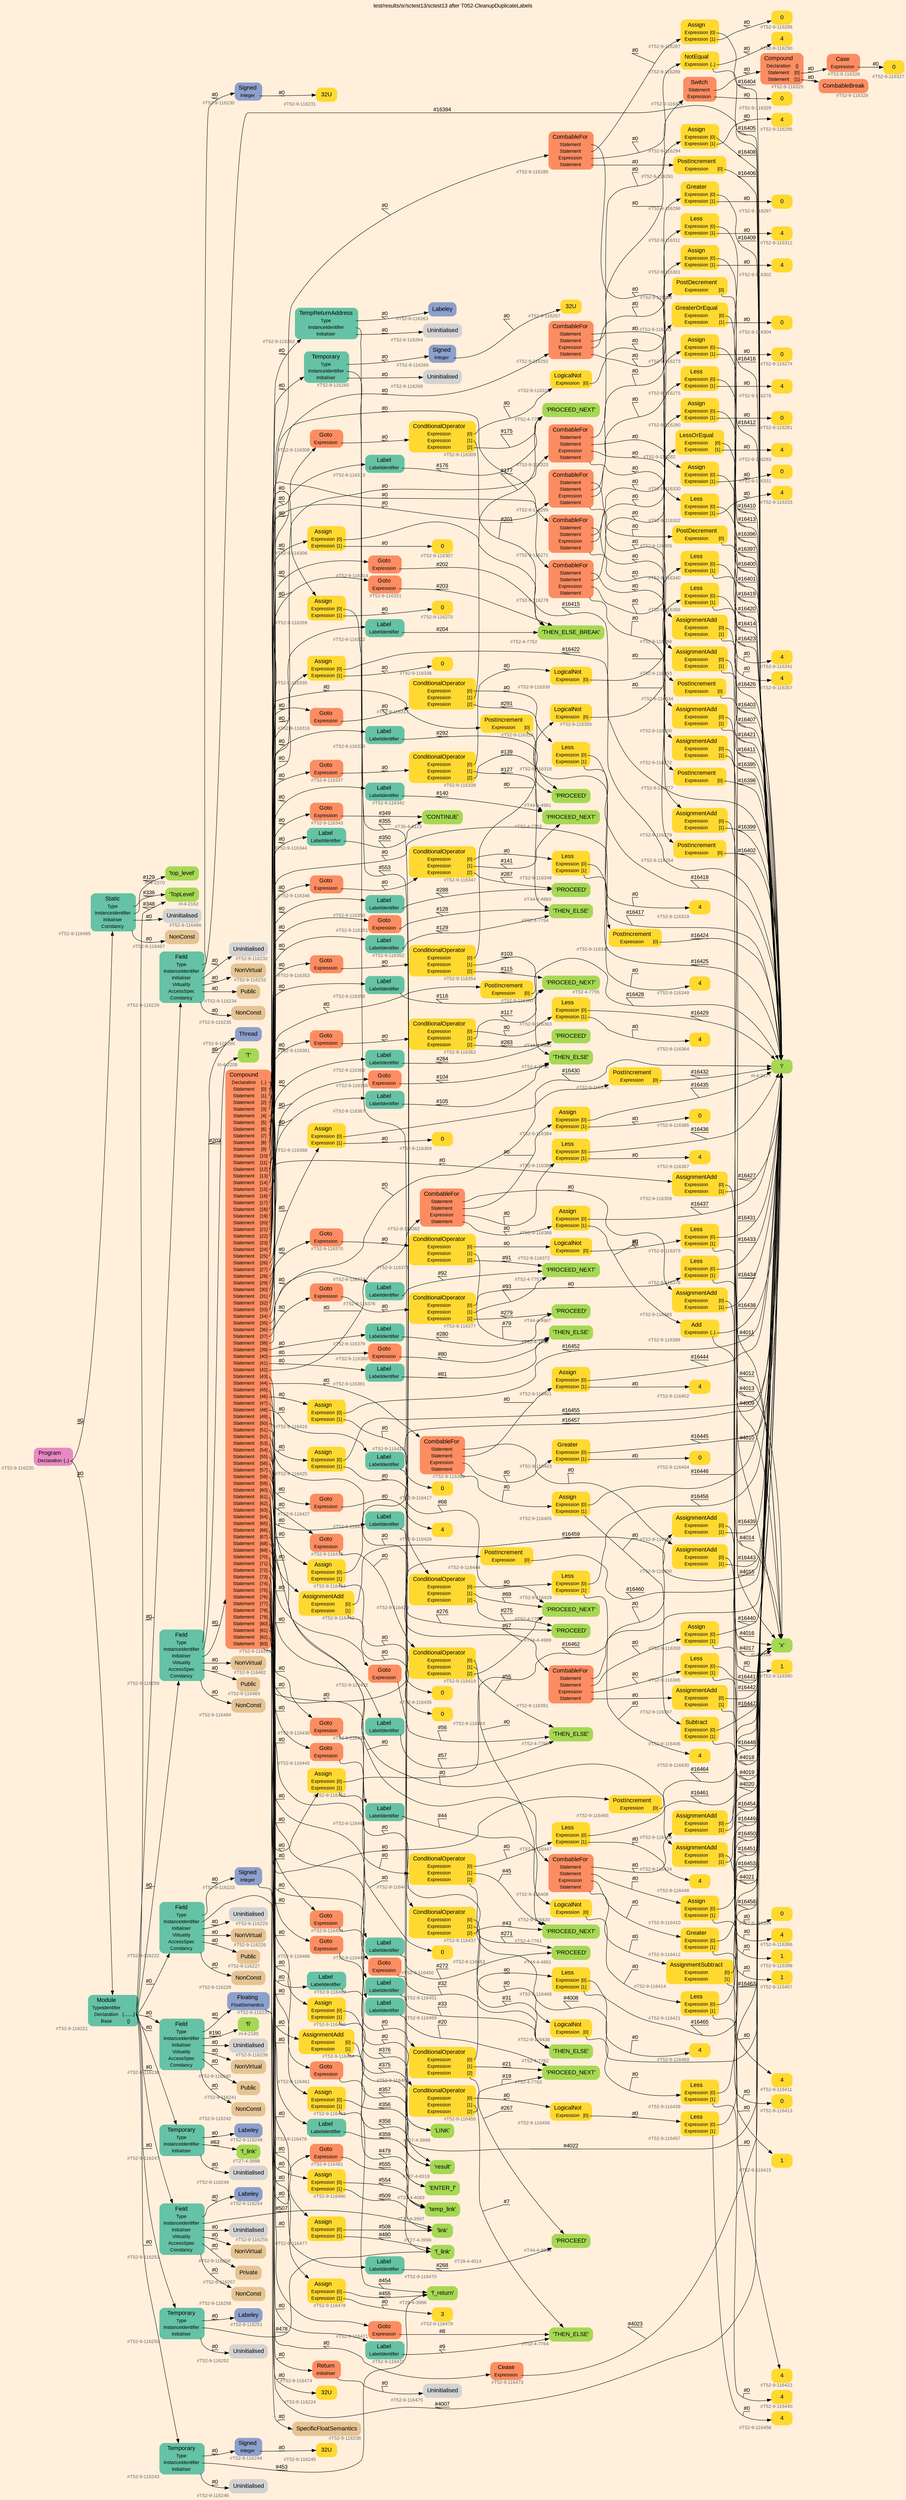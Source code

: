 digraph "test/results/sr/sctest13/sctest13 after T052-CleanupDuplicateLabels" {
label = "test/results/sr/sctest13/sctest13 after T052-CleanupDuplicateLabels"
labelloc = t
graph [
    rankdir = "LR"
    ranksep = 0.3
    bgcolor = antiquewhite1
    color = black
    fontcolor = black
    fontname = "Arial"
];
node [
    fontname = "Arial"
];
edge [
    fontname = "Arial"
];

// -------------------- node figure --------------------
// -------- block #T52-9-116220 ----------
"#T52-9-116220" [
    fillcolor = "/set28/4"
    xlabel = "#T52-9-116220"
    fontsize = "12"
    fontcolor = grey40
    shape = "plaintext"
    label = <<TABLE BORDER="0" CELLBORDER="0" CELLSPACING="0">
     <TR><TD><FONT COLOR="black" POINT-SIZE="15">Program</FONT></TD></TR>
     <TR><TD><FONT COLOR="black" POINT-SIZE="12">Declaration</FONT></TD><TD PORT="port0"><FONT COLOR="black" POINT-SIZE="12">{..}</FONT></TD></TR>
    </TABLE>>
    style = "rounded,filled"
];

// -------- block #T52-9-116221 ----------
"#T52-9-116221" [
    fillcolor = "/set28/1"
    xlabel = "#T52-9-116221"
    fontsize = "12"
    fontcolor = grey40
    shape = "plaintext"
    label = <<TABLE BORDER="0" CELLBORDER="0" CELLSPACING="0">
     <TR><TD><FONT COLOR="black" POINT-SIZE="15">Module</FONT></TD></TR>
     <TR><TD><FONT COLOR="black" POINT-SIZE="12">TypeIdentifier</FONT></TD><TD PORT="port0"></TD></TR>
     <TR><TD><FONT COLOR="black" POINT-SIZE="12">Declaration</FONT></TD><TD PORT="port1"><FONT COLOR="black" POINT-SIZE="12">{........}</FONT></TD></TR>
     <TR><TD><FONT COLOR="black" POINT-SIZE="12">Base</FONT></TD><TD PORT="port2"><FONT COLOR="black" POINT-SIZE="12">{}</FONT></TD></TR>
    </TABLE>>
    style = "rounded,filled"
];

// -------- block #I-4-2162 ----------
"#I-4-2162" [
    fillcolor = "/set28/5"
    xlabel = "#I-4-2162"
    fontsize = "12"
    fontcolor = grey40
    shape = "plaintext"
    label = <<TABLE BORDER="0" CELLBORDER="0" CELLSPACING="0">
     <TR><TD><FONT COLOR="black" POINT-SIZE="15">'TopLevel'</FONT></TD></TR>
    </TABLE>>
    style = "rounded,filled"
];

// -------- block #T52-9-116222 ----------
"#T52-9-116222" [
    fillcolor = "/set28/1"
    xlabel = "#T52-9-116222"
    fontsize = "12"
    fontcolor = grey40
    shape = "plaintext"
    label = <<TABLE BORDER="0" CELLBORDER="0" CELLSPACING="0">
     <TR><TD><FONT COLOR="black" POINT-SIZE="15">Field</FONT></TD></TR>
     <TR><TD><FONT COLOR="black" POINT-SIZE="12">Type</FONT></TD><TD PORT="port0"></TD></TR>
     <TR><TD><FONT COLOR="black" POINT-SIZE="12">InstanceIdentifier</FONT></TD><TD PORT="port1"></TD></TR>
     <TR><TD><FONT COLOR="black" POINT-SIZE="12">Initialiser</FONT></TD><TD PORT="port2"></TD></TR>
     <TR><TD><FONT COLOR="black" POINT-SIZE="12">Virtuality</FONT></TD><TD PORT="port3"></TD></TR>
     <TR><TD><FONT COLOR="black" POINT-SIZE="12">AccessSpec</FONT></TD><TD PORT="port4"></TD></TR>
     <TR><TD><FONT COLOR="black" POINT-SIZE="12">Constancy</FONT></TD><TD PORT="port5"></TD></TR>
    </TABLE>>
    style = "rounded,filled"
];

// -------- block #T52-9-116223 ----------
"#T52-9-116223" [
    fillcolor = "/set28/3"
    xlabel = "#T52-9-116223"
    fontsize = "12"
    fontcolor = grey40
    shape = "plaintext"
    label = <<TABLE BORDER="0" CELLBORDER="0" CELLSPACING="0">
     <TR><TD><FONT COLOR="black" POINT-SIZE="15">Signed</FONT></TD></TR>
     <TR><TD><FONT COLOR="black" POINT-SIZE="12">Integer</FONT></TD><TD PORT="port0"></TD></TR>
    </TABLE>>
    style = "rounded,filled"
];

// -------- block #T52-9-116224 ----------
"#T52-9-116224" [
    fillcolor = "/set28/6"
    xlabel = "#T52-9-116224"
    fontsize = "12"
    fontcolor = grey40
    shape = "plaintext"
    label = <<TABLE BORDER="0" CELLBORDER="0" CELLSPACING="0">
     <TR><TD><FONT COLOR="black" POINT-SIZE="15">32U</FONT></TD></TR>
    </TABLE>>
    style = "rounded,filled"
];

// -------- block #I-4-2169 ----------
"#I-4-2169" [
    fillcolor = "/set28/5"
    xlabel = "#I-4-2169"
    fontsize = "12"
    fontcolor = grey40
    shape = "plaintext"
    label = <<TABLE BORDER="0" CELLBORDER="0" CELLSPACING="0">
     <TR><TD><FONT COLOR="black" POINT-SIZE="15">'x'</FONT></TD></TR>
    </TABLE>>
    style = "rounded,filled"
];

// -------- block #T52-9-116225 ----------
"#T52-9-116225" [
    xlabel = "#T52-9-116225"
    fontsize = "12"
    fontcolor = grey40
    shape = "plaintext"
    label = <<TABLE BORDER="0" CELLBORDER="0" CELLSPACING="0">
     <TR><TD><FONT COLOR="black" POINT-SIZE="15">Uninitialised</FONT></TD></TR>
    </TABLE>>
    style = "rounded,filled"
];

// -------- block #T52-9-116226 ----------
"#T52-9-116226" [
    fillcolor = "/set28/7"
    xlabel = "#T52-9-116226"
    fontsize = "12"
    fontcolor = grey40
    shape = "plaintext"
    label = <<TABLE BORDER="0" CELLBORDER="0" CELLSPACING="0">
     <TR><TD><FONT COLOR="black" POINT-SIZE="15">NonVirtual</FONT></TD></TR>
    </TABLE>>
    style = "rounded,filled"
];

// -------- block #T52-9-116227 ----------
"#T52-9-116227" [
    fillcolor = "/set28/7"
    xlabel = "#T52-9-116227"
    fontsize = "12"
    fontcolor = grey40
    shape = "plaintext"
    label = <<TABLE BORDER="0" CELLBORDER="0" CELLSPACING="0">
     <TR><TD><FONT COLOR="black" POINT-SIZE="15">Public</FONT></TD></TR>
    </TABLE>>
    style = "rounded,filled"
];

// -------- block #T52-9-116228 ----------
"#T52-9-116228" [
    fillcolor = "/set28/7"
    xlabel = "#T52-9-116228"
    fontsize = "12"
    fontcolor = grey40
    shape = "plaintext"
    label = <<TABLE BORDER="0" CELLBORDER="0" CELLSPACING="0">
     <TR><TD><FONT COLOR="black" POINT-SIZE="15">NonConst</FONT></TD></TR>
    </TABLE>>
    style = "rounded,filled"
];

// -------- block #T52-9-116229 ----------
"#T52-9-116229" [
    fillcolor = "/set28/1"
    xlabel = "#T52-9-116229"
    fontsize = "12"
    fontcolor = grey40
    shape = "plaintext"
    label = <<TABLE BORDER="0" CELLBORDER="0" CELLSPACING="0">
     <TR><TD><FONT COLOR="black" POINT-SIZE="15">Field</FONT></TD></TR>
     <TR><TD><FONT COLOR="black" POINT-SIZE="12">Type</FONT></TD><TD PORT="port0"></TD></TR>
     <TR><TD><FONT COLOR="black" POINT-SIZE="12">InstanceIdentifier</FONT></TD><TD PORT="port1"></TD></TR>
     <TR><TD><FONT COLOR="black" POINT-SIZE="12">Initialiser</FONT></TD><TD PORT="port2"></TD></TR>
     <TR><TD><FONT COLOR="black" POINT-SIZE="12">Virtuality</FONT></TD><TD PORT="port3"></TD></TR>
     <TR><TD><FONT COLOR="black" POINT-SIZE="12">AccessSpec</FONT></TD><TD PORT="port4"></TD></TR>
     <TR><TD><FONT COLOR="black" POINT-SIZE="12">Constancy</FONT></TD><TD PORT="port5"></TD></TR>
    </TABLE>>
    style = "rounded,filled"
];

// -------- block #T52-9-116230 ----------
"#T52-9-116230" [
    fillcolor = "/set28/3"
    xlabel = "#T52-9-116230"
    fontsize = "12"
    fontcolor = grey40
    shape = "plaintext"
    label = <<TABLE BORDER="0" CELLBORDER="0" CELLSPACING="0">
     <TR><TD><FONT COLOR="black" POINT-SIZE="15">Signed</FONT></TD></TR>
     <TR><TD><FONT COLOR="black" POINT-SIZE="12">Integer</FONT></TD><TD PORT="port0"></TD></TR>
    </TABLE>>
    style = "rounded,filled"
];

// -------- block #T52-9-116231 ----------
"#T52-9-116231" [
    fillcolor = "/set28/6"
    xlabel = "#T52-9-116231"
    fontsize = "12"
    fontcolor = grey40
    shape = "plaintext"
    label = <<TABLE BORDER="0" CELLBORDER="0" CELLSPACING="0">
     <TR><TD><FONT COLOR="black" POINT-SIZE="15">32U</FONT></TD></TR>
    </TABLE>>
    style = "rounded,filled"
];

// -------- block #I-4-2177 ----------
"#I-4-2177" [
    fillcolor = "/set28/5"
    xlabel = "#I-4-2177"
    fontsize = "12"
    fontcolor = grey40
    shape = "plaintext"
    label = <<TABLE BORDER="0" CELLBORDER="0" CELLSPACING="0">
     <TR><TD><FONT COLOR="black" POINT-SIZE="15">'i'</FONT></TD></TR>
    </TABLE>>
    style = "rounded,filled"
];

// -------- block #T52-9-116232 ----------
"#T52-9-116232" [
    xlabel = "#T52-9-116232"
    fontsize = "12"
    fontcolor = grey40
    shape = "plaintext"
    label = <<TABLE BORDER="0" CELLBORDER="0" CELLSPACING="0">
     <TR><TD><FONT COLOR="black" POINT-SIZE="15">Uninitialised</FONT></TD></TR>
    </TABLE>>
    style = "rounded,filled"
];

// -------- block #T52-9-116233 ----------
"#T52-9-116233" [
    fillcolor = "/set28/7"
    xlabel = "#T52-9-116233"
    fontsize = "12"
    fontcolor = grey40
    shape = "plaintext"
    label = <<TABLE BORDER="0" CELLBORDER="0" CELLSPACING="0">
     <TR><TD><FONT COLOR="black" POINT-SIZE="15">NonVirtual</FONT></TD></TR>
    </TABLE>>
    style = "rounded,filled"
];

// -------- block #T52-9-116234 ----------
"#T52-9-116234" [
    fillcolor = "/set28/7"
    xlabel = "#T52-9-116234"
    fontsize = "12"
    fontcolor = grey40
    shape = "plaintext"
    label = <<TABLE BORDER="0" CELLBORDER="0" CELLSPACING="0">
     <TR><TD><FONT COLOR="black" POINT-SIZE="15">Public</FONT></TD></TR>
    </TABLE>>
    style = "rounded,filled"
];

// -------- block #T52-9-116235 ----------
"#T52-9-116235" [
    fillcolor = "/set28/7"
    xlabel = "#T52-9-116235"
    fontsize = "12"
    fontcolor = grey40
    shape = "plaintext"
    label = <<TABLE BORDER="0" CELLBORDER="0" CELLSPACING="0">
     <TR><TD><FONT COLOR="black" POINT-SIZE="15">NonConst</FONT></TD></TR>
    </TABLE>>
    style = "rounded,filled"
];

// -------- block #T52-9-116236 ----------
"#T52-9-116236" [
    fillcolor = "/set28/1"
    xlabel = "#T52-9-116236"
    fontsize = "12"
    fontcolor = grey40
    shape = "plaintext"
    label = <<TABLE BORDER="0" CELLBORDER="0" CELLSPACING="0">
     <TR><TD><FONT COLOR="black" POINT-SIZE="15">Field</FONT></TD></TR>
     <TR><TD><FONT COLOR="black" POINT-SIZE="12">Type</FONT></TD><TD PORT="port0"></TD></TR>
     <TR><TD><FONT COLOR="black" POINT-SIZE="12">InstanceIdentifier</FONT></TD><TD PORT="port1"></TD></TR>
     <TR><TD><FONT COLOR="black" POINT-SIZE="12">Initialiser</FONT></TD><TD PORT="port2"></TD></TR>
     <TR><TD><FONT COLOR="black" POINT-SIZE="12">Virtuality</FONT></TD><TD PORT="port3"></TD></TR>
     <TR><TD><FONT COLOR="black" POINT-SIZE="12">AccessSpec</FONT></TD><TD PORT="port4"></TD></TR>
     <TR><TD><FONT COLOR="black" POINT-SIZE="12">Constancy</FONT></TD><TD PORT="port5"></TD></TR>
    </TABLE>>
    style = "rounded,filled"
];

// -------- block #T52-9-116237 ----------
"#T52-9-116237" [
    fillcolor = "/set28/3"
    xlabel = "#T52-9-116237"
    fontsize = "12"
    fontcolor = grey40
    shape = "plaintext"
    label = <<TABLE BORDER="0" CELLBORDER="0" CELLSPACING="0">
     <TR><TD><FONT COLOR="black" POINT-SIZE="15">Floating</FONT></TD></TR>
     <TR><TD><FONT COLOR="black" POINT-SIZE="12">FloatSemantics</FONT></TD><TD PORT="port0"></TD></TR>
    </TABLE>>
    style = "rounded,filled"
];

// -------- block #T52-9-116238 ----------
"#T52-9-116238" [
    fillcolor = "/set28/7"
    xlabel = "#T52-9-116238"
    fontsize = "12"
    fontcolor = grey40
    shape = "plaintext"
    label = <<TABLE BORDER="0" CELLBORDER="0" CELLSPACING="0">
     <TR><TD><FONT COLOR="black" POINT-SIZE="15">SpecificFloatSemantics</FONT></TD></TR>
    </TABLE>>
    style = "rounded,filled"
];

// -------- block #I-4-2185 ----------
"#I-4-2185" [
    fillcolor = "/set28/5"
    xlabel = "#I-4-2185"
    fontsize = "12"
    fontcolor = grey40
    shape = "plaintext"
    label = <<TABLE BORDER="0" CELLBORDER="0" CELLSPACING="0">
     <TR><TD><FONT COLOR="black" POINT-SIZE="15">'fi'</FONT></TD></TR>
    </TABLE>>
    style = "rounded,filled"
];

// -------- block #T52-9-116239 ----------
"#T52-9-116239" [
    xlabel = "#T52-9-116239"
    fontsize = "12"
    fontcolor = grey40
    shape = "plaintext"
    label = <<TABLE BORDER="0" CELLBORDER="0" CELLSPACING="0">
     <TR><TD><FONT COLOR="black" POINT-SIZE="15">Uninitialised</FONT></TD></TR>
    </TABLE>>
    style = "rounded,filled"
];

// -------- block #T52-9-116240 ----------
"#T52-9-116240" [
    fillcolor = "/set28/7"
    xlabel = "#T52-9-116240"
    fontsize = "12"
    fontcolor = grey40
    shape = "plaintext"
    label = <<TABLE BORDER="0" CELLBORDER="0" CELLSPACING="0">
     <TR><TD><FONT COLOR="black" POINT-SIZE="15">NonVirtual</FONT></TD></TR>
    </TABLE>>
    style = "rounded,filled"
];

// -------- block #T52-9-116241 ----------
"#T52-9-116241" [
    fillcolor = "/set28/7"
    xlabel = "#T52-9-116241"
    fontsize = "12"
    fontcolor = grey40
    shape = "plaintext"
    label = <<TABLE BORDER="0" CELLBORDER="0" CELLSPACING="0">
     <TR><TD><FONT COLOR="black" POINT-SIZE="15">Public</FONT></TD></TR>
    </TABLE>>
    style = "rounded,filled"
];

// -------- block #T52-9-116242 ----------
"#T52-9-116242" [
    fillcolor = "/set28/7"
    xlabel = "#T52-9-116242"
    fontsize = "12"
    fontcolor = grey40
    shape = "plaintext"
    label = <<TABLE BORDER="0" CELLBORDER="0" CELLSPACING="0">
     <TR><TD><FONT COLOR="black" POINT-SIZE="15">NonConst</FONT></TD></TR>
    </TABLE>>
    style = "rounded,filled"
];

// -------- block #T52-9-116243 ----------
"#T52-9-116243" [
    fillcolor = "/set28/1"
    xlabel = "#T52-9-116243"
    fontsize = "12"
    fontcolor = grey40
    shape = "plaintext"
    label = <<TABLE BORDER="0" CELLBORDER="0" CELLSPACING="0">
     <TR><TD><FONT COLOR="black" POINT-SIZE="15">Temporary</FONT></TD></TR>
     <TR><TD><FONT COLOR="black" POINT-SIZE="12">Type</FONT></TD><TD PORT="port0"></TD></TR>
     <TR><TD><FONT COLOR="black" POINT-SIZE="12">InstanceIdentifier</FONT></TD><TD PORT="port1"></TD></TR>
     <TR><TD><FONT COLOR="black" POINT-SIZE="12">Initialiser</FONT></TD><TD PORT="port2"></TD></TR>
    </TABLE>>
    style = "rounded,filled"
];

// -------- block #T52-9-116244 ----------
"#T52-9-116244" [
    fillcolor = "/set28/3"
    xlabel = "#T52-9-116244"
    fontsize = "12"
    fontcolor = grey40
    shape = "plaintext"
    label = <<TABLE BORDER="0" CELLBORDER="0" CELLSPACING="0">
     <TR><TD><FONT COLOR="black" POINT-SIZE="15">Signed</FONT></TD></TR>
     <TR><TD><FONT COLOR="black" POINT-SIZE="12">Integer</FONT></TD><TD PORT="port0"></TD></TR>
    </TABLE>>
    style = "rounded,filled"
];

// -------- block #T52-9-116245 ----------
"#T52-9-116245" [
    fillcolor = "/set28/6"
    xlabel = "#T52-9-116245"
    fontsize = "12"
    fontcolor = grey40
    shape = "plaintext"
    label = <<TABLE BORDER="0" CELLBORDER="0" CELLSPACING="0">
     <TR><TD><FONT COLOR="black" POINT-SIZE="15">32U</FONT></TD></TR>
    </TABLE>>
    style = "rounded,filled"
];

// -------- block #T26-4-3986 ----------
"#T26-4-3986" [
    fillcolor = "/set28/5"
    xlabel = "#T26-4-3986"
    fontsize = "12"
    fontcolor = grey40
    shape = "plaintext"
    label = <<TABLE BORDER="0" CELLBORDER="0" CELLSPACING="0">
     <TR><TD><FONT COLOR="black" POINT-SIZE="15">'f_return'</FONT></TD></TR>
    </TABLE>>
    style = "rounded,filled"
];

// -------- block #T52-9-116246 ----------
"#T52-9-116246" [
    xlabel = "#T52-9-116246"
    fontsize = "12"
    fontcolor = grey40
    shape = "plaintext"
    label = <<TABLE BORDER="0" CELLBORDER="0" CELLSPACING="0">
     <TR><TD><FONT COLOR="black" POINT-SIZE="15">Uninitialised</FONT></TD></TR>
    </TABLE>>
    style = "rounded,filled"
];

// -------- block #T52-9-116247 ----------
"#T52-9-116247" [
    fillcolor = "/set28/1"
    xlabel = "#T52-9-116247"
    fontsize = "12"
    fontcolor = grey40
    shape = "plaintext"
    label = <<TABLE BORDER="0" CELLBORDER="0" CELLSPACING="0">
     <TR><TD><FONT COLOR="black" POINT-SIZE="15">Temporary</FONT></TD></TR>
     <TR><TD><FONT COLOR="black" POINT-SIZE="12">Type</FONT></TD><TD PORT="port0"></TD></TR>
     <TR><TD><FONT COLOR="black" POINT-SIZE="12">InstanceIdentifier</FONT></TD><TD PORT="port1"></TD></TR>
     <TR><TD><FONT COLOR="black" POINT-SIZE="12">Initialiser</FONT></TD><TD PORT="port2"></TD></TR>
    </TABLE>>
    style = "rounded,filled"
];

// -------- block #T52-9-116248 ----------
"#T52-9-116248" [
    fillcolor = "/set28/3"
    xlabel = "#T52-9-116248"
    fontsize = "12"
    fontcolor = grey40
    shape = "plaintext"
    label = <<TABLE BORDER="0" CELLBORDER="0" CELLSPACING="0">
     <TR><TD><FONT COLOR="black" POINT-SIZE="15">Labeley</FONT></TD></TR>
    </TABLE>>
    style = "rounded,filled"
];

// -------- block #T27-4-3998 ----------
"#T27-4-3998" [
    fillcolor = "/set28/5"
    xlabel = "#T27-4-3998"
    fontsize = "12"
    fontcolor = grey40
    shape = "plaintext"
    label = <<TABLE BORDER="0" CELLBORDER="0" CELLSPACING="0">
     <TR><TD><FONT COLOR="black" POINT-SIZE="15">'f_link'</FONT></TD></TR>
    </TABLE>>
    style = "rounded,filled"
];

// -------- block #T52-9-116249 ----------
"#T52-9-116249" [
    xlabel = "#T52-9-116249"
    fontsize = "12"
    fontcolor = grey40
    shape = "plaintext"
    label = <<TABLE BORDER="0" CELLBORDER="0" CELLSPACING="0">
     <TR><TD><FONT COLOR="black" POINT-SIZE="15">Uninitialised</FONT></TD></TR>
    </TABLE>>
    style = "rounded,filled"
];

// -------- block #T52-9-116250 ----------
"#T52-9-116250" [
    fillcolor = "/set28/1"
    xlabel = "#T52-9-116250"
    fontsize = "12"
    fontcolor = grey40
    shape = "plaintext"
    label = <<TABLE BORDER="0" CELLBORDER="0" CELLSPACING="0">
     <TR><TD><FONT COLOR="black" POINT-SIZE="15">Temporary</FONT></TD></TR>
     <TR><TD><FONT COLOR="black" POINT-SIZE="12">Type</FONT></TD><TD PORT="port0"></TD></TR>
     <TR><TD><FONT COLOR="black" POINT-SIZE="12">InstanceIdentifier</FONT></TD><TD PORT="port1"></TD></TR>
     <TR><TD><FONT COLOR="black" POINT-SIZE="12">Initialiser</FONT></TD><TD PORT="port2"></TD></TR>
    </TABLE>>
    style = "rounded,filled"
];

// -------- block #T52-9-116251 ----------
"#T52-9-116251" [
    fillcolor = "/set28/3"
    xlabel = "#T52-9-116251"
    fontsize = "12"
    fontcolor = grey40
    shape = "plaintext"
    label = <<TABLE BORDER="0" CELLBORDER="0" CELLSPACING="0">
     <TR><TD><FONT COLOR="black" POINT-SIZE="15">Labeley</FONT></TD></TR>
    </TABLE>>
    style = "rounded,filled"
];

// -------- block #T28-4-4014 ----------
"#T28-4-4014" [
    fillcolor = "/set28/5"
    xlabel = "#T28-4-4014"
    fontsize = "12"
    fontcolor = grey40
    shape = "plaintext"
    label = <<TABLE BORDER="0" CELLBORDER="0" CELLSPACING="0">
     <TR><TD><FONT COLOR="black" POINT-SIZE="15">'f_link'</FONT></TD></TR>
    </TABLE>>
    style = "rounded,filled"
];

// -------- block #T52-9-116252 ----------
"#T52-9-116252" [
    xlabel = "#T52-9-116252"
    fontsize = "12"
    fontcolor = grey40
    shape = "plaintext"
    label = <<TABLE BORDER="0" CELLBORDER="0" CELLSPACING="0">
     <TR><TD><FONT COLOR="black" POINT-SIZE="15">Uninitialised</FONT></TD></TR>
    </TABLE>>
    style = "rounded,filled"
];

// -------- block #T52-9-116253 ----------
"#T52-9-116253" [
    fillcolor = "/set28/1"
    xlabel = "#T52-9-116253"
    fontsize = "12"
    fontcolor = grey40
    shape = "plaintext"
    label = <<TABLE BORDER="0" CELLBORDER="0" CELLSPACING="0">
     <TR><TD><FONT COLOR="black" POINT-SIZE="15">Field</FONT></TD></TR>
     <TR><TD><FONT COLOR="black" POINT-SIZE="12">Type</FONT></TD><TD PORT="port0"></TD></TR>
     <TR><TD><FONT COLOR="black" POINT-SIZE="12">InstanceIdentifier</FONT></TD><TD PORT="port1"></TD></TR>
     <TR><TD><FONT COLOR="black" POINT-SIZE="12">Initialiser</FONT></TD><TD PORT="port2"></TD></TR>
     <TR><TD><FONT COLOR="black" POINT-SIZE="12">Virtuality</FONT></TD><TD PORT="port3"></TD></TR>
     <TR><TD><FONT COLOR="black" POINT-SIZE="12">AccessSpec</FONT></TD><TD PORT="port4"></TD></TR>
     <TR><TD><FONT COLOR="black" POINT-SIZE="12">Constancy</FONT></TD><TD PORT="port5"></TD></TR>
    </TABLE>>
    style = "rounded,filled"
];

// -------- block #T52-9-116254 ----------
"#T52-9-116254" [
    fillcolor = "/set28/3"
    xlabel = "#T52-9-116254"
    fontsize = "12"
    fontcolor = grey40
    shape = "plaintext"
    label = <<TABLE BORDER="0" CELLBORDER="0" CELLSPACING="0">
     <TR><TD><FONT COLOR="black" POINT-SIZE="15">Labeley</FONT></TD></TR>
    </TABLE>>
    style = "rounded,filled"
];

// -------- block #T27-4-3996 ----------
"#T27-4-3996" [
    fillcolor = "/set28/5"
    xlabel = "#T27-4-3996"
    fontsize = "12"
    fontcolor = grey40
    shape = "plaintext"
    label = <<TABLE BORDER="0" CELLBORDER="0" CELLSPACING="0">
     <TR><TD><FONT COLOR="black" POINT-SIZE="15">'link'</FONT></TD></TR>
    </TABLE>>
    style = "rounded,filled"
];

// -------- block #T52-9-116255 ----------
"#T52-9-116255" [
    xlabel = "#T52-9-116255"
    fontsize = "12"
    fontcolor = grey40
    shape = "plaintext"
    label = <<TABLE BORDER="0" CELLBORDER="0" CELLSPACING="0">
     <TR><TD><FONT COLOR="black" POINT-SIZE="15">Uninitialised</FONT></TD></TR>
    </TABLE>>
    style = "rounded,filled"
];

// -------- block #T52-9-116256 ----------
"#T52-9-116256" [
    fillcolor = "/set28/7"
    xlabel = "#T52-9-116256"
    fontsize = "12"
    fontcolor = grey40
    shape = "plaintext"
    label = <<TABLE BORDER="0" CELLBORDER="0" CELLSPACING="0">
     <TR><TD><FONT COLOR="black" POINT-SIZE="15">NonVirtual</FONT></TD></TR>
    </TABLE>>
    style = "rounded,filled"
];

// -------- block #T52-9-116257 ----------
"#T52-9-116257" [
    fillcolor = "/set28/7"
    xlabel = "#T52-9-116257"
    fontsize = "12"
    fontcolor = grey40
    shape = "plaintext"
    label = <<TABLE BORDER="0" CELLBORDER="0" CELLSPACING="0">
     <TR><TD><FONT COLOR="black" POINT-SIZE="15">Private</FONT></TD></TR>
    </TABLE>>
    style = "rounded,filled"
];

// -------- block #T52-9-116258 ----------
"#T52-9-116258" [
    fillcolor = "/set28/7"
    xlabel = "#T52-9-116258"
    fontsize = "12"
    fontcolor = grey40
    shape = "plaintext"
    label = <<TABLE BORDER="0" CELLBORDER="0" CELLSPACING="0">
     <TR><TD><FONT COLOR="black" POINT-SIZE="15">NonConst</FONT></TD></TR>
    </TABLE>>
    style = "rounded,filled"
];

// -------- block #T52-9-116259 ----------
"#T52-9-116259" [
    fillcolor = "/set28/1"
    xlabel = "#T52-9-116259"
    fontsize = "12"
    fontcolor = grey40
    shape = "plaintext"
    label = <<TABLE BORDER="0" CELLBORDER="0" CELLSPACING="0">
     <TR><TD><FONT COLOR="black" POINT-SIZE="15">Field</FONT></TD></TR>
     <TR><TD><FONT COLOR="black" POINT-SIZE="12">Type</FONT></TD><TD PORT="port0"></TD></TR>
     <TR><TD><FONT COLOR="black" POINT-SIZE="12">InstanceIdentifier</FONT></TD><TD PORT="port1"></TD></TR>
     <TR><TD><FONT COLOR="black" POINT-SIZE="12">Initialiser</FONT></TD><TD PORT="port2"></TD></TR>
     <TR><TD><FONT COLOR="black" POINT-SIZE="12">Virtuality</FONT></TD><TD PORT="port3"></TD></TR>
     <TR><TD><FONT COLOR="black" POINT-SIZE="12">AccessSpec</FONT></TD><TD PORT="port4"></TD></TR>
     <TR><TD><FONT COLOR="black" POINT-SIZE="12">Constancy</FONT></TD><TD PORT="port5"></TD></TR>
    </TABLE>>
    style = "rounded,filled"
];

// -------- block #T52-9-116260 ----------
"#T52-9-116260" [
    fillcolor = "/set28/3"
    xlabel = "#T52-9-116260"
    fontsize = "12"
    fontcolor = grey40
    shape = "plaintext"
    label = <<TABLE BORDER="0" CELLBORDER="0" CELLSPACING="0">
     <TR><TD><FONT COLOR="black" POINT-SIZE="15">Thread</FONT></TD></TR>
    </TABLE>>
    style = "rounded,filled"
];

// -------- block #I-4-2208 ----------
"#I-4-2208" [
    fillcolor = "/set28/5"
    xlabel = "#I-4-2208"
    fontsize = "12"
    fontcolor = grey40
    shape = "plaintext"
    label = <<TABLE BORDER="0" CELLBORDER="0" CELLSPACING="0">
     <TR><TD><FONT COLOR="black" POINT-SIZE="15">'T'</FONT></TD></TR>
    </TABLE>>
    style = "rounded,filled"
];

// -------- block #T52-9-116261 ----------
"#T52-9-116261" [
    fillcolor = "/set28/2"
    xlabel = "#T52-9-116261"
    fontsize = "12"
    fontcolor = grey40
    shape = "plaintext"
    label = <<TABLE BORDER="0" CELLBORDER="0" CELLSPACING="0">
     <TR><TD><FONT COLOR="black" POINT-SIZE="15">Compound</FONT></TD></TR>
     <TR><TD><FONT COLOR="black" POINT-SIZE="12">Declaration</FONT></TD><TD PORT="port0"><FONT COLOR="black" POINT-SIZE="12">{..}</FONT></TD></TR>
     <TR><TD><FONT COLOR="black" POINT-SIZE="12">Statement</FONT></TD><TD PORT="port1"><FONT COLOR="black" POINT-SIZE="12">[0]</FONT></TD></TR>
     <TR><TD><FONT COLOR="black" POINT-SIZE="12">Statement</FONT></TD><TD PORT="port2"><FONT COLOR="black" POINT-SIZE="12">[1]</FONT></TD></TR>
     <TR><TD><FONT COLOR="black" POINT-SIZE="12">Statement</FONT></TD><TD PORT="port3"><FONT COLOR="black" POINT-SIZE="12">[2]</FONT></TD></TR>
     <TR><TD><FONT COLOR="black" POINT-SIZE="12">Statement</FONT></TD><TD PORT="port4"><FONT COLOR="black" POINT-SIZE="12">[3]</FONT></TD></TR>
     <TR><TD><FONT COLOR="black" POINT-SIZE="12">Statement</FONT></TD><TD PORT="port5"><FONT COLOR="black" POINT-SIZE="12">[4]</FONT></TD></TR>
     <TR><TD><FONT COLOR="black" POINT-SIZE="12">Statement</FONT></TD><TD PORT="port6"><FONT COLOR="black" POINT-SIZE="12">[5]</FONT></TD></TR>
     <TR><TD><FONT COLOR="black" POINT-SIZE="12">Statement</FONT></TD><TD PORT="port7"><FONT COLOR="black" POINT-SIZE="12">[6]</FONT></TD></TR>
     <TR><TD><FONT COLOR="black" POINT-SIZE="12">Statement</FONT></TD><TD PORT="port8"><FONT COLOR="black" POINT-SIZE="12">[7]</FONT></TD></TR>
     <TR><TD><FONT COLOR="black" POINT-SIZE="12">Statement</FONT></TD><TD PORT="port9"><FONT COLOR="black" POINT-SIZE="12">[8]</FONT></TD></TR>
     <TR><TD><FONT COLOR="black" POINT-SIZE="12">Statement</FONT></TD><TD PORT="port10"><FONT COLOR="black" POINT-SIZE="12">[9]</FONT></TD></TR>
     <TR><TD><FONT COLOR="black" POINT-SIZE="12">Statement</FONT></TD><TD PORT="port11"><FONT COLOR="black" POINT-SIZE="12">[10]</FONT></TD></TR>
     <TR><TD><FONT COLOR="black" POINT-SIZE="12">Statement</FONT></TD><TD PORT="port12"><FONT COLOR="black" POINT-SIZE="12">[11]</FONT></TD></TR>
     <TR><TD><FONT COLOR="black" POINT-SIZE="12">Statement</FONT></TD><TD PORT="port13"><FONT COLOR="black" POINT-SIZE="12">[12]</FONT></TD></TR>
     <TR><TD><FONT COLOR="black" POINT-SIZE="12">Statement</FONT></TD><TD PORT="port14"><FONT COLOR="black" POINT-SIZE="12">[13]</FONT></TD></TR>
     <TR><TD><FONT COLOR="black" POINT-SIZE="12">Statement</FONT></TD><TD PORT="port15"><FONT COLOR="black" POINT-SIZE="12">[14]</FONT></TD></TR>
     <TR><TD><FONT COLOR="black" POINT-SIZE="12">Statement</FONT></TD><TD PORT="port16"><FONT COLOR="black" POINT-SIZE="12">[15]</FONT></TD></TR>
     <TR><TD><FONT COLOR="black" POINT-SIZE="12">Statement</FONT></TD><TD PORT="port17"><FONT COLOR="black" POINT-SIZE="12">[16]</FONT></TD></TR>
     <TR><TD><FONT COLOR="black" POINT-SIZE="12">Statement</FONT></TD><TD PORT="port18"><FONT COLOR="black" POINT-SIZE="12">[17]</FONT></TD></TR>
     <TR><TD><FONT COLOR="black" POINT-SIZE="12">Statement</FONT></TD><TD PORT="port19"><FONT COLOR="black" POINT-SIZE="12">[18]</FONT></TD></TR>
     <TR><TD><FONT COLOR="black" POINT-SIZE="12">Statement</FONT></TD><TD PORT="port20"><FONT COLOR="black" POINT-SIZE="12">[19]</FONT></TD></TR>
     <TR><TD><FONT COLOR="black" POINT-SIZE="12">Statement</FONT></TD><TD PORT="port21"><FONT COLOR="black" POINT-SIZE="12">[20]</FONT></TD></TR>
     <TR><TD><FONT COLOR="black" POINT-SIZE="12">Statement</FONT></TD><TD PORT="port22"><FONT COLOR="black" POINT-SIZE="12">[21]</FONT></TD></TR>
     <TR><TD><FONT COLOR="black" POINT-SIZE="12">Statement</FONT></TD><TD PORT="port23"><FONT COLOR="black" POINT-SIZE="12">[22]</FONT></TD></TR>
     <TR><TD><FONT COLOR="black" POINT-SIZE="12">Statement</FONT></TD><TD PORT="port24"><FONT COLOR="black" POINT-SIZE="12">[23]</FONT></TD></TR>
     <TR><TD><FONT COLOR="black" POINT-SIZE="12">Statement</FONT></TD><TD PORT="port25"><FONT COLOR="black" POINT-SIZE="12">[24]</FONT></TD></TR>
     <TR><TD><FONT COLOR="black" POINT-SIZE="12">Statement</FONT></TD><TD PORT="port26"><FONT COLOR="black" POINT-SIZE="12">[25]</FONT></TD></TR>
     <TR><TD><FONT COLOR="black" POINT-SIZE="12">Statement</FONT></TD><TD PORT="port27"><FONT COLOR="black" POINT-SIZE="12">[26]</FONT></TD></TR>
     <TR><TD><FONT COLOR="black" POINT-SIZE="12">Statement</FONT></TD><TD PORT="port28"><FONT COLOR="black" POINT-SIZE="12">[27]</FONT></TD></TR>
     <TR><TD><FONT COLOR="black" POINT-SIZE="12">Statement</FONT></TD><TD PORT="port29"><FONT COLOR="black" POINT-SIZE="12">[28]</FONT></TD></TR>
     <TR><TD><FONT COLOR="black" POINT-SIZE="12">Statement</FONT></TD><TD PORT="port30"><FONT COLOR="black" POINT-SIZE="12">[29]</FONT></TD></TR>
     <TR><TD><FONT COLOR="black" POINT-SIZE="12">Statement</FONT></TD><TD PORT="port31"><FONT COLOR="black" POINT-SIZE="12">[30]</FONT></TD></TR>
     <TR><TD><FONT COLOR="black" POINT-SIZE="12">Statement</FONT></TD><TD PORT="port32"><FONT COLOR="black" POINT-SIZE="12">[31]</FONT></TD></TR>
     <TR><TD><FONT COLOR="black" POINT-SIZE="12">Statement</FONT></TD><TD PORT="port33"><FONT COLOR="black" POINT-SIZE="12">[32]</FONT></TD></TR>
     <TR><TD><FONT COLOR="black" POINT-SIZE="12">Statement</FONT></TD><TD PORT="port34"><FONT COLOR="black" POINT-SIZE="12">[33]</FONT></TD></TR>
     <TR><TD><FONT COLOR="black" POINT-SIZE="12">Statement</FONT></TD><TD PORT="port35"><FONT COLOR="black" POINT-SIZE="12">[34]</FONT></TD></TR>
     <TR><TD><FONT COLOR="black" POINT-SIZE="12">Statement</FONT></TD><TD PORT="port36"><FONT COLOR="black" POINT-SIZE="12">[35]</FONT></TD></TR>
     <TR><TD><FONT COLOR="black" POINT-SIZE="12">Statement</FONT></TD><TD PORT="port37"><FONT COLOR="black" POINT-SIZE="12">[36]</FONT></TD></TR>
     <TR><TD><FONT COLOR="black" POINT-SIZE="12">Statement</FONT></TD><TD PORT="port38"><FONT COLOR="black" POINT-SIZE="12">[37]</FONT></TD></TR>
     <TR><TD><FONT COLOR="black" POINT-SIZE="12">Statement</FONT></TD><TD PORT="port39"><FONT COLOR="black" POINT-SIZE="12">[38]</FONT></TD></TR>
     <TR><TD><FONT COLOR="black" POINT-SIZE="12">Statement</FONT></TD><TD PORT="port40"><FONT COLOR="black" POINT-SIZE="12">[39]</FONT></TD></TR>
     <TR><TD><FONT COLOR="black" POINT-SIZE="12">Statement</FONT></TD><TD PORT="port41"><FONT COLOR="black" POINT-SIZE="12">[40]</FONT></TD></TR>
     <TR><TD><FONT COLOR="black" POINT-SIZE="12">Statement</FONT></TD><TD PORT="port42"><FONT COLOR="black" POINT-SIZE="12">[41]</FONT></TD></TR>
     <TR><TD><FONT COLOR="black" POINT-SIZE="12">Statement</FONT></TD><TD PORT="port43"><FONT COLOR="black" POINT-SIZE="12">[42]</FONT></TD></TR>
     <TR><TD><FONT COLOR="black" POINT-SIZE="12">Statement</FONT></TD><TD PORT="port44"><FONT COLOR="black" POINT-SIZE="12">[43]</FONT></TD></TR>
     <TR><TD><FONT COLOR="black" POINT-SIZE="12">Statement</FONT></TD><TD PORT="port45"><FONT COLOR="black" POINT-SIZE="12">[44]</FONT></TD></TR>
     <TR><TD><FONT COLOR="black" POINT-SIZE="12">Statement</FONT></TD><TD PORT="port46"><FONT COLOR="black" POINT-SIZE="12">[45]</FONT></TD></TR>
     <TR><TD><FONT COLOR="black" POINT-SIZE="12">Statement</FONT></TD><TD PORT="port47"><FONT COLOR="black" POINT-SIZE="12">[46]</FONT></TD></TR>
     <TR><TD><FONT COLOR="black" POINT-SIZE="12">Statement</FONT></TD><TD PORT="port48"><FONT COLOR="black" POINT-SIZE="12">[47]</FONT></TD></TR>
     <TR><TD><FONT COLOR="black" POINT-SIZE="12">Statement</FONT></TD><TD PORT="port49"><FONT COLOR="black" POINT-SIZE="12">[48]</FONT></TD></TR>
     <TR><TD><FONT COLOR="black" POINT-SIZE="12">Statement</FONT></TD><TD PORT="port50"><FONT COLOR="black" POINT-SIZE="12">[49]</FONT></TD></TR>
     <TR><TD><FONT COLOR="black" POINT-SIZE="12">Statement</FONT></TD><TD PORT="port51"><FONT COLOR="black" POINT-SIZE="12">[50]</FONT></TD></TR>
     <TR><TD><FONT COLOR="black" POINT-SIZE="12">Statement</FONT></TD><TD PORT="port52"><FONT COLOR="black" POINT-SIZE="12">[51]</FONT></TD></TR>
     <TR><TD><FONT COLOR="black" POINT-SIZE="12">Statement</FONT></TD><TD PORT="port53"><FONT COLOR="black" POINT-SIZE="12">[52]</FONT></TD></TR>
     <TR><TD><FONT COLOR="black" POINT-SIZE="12">Statement</FONT></TD><TD PORT="port54"><FONT COLOR="black" POINT-SIZE="12">[53]</FONT></TD></TR>
     <TR><TD><FONT COLOR="black" POINT-SIZE="12">Statement</FONT></TD><TD PORT="port55"><FONT COLOR="black" POINT-SIZE="12">[54]</FONT></TD></TR>
     <TR><TD><FONT COLOR="black" POINT-SIZE="12">Statement</FONT></TD><TD PORT="port56"><FONT COLOR="black" POINT-SIZE="12">[55]</FONT></TD></TR>
     <TR><TD><FONT COLOR="black" POINT-SIZE="12">Statement</FONT></TD><TD PORT="port57"><FONT COLOR="black" POINT-SIZE="12">[56]</FONT></TD></TR>
     <TR><TD><FONT COLOR="black" POINT-SIZE="12">Statement</FONT></TD><TD PORT="port58"><FONT COLOR="black" POINT-SIZE="12">[57]</FONT></TD></TR>
     <TR><TD><FONT COLOR="black" POINT-SIZE="12">Statement</FONT></TD><TD PORT="port59"><FONT COLOR="black" POINT-SIZE="12">[58]</FONT></TD></TR>
     <TR><TD><FONT COLOR="black" POINT-SIZE="12">Statement</FONT></TD><TD PORT="port60"><FONT COLOR="black" POINT-SIZE="12">[59]</FONT></TD></TR>
     <TR><TD><FONT COLOR="black" POINT-SIZE="12">Statement</FONT></TD><TD PORT="port61"><FONT COLOR="black" POINT-SIZE="12">[60]</FONT></TD></TR>
     <TR><TD><FONT COLOR="black" POINT-SIZE="12">Statement</FONT></TD><TD PORT="port62"><FONT COLOR="black" POINT-SIZE="12">[61]</FONT></TD></TR>
     <TR><TD><FONT COLOR="black" POINT-SIZE="12">Statement</FONT></TD><TD PORT="port63"><FONT COLOR="black" POINT-SIZE="12">[62]</FONT></TD></TR>
     <TR><TD><FONT COLOR="black" POINT-SIZE="12">Statement</FONT></TD><TD PORT="port64"><FONT COLOR="black" POINT-SIZE="12">[63]</FONT></TD></TR>
     <TR><TD><FONT COLOR="black" POINT-SIZE="12">Statement</FONT></TD><TD PORT="port65"><FONT COLOR="black" POINT-SIZE="12">[64]</FONT></TD></TR>
     <TR><TD><FONT COLOR="black" POINT-SIZE="12">Statement</FONT></TD><TD PORT="port66"><FONT COLOR="black" POINT-SIZE="12">[65]</FONT></TD></TR>
     <TR><TD><FONT COLOR="black" POINT-SIZE="12">Statement</FONT></TD><TD PORT="port67"><FONT COLOR="black" POINT-SIZE="12">[66]</FONT></TD></TR>
     <TR><TD><FONT COLOR="black" POINT-SIZE="12">Statement</FONT></TD><TD PORT="port68"><FONT COLOR="black" POINT-SIZE="12">[67]</FONT></TD></TR>
     <TR><TD><FONT COLOR="black" POINT-SIZE="12">Statement</FONT></TD><TD PORT="port69"><FONT COLOR="black" POINT-SIZE="12">[68]</FONT></TD></TR>
     <TR><TD><FONT COLOR="black" POINT-SIZE="12">Statement</FONT></TD><TD PORT="port70"><FONT COLOR="black" POINT-SIZE="12">[69]</FONT></TD></TR>
     <TR><TD><FONT COLOR="black" POINT-SIZE="12">Statement</FONT></TD><TD PORT="port71"><FONT COLOR="black" POINT-SIZE="12">[70]</FONT></TD></TR>
     <TR><TD><FONT COLOR="black" POINT-SIZE="12">Statement</FONT></TD><TD PORT="port72"><FONT COLOR="black" POINT-SIZE="12">[71]</FONT></TD></TR>
     <TR><TD><FONT COLOR="black" POINT-SIZE="12">Statement</FONT></TD><TD PORT="port73"><FONT COLOR="black" POINT-SIZE="12">[72]</FONT></TD></TR>
     <TR><TD><FONT COLOR="black" POINT-SIZE="12">Statement</FONT></TD><TD PORT="port74"><FONT COLOR="black" POINT-SIZE="12">[73]</FONT></TD></TR>
     <TR><TD><FONT COLOR="black" POINT-SIZE="12">Statement</FONT></TD><TD PORT="port75"><FONT COLOR="black" POINT-SIZE="12">[74]</FONT></TD></TR>
     <TR><TD><FONT COLOR="black" POINT-SIZE="12">Statement</FONT></TD><TD PORT="port76"><FONT COLOR="black" POINT-SIZE="12">[75]</FONT></TD></TR>
     <TR><TD><FONT COLOR="black" POINT-SIZE="12">Statement</FONT></TD><TD PORT="port77"><FONT COLOR="black" POINT-SIZE="12">[76]</FONT></TD></TR>
     <TR><TD><FONT COLOR="black" POINT-SIZE="12">Statement</FONT></TD><TD PORT="port78"><FONT COLOR="black" POINT-SIZE="12">[77]</FONT></TD></TR>
     <TR><TD><FONT COLOR="black" POINT-SIZE="12">Statement</FONT></TD><TD PORT="port79"><FONT COLOR="black" POINT-SIZE="12">[78]</FONT></TD></TR>
     <TR><TD><FONT COLOR="black" POINT-SIZE="12">Statement</FONT></TD><TD PORT="port80"><FONT COLOR="black" POINT-SIZE="12">[79]</FONT></TD></TR>
     <TR><TD><FONT COLOR="black" POINT-SIZE="12">Statement</FONT></TD><TD PORT="port81"><FONT COLOR="black" POINT-SIZE="12">[80]</FONT></TD></TR>
     <TR><TD><FONT COLOR="black" POINT-SIZE="12">Statement</FONT></TD><TD PORT="port82"><FONT COLOR="black" POINT-SIZE="12">[81]</FONT></TD></TR>
     <TR><TD><FONT COLOR="black" POINT-SIZE="12">Statement</FONT></TD><TD PORT="port83"><FONT COLOR="black" POINT-SIZE="12">[82]</FONT></TD></TR>
     <TR><TD><FONT COLOR="black" POINT-SIZE="12">Statement</FONT></TD><TD PORT="port84"><FONT COLOR="black" POINT-SIZE="12">[83]</FONT></TD></TR>
    </TABLE>>
    style = "rounded,filled"
];

// -------- block #T52-9-116262 ----------
"#T52-9-116262" [
    fillcolor = "/set28/1"
    xlabel = "#T52-9-116262"
    fontsize = "12"
    fontcolor = grey40
    shape = "plaintext"
    label = <<TABLE BORDER="0" CELLBORDER="0" CELLSPACING="0">
     <TR><TD><FONT COLOR="black" POINT-SIZE="15">TempReturnAddress</FONT></TD></TR>
     <TR><TD><FONT COLOR="black" POINT-SIZE="12">Type</FONT></TD><TD PORT="port0"></TD></TR>
     <TR><TD><FONT COLOR="black" POINT-SIZE="12">InstanceIdentifier</FONT></TD><TD PORT="port1"></TD></TR>
     <TR><TD><FONT COLOR="black" POINT-SIZE="12">Initialiser</FONT></TD><TD PORT="port2"></TD></TR>
    </TABLE>>
    style = "rounded,filled"
];

// -------- block #T52-9-116263 ----------
"#T52-9-116263" [
    fillcolor = "/set28/3"
    xlabel = "#T52-9-116263"
    fontsize = "12"
    fontcolor = grey40
    shape = "plaintext"
    label = <<TABLE BORDER="0" CELLBORDER="0" CELLSPACING="0">
     <TR><TD><FONT COLOR="black" POINT-SIZE="15">Labeley</FONT></TD></TR>
    </TABLE>>
    style = "rounded,filled"
];

// -------- block #T27-4-3997 ----------
"#T27-4-3997" [
    fillcolor = "/set28/5"
    xlabel = "#T27-4-3997"
    fontsize = "12"
    fontcolor = grey40
    shape = "plaintext"
    label = <<TABLE BORDER="0" CELLBORDER="0" CELLSPACING="0">
     <TR><TD><FONT COLOR="black" POINT-SIZE="15">'temp_link'</FONT></TD></TR>
    </TABLE>>
    style = "rounded,filled"
];

// -------- block #T52-9-116264 ----------
"#T52-9-116264" [
    xlabel = "#T52-9-116264"
    fontsize = "12"
    fontcolor = grey40
    shape = "plaintext"
    label = <<TABLE BORDER="0" CELLBORDER="0" CELLSPACING="0">
     <TR><TD><FONT COLOR="black" POINT-SIZE="15">Uninitialised</FONT></TD></TR>
    </TABLE>>
    style = "rounded,filled"
];

// -------- block #T52-9-116265 ----------
"#T52-9-116265" [
    fillcolor = "/set28/1"
    xlabel = "#T52-9-116265"
    fontsize = "12"
    fontcolor = grey40
    shape = "plaintext"
    label = <<TABLE BORDER="0" CELLBORDER="0" CELLSPACING="0">
     <TR><TD><FONT COLOR="black" POINT-SIZE="15">Temporary</FONT></TD></TR>
     <TR><TD><FONT COLOR="black" POINT-SIZE="12">Type</FONT></TD><TD PORT="port0"></TD></TR>
     <TR><TD><FONT COLOR="black" POINT-SIZE="12">InstanceIdentifier</FONT></TD><TD PORT="port1"></TD></TR>
     <TR><TD><FONT COLOR="black" POINT-SIZE="12">Initialiser</FONT></TD><TD PORT="port2"></TD></TR>
    </TABLE>>
    style = "rounded,filled"
];

// -------- block #T52-9-116266 ----------
"#T52-9-116266" [
    fillcolor = "/set28/3"
    xlabel = "#T52-9-116266"
    fontsize = "12"
    fontcolor = grey40
    shape = "plaintext"
    label = <<TABLE BORDER="0" CELLBORDER="0" CELLSPACING="0">
     <TR><TD><FONT COLOR="black" POINT-SIZE="15">Signed</FONT></TD></TR>
     <TR><TD><FONT COLOR="black" POINT-SIZE="12">Integer</FONT></TD><TD PORT="port0"></TD></TR>
    </TABLE>>
    style = "rounded,filled"
];

// -------- block #T52-9-116267 ----------
"#T52-9-116267" [
    fillcolor = "/set28/6"
    xlabel = "#T52-9-116267"
    fontsize = "12"
    fontcolor = grey40
    shape = "plaintext"
    label = <<TABLE BORDER="0" CELLBORDER="0" CELLSPACING="0">
     <TR><TD><FONT COLOR="black" POINT-SIZE="15">32U</FONT></TD></TR>
    </TABLE>>
    style = "rounded,filled"
];

// -------- block #T47-4-6519 ----------
"#T47-4-6519" [
    fillcolor = "/set28/5"
    xlabel = "#T47-4-6519"
    fontsize = "12"
    fontcolor = grey40
    shape = "plaintext"
    label = <<TABLE BORDER="0" CELLBORDER="0" CELLSPACING="0">
     <TR><TD><FONT COLOR="black" POINT-SIZE="15">'result'</FONT></TD></TR>
    </TABLE>>
    style = "rounded,filled"
];

// -------- block #T52-9-116268 ----------
"#T52-9-116268" [
    xlabel = "#T52-9-116268"
    fontsize = "12"
    fontcolor = grey40
    shape = "plaintext"
    label = <<TABLE BORDER="0" CELLBORDER="0" CELLSPACING="0">
     <TR><TD><FONT COLOR="black" POINT-SIZE="15">Uninitialised</FONT></TD></TR>
    </TABLE>>
    style = "rounded,filled"
];

// -------- block #T52-9-116269 ----------
"#T52-9-116269" [
    fillcolor = "/set28/6"
    xlabel = "#T52-9-116269"
    fontsize = "12"
    fontcolor = grey40
    shape = "plaintext"
    label = <<TABLE BORDER="0" CELLBORDER="0" CELLSPACING="0">
     <TR><TD><FONT COLOR="black" POINT-SIZE="15">Assign</FONT></TD></TR>
     <TR><TD><FONT COLOR="black" POINT-SIZE="12">Expression</FONT></TD><TD PORT="port0"><FONT COLOR="black" POINT-SIZE="12">[0]</FONT></TD></TR>
     <TR><TD><FONT COLOR="black" POINT-SIZE="12">Expression</FONT></TD><TD PORT="port1"><FONT COLOR="black" POINT-SIZE="12">[1]</FONT></TD></TR>
    </TABLE>>
    style = "rounded,filled"
];

// -------- block #T52-9-116270 ----------
"#T52-9-116270" [
    fillcolor = "/set28/6"
    xlabel = "#T52-9-116270"
    fontsize = "12"
    fontcolor = grey40
    shape = "plaintext"
    label = <<TABLE BORDER="0" CELLBORDER="0" CELLSPACING="0">
     <TR><TD><FONT COLOR="black" POINT-SIZE="15">0</FONT></TD></TR>
    </TABLE>>
    style = "rounded,filled"
];

// -------- block #T52-9-116271 ----------
"#T52-9-116271" [
    fillcolor = "/set28/2"
    xlabel = "#T52-9-116271"
    fontsize = "12"
    fontcolor = grey40
    shape = "plaintext"
    label = <<TABLE BORDER="0" CELLBORDER="0" CELLSPACING="0">
     <TR><TD><FONT COLOR="black" POINT-SIZE="15">CombableFor</FONT></TD></TR>
     <TR><TD><FONT COLOR="black" POINT-SIZE="12">Statement</FONT></TD><TD PORT="port0"></TD></TR>
     <TR><TD><FONT COLOR="black" POINT-SIZE="12">Statement</FONT></TD><TD PORT="port1"></TD></TR>
     <TR><TD><FONT COLOR="black" POINT-SIZE="12">Expression</FONT></TD><TD PORT="port2"></TD></TR>
     <TR><TD><FONT COLOR="black" POINT-SIZE="12">Statement</FONT></TD><TD PORT="port3"></TD></TR>
    </TABLE>>
    style = "rounded,filled"
];

// -------- block #T52-9-116272 ----------
"#T52-9-116272" [
    fillcolor = "/set28/6"
    xlabel = "#T52-9-116272"
    fontsize = "12"
    fontcolor = grey40
    shape = "plaintext"
    label = <<TABLE BORDER="0" CELLBORDER="0" CELLSPACING="0">
     <TR><TD><FONT COLOR="black" POINT-SIZE="15">AssignmentAdd</FONT></TD></TR>
     <TR><TD><FONT COLOR="black" POINT-SIZE="12">Expression</FONT></TD><TD PORT="port0"><FONT COLOR="black" POINT-SIZE="12">[0]</FONT></TD></TR>
     <TR><TD><FONT COLOR="black" POINT-SIZE="12">Expression</FONT></TD><TD PORT="port1"><FONT COLOR="black" POINT-SIZE="12">[1]</FONT></TD></TR>
    </TABLE>>
    style = "rounded,filled"
];

// -------- block #T52-9-116273 ----------
"#T52-9-116273" [
    fillcolor = "/set28/6"
    xlabel = "#T52-9-116273"
    fontsize = "12"
    fontcolor = grey40
    shape = "plaintext"
    label = <<TABLE BORDER="0" CELLBORDER="0" CELLSPACING="0">
     <TR><TD><FONT COLOR="black" POINT-SIZE="15">Assign</FONT></TD></TR>
     <TR><TD><FONT COLOR="black" POINT-SIZE="12">Expression</FONT></TD><TD PORT="port0"><FONT COLOR="black" POINT-SIZE="12">[0]</FONT></TD></TR>
     <TR><TD><FONT COLOR="black" POINT-SIZE="12">Expression</FONT></TD><TD PORT="port1"><FONT COLOR="black" POINT-SIZE="12">[1]</FONT></TD></TR>
    </TABLE>>
    style = "rounded,filled"
];

// -------- block #T52-9-116274 ----------
"#T52-9-116274" [
    fillcolor = "/set28/6"
    xlabel = "#T52-9-116274"
    fontsize = "12"
    fontcolor = grey40
    shape = "plaintext"
    label = <<TABLE BORDER="0" CELLBORDER="0" CELLSPACING="0">
     <TR><TD><FONT COLOR="black" POINT-SIZE="15">0</FONT></TD></TR>
    </TABLE>>
    style = "rounded,filled"
];

// -------- block #T52-9-116275 ----------
"#T52-9-116275" [
    fillcolor = "/set28/6"
    xlabel = "#T52-9-116275"
    fontsize = "12"
    fontcolor = grey40
    shape = "plaintext"
    label = <<TABLE BORDER="0" CELLBORDER="0" CELLSPACING="0">
     <TR><TD><FONT COLOR="black" POINT-SIZE="15">Less</FONT></TD></TR>
     <TR><TD><FONT COLOR="black" POINT-SIZE="12">Expression</FONT></TD><TD PORT="port0"><FONT COLOR="black" POINT-SIZE="12">[0]</FONT></TD></TR>
     <TR><TD><FONT COLOR="black" POINT-SIZE="12">Expression</FONT></TD><TD PORT="port1"><FONT COLOR="black" POINT-SIZE="12">[1]</FONT></TD></TR>
    </TABLE>>
    style = "rounded,filled"
];

// -------- block #T52-9-116276 ----------
"#T52-9-116276" [
    fillcolor = "/set28/6"
    xlabel = "#T52-9-116276"
    fontsize = "12"
    fontcolor = grey40
    shape = "plaintext"
    label = <<TABLE BORDER="0" CELLBORDER="0" CELLSPACING="0">
     <TR><TD><FONT COLOR="black" POINT-SIZE="15">4</FONT></TD></TR>
    </TABLE>>
    style = "rounded,filled"
];

// -------- block #T52-9-116277 ----------
"#T52-9-116277" [
    fillcolor = "/set28/6"
    xlabel = "#T52-9-116277"
    fontsize = "12"
    fontcolor = grey40
    shape = "plaintext"
    label = <<TABLE BORDER="0" CELLBORDER="0" CELLSPACING="0">
     <TR><TD><FONT COLOR="black" POINT-SIZE="15">PostIncrement</FONT></TD></TR>
     <TR><TD><FONT COLOR="black" POINT-SIZE="12">Expression</FONT></TD><TD PORT="port0"><FONT COLOR="black" POINT-SIZE="12">[0]</FONT></TD></TR>
    </TABLE>>
    style = "rounded,filled"
];

// -------- block #T52-9-116278 ----------
"#T52-9-116278" [
    fillcolor = "/set28/2"
    xlabel = "#T52-9-116278"
    fontsize = "12"
    fontcolor = grey40
    shape = "plaintext"
    label = <<TABLE BORDER="0" CELLBORDER="0" CELLSPACING="0">
     <TR><TD><FONT COLOR="black" POINT-SIZE="15">CombableFor</FONT></TD></TR>
     <TR><TD><FONT COLOR="black" POINT-SIZE="12">Statement</FONT></TD><TD PORT="port0"></TD></TR>
     <TR><TD><FONT COLOR="black" POINT-SIZE="12">Statement</FONT></TD><TD PORT="port1"></TD></TR>
     <TR><TD><FONT COLOR="black" POINT-SIZE="12">Expression</FONT></TD><TD PORT="port2"></TD></TR>
     <TR><TD><FONT COLOR="black" POINT-SIZE="12">Statement</FONT></TD><TD PORT="port3"></TD></TR>
    </TABLE>>
    style = "rounded,filled"
];

// -------- block #T52-9-116279 ----------
"#T52-9-116279" [
    fillcolor = "/set28/6"
    xlabel = "#T52-9-116279"
    fontsize = "12"
    fontcolor = grey40
    shape = "plaintext"
    label = <<TABLE BORDER="0" CELLBORDER="0" CELLSPACING="0">
     <TR><TD><FONT COLOR="black" POINT-SIZE="15">AssignmentAdd</FONT></TD></TR>
     <TR><TD><FONT COLOR="black" POINT-SIZE="12">Expression</FONT></TD><TD PORT="port0"><FONT COLOR="black" POINT-SIZE="12">[0]</FONT></TD></TR>
     <TR><TD><FONT COLOR="black" POINT-SIZE="12">Expression</FONT></TD><TD PORT="port1"><FONT COLOR="black" POINT-SIZE="12">[1]</FONT></TD></TR>
    </TABLE>>
    style = "rounded,filled"
];

// -------- block #T52-9-116280 ----------
"#T52-9-116280" [
    fillcolor = "/set28/6"
    xlabel = "#T52-9-116280"
    fontsize = "12"
    fontcolor = grey40
    shape = "plaintext"
    label = <<TABLE BORDER="0" CELLBORDER="0" CELLSPACING="0">
     <TR><TD><FONT COLOR="black" POINT-SIZE="15">Assign</FONT></TD></TR>
     <TR><TD><FONT COLOR="black" POINT-SIZE="12">Expression</FONT></TD><TD PORT="port0"><FONT COLOR="black" POINT-SIZE="12">[0]</FONT></TD></TR>
     <TR><TD><FONT COLOR="black" POINT-SIZE="12">Expression</FONT></TD><TD PORT="port1"><FONT COLOR="black" POINT-SIZE="12">[1]</FONT></TD></TR>
    </TABLE>>
    style = "rounded,filled"
];

// -------- block #T52-9-116281 ----------
"#T52-9-116281" [
    fillcolor = "/set28/6"
    xlabel = "#T52-9-116281"
    fontsize = "12"
    fontcolor = grey40
    shape = "plaintext"
    label = <<TABLE BORDER="0" CELLBORDER="0" CELLSPACING="0">
     <TR><TD><FONT COLOR="black" POINT-SIZE="15">0</FONT></TD></TR>
    </TABLE>>
    style = "rounded,filled"
];

// -------- block #T52-9-116282 ----------
"#T52-9-116282" [
    fillcolor = "/set28/6"
    xlabel = "#T52-9-116282"
    fontsize = "12"
    fontcolor = grey40
    shape = "plaintext"
    label = <<TABLE BORDER="0" CELLBORDER="0" CELLSPACING="0">
     <TR><TD><FONT COLOR="black" POINT-SIZE="15">LessOrEqual</FONT></TD></TR>
     <TR><TD><FONT COLOR="black" POINT-SIZE="12">Expression</FONT></TD><TD PORT="port0"><FONT COLOR="black" POINT-SIZE="12">[0]</FONT></TD></TR>
     <TR><TD><FONT COLOR="black" POINT-SIZE="12">Expression</FONT></TD><TD PORT="port1"><FONT COLOR="black" POINT-SIZE="12">[1]</FONT></TD></TR>
    </TABLE>>
    style = "rounded,filled"
];

// -------- block #T52-9-116283 ----------
"#T52-9-116283" [
    fillcolor = "/set28/6"
    xlabel = "#T52-9-116283"
    fontsize = "12"
    fontcolor = grey40
    shape = "plaintext"
    label = <<TABLE BORDER="0" CELLBORDER="0" CELLSPACING="0">
     <TR><TD><FONT COLOR="black" POINT-SIZE="15">4</FONT></TD></TR>
    </TABLE>>
    style = "rounded,filled"
];

// -------- block #T52-9-116284 ----------
"#T52-9-116284" [
    fillcolor = "/set28/6"
    xlabel = "#T52-9-116284"
    fontsize = "12"
    fontcolor = grey40
    shape = "plaintext"
    label = <<TABLE BORDER="0" CELLBORDER="0" CELLSPACING="0">
     <TR><TD><FONT COLOR="black" POINT-SIZE="15">PostIncrement</FONT></TD></TR>
     <TR><TD><FONT COLOR="black" POINT-SIZE="12">Expression</FONT></TD><TD PORT="port0"><FONT COLOR="black" POINT-SIZE="12">[0]</FONT></TD></TR>
    </TABLE>>
    style = "rounded,filled"
];

// -------- block #T52-9-116285 ----------
"#T52-9-116285" [
    fillcolor = "/set28/2"
    xlabel = "#T52-9-116285"
    fontsize = "12"
    fontcolor = grey40
    shape = "plaintext"
    label = <<TABLE BORDER="0" CELLBORDER="0" CELLSPACING="0">
     <TR><TD><FONT COLOR="black" POINT-SIZE="15">CombableFor</FONT></TD></TR>
     <TR><TD><FONT COLOR="black" POINT-SIZE="12">Statement</FONT></TD><TD PORT="port0"></TD></TR>
     <TR><TD><FONT COLOR="black" POINT-SIZE="12">Statement</FONT></TD><TD PORT="port1"></TD></TR>
     <TR><TD><FONT COLOR="black" POINT-SIZE="12">Expression</FONT></TD><TD PORT="port2"></TD></TR>
     <TR><TD><FONT COLOR="black" POINT-SIZE="12">Statement</FONT></TD><TD PORT="port3"></TD></TR>
    </TABLE>>
    style = "rounded,filled"
];

// -------- block #T52-9-116286 ----------
"#T52-9-116286" [
    fillcolor = "/set28/6"
    xlabel = "#T52-9-116286"
    fontsize = "12"
    fontcolor = grey40
    shape = "plaintext"
    label = <<TABLE BORDER="0" CELLBORDER="0" CELLSPACING="0">
     <TR><TD><FONT COLOR="black" POINT-SIZE="15">AssignmentAdd</FONT></TD></TR>
     <TR><TD><FONT COLOR="black" POINT-SIZE="12">Expression</FONT></TD><TD PORT="port0"><FONT COLOR="black" POINT-SIZE="12">[0]</FONT></TD></TR>
     <TR><TD><FONT COLOR="black" POINT-SIZE="12">Expression</FONT></TD><TD PORT="port1"><FONT COLOR="black" POINT-SIZE="12">[1]</FONT></TD></TR>
    </TABLE>>
    style = "rounded,filled"
];

// -------- block #T52-9-116287 ----------
"#T52-9-116287" [
    fillcolor = "/set28/6"
    xlabel = "#T52-9-116287"
    fontsize = "12"
    fontcolor = grey40
    shape = "plaintext"
    label = <<TABLE BORDER="0" CELLBORDER="0" CELLSPACING="0">
     <TR><TD><FONT COLOR="black" POINT-SIZE="15">Assign</FONT></TD></TR>
     <TR><TD><FONT COLOR="black" POINT-SIZE="12">Expression</FONT></TD><TD PORT="port0"><FONT COLOR="black" POINT-SIZE="12">[0]</FONT></TD></TR>
     <TR><TD><FONT COLOR="black" POINT-SIZE="12">Expression</FONT></TD><TD PORT="port1"><FONT COLOR="black" POINT-SIZE="12">[1]</FONT></TD></TR>
    </TABLE>>
    style = "rounded,filled"
];

// -------- block #T52-9-116288 ----------
"#T52-9-116288" [
    fillcolor = "/set28/6"
    xlabel = "#T52-9-116288"
    fontsize = "12"
    fontcolor = grey40
    shape = "plaintext"
    label = <<TABLE BORDER="0" CELLBORDER="0" CELLSPACING="0">
     <TR><TD><FONT COLOR="black" POINT-SIZE="15">0</FONT></TD></TR>
    </TABLE>>
    style = "rounded,filled"
];

// -------- block #T52-9-116289 ----------
"#T52-9-116289" [
    fillcolor = "/set28/6"
    xlabel = "#T52-9-116289"
    fontsize = "12"
    fontcolor = grey40
    shape = "plaintext"
    label = <<TABLE BORDER="0" CELLBORDER="0" CELLSPACING="0">
     <TR><TD><FONT COLOR="black" POINT-SIZE="15">NotEqual</FONT></TD></TR>
     <TR><TD><FONT COLOR="black" POINT-SIZE="12">Expression</FONT></TD><TD PORT="port0"><FONT COLOR="black" POINT-SIZE="12">{..}</FONT></TD></TR>
    </TABLE>>
    style = "rounded,filled"
];

// -------- block #T52-9-116290 ----------
"#T52-9-116290" [
    fillcolor = "/set28/6"
    xlabel = "#T52-9-116290"
    fontsize = "12"
    fontcolor = grey40
    shape = "plaintext"
    label = <<TABLE BORDER="0" CELLBORDER="0" CELLSPACING="0">
     <TR><TD><FONT COLOR="black" POINT-SIZE="15">4</FONT></TD></TR>
    </TABLE>>
    style = "rounded,filled"
];

// -------- block #T52-9-116291 ----------
"#T52-9-116291" [
    fillcolor = "/set28/6"
    xlabel = "#T52-9-116291"
    fontsize = "12"
    fontcolor = grey40
    shape = "plaintext"
    label = <<TABLE BORDER="0" CELLBORDER="0" CELLSPACING="0">
     <TR><TD><FONT COLOR="black" POINT-SIZE="15">PostIncrement</FONT></TD></TR>
     <TR><TD><FONT COLOR="black" POINT-SIZE="12">Expression</FONT></TD><TD PORT="port0"><FONT COLOR="black" POINT-SIZE="12">[0]</FONT></TD></TR>
    </TABLE>>
    style = "rounded,filled"
];

// -------- block #T52-9-116292 ----------
"#T52-9-116292" [
    fillcolor = "/set28/2"
    xlabel = "#T52-9-116292"
    fontsize = "12"
    fontcolor = grey40
    shape = "plaintext"
    label = <<TABLE BORDER="0" CELLBORDER="0" CELLSPACING="0">
     <TR><TD><FONT COLOR="black" POINT-SIZE="15">CombableFor</FONT></TD></TR>
     <TR><TD><FONT COLOR="black" POINT-SIZE="12">Statement</FONT></TD><TD PORT="port0"></TD></TR>
     <TR><TD><FONT COLOR="black" POINT-SIZE="12">Statement</FONT></TD><TD PORT="port1"></TD></TR>
     <TR><TD><FONT COLOR="black" POINT-SIZE="12">Expression</FONT></TD><TD PORT="port2"></TD></TR>
     <TR><TD><FONT COLOR="black" POINT-SIZE="12">Statement</FONT></TD><TD PORT="port3"></TD></TR>
    </TABLE>>
    style = "rounded,filled"
];

// -------- block #T52-9-116293 ----------
"#T52-9-116293" [
    fillcolor = "/set28/6"
    xlabel = "#T52-9-116293"
    fontsize = "12"
    fontcolor = grey40
    shape = "plaintext"
    label = <<TABLE BORDER="0" CELLBORDER="0" CELLSPACING="0">
     <TR><TD><FONT COLOR="black" POINT-SIZE="15">AssignmentAdd</FONT></TD></TR>
     <TR><TD><FONT COLOR="black" POINT-SIZE="12">Expression</FONT></TD><TD PORT="port0"><FONT COLOR="black" POINT-SIZE="12">[0]</FONT></TD></TR>
     <TR><TD><FONT COLOR="black" POINT-SIZE="12">Expression</FONT></TD><TD PORT="port1"><FONT COLOR="black" POINT-SIZE="12">[1]</FONT></TD></TR>
    </TABLE>>
    style = "rounded,filled"
];

// -------- block #T52-9-116294 ----------
"#T52-9-116294" [
    fillcolor = "/set28/6"
    xlabel = "#T52-9-116294"
    fontsize = "12"
    fontcolor = grey40
    shape = "plaintext"
    label = <<TABLE BORDER="0" CELLBORDER="0" CELLSPACING="0">
     <TR><TD><FONT COLOR="black" POINT-SIZE="15">Assign</FONT></TD></TR>
     <TR><TD><FONT COLOR="black" POINT-SIZE="12">Expression</FONT></TD><TD PORT="port0"><FONT COLOR="black" POINT-SIZE="12">[0]</FONT></TD></TR>
     <TR><TD><FONT COLOR="black" POINT-SIZE="12">Expression</FONT></TD><TD PORT="port1"><FONT COLOR="black" POINT-SIZE="12">[1]</FONT></TD></TR>
    </TABLE>>
    style = "rounded,filled"
];

// -------- block #T52-9-116295 ----------
"#T52-9-116295" [
    fillcolor = "/set28/6"
    xlabel = "#T52-9-116295"
    fontsize = "12"
    fontcolor = grey40
    shape = "plaintext"
    label = <<TABLE BORDER="0" CELLBORDER="0" CELLSPACING="0">
     <TR><TD><FONT COLOR="black" POINT-SIZE="15">4</FONT></TD></TR>
    </TABLE>>
    style = "rounded,filled"
];

// -------- block #T52-9-116296 ----------
"#T52-9-116296" [
    fillcolor = "/set28/6"
    xlabel = "#T52-9-116296"
    fontsize = "12"
    fontcolor = grey40
    shape = "plaintext"
    label = <<TABLE BORDER="0" CELLBORDER="0" CELLSPACING="0">
     <TR><TD><FONT COLOR="black" POINT-SIZE="15">Greater</FONT></TD></TR>
     <TR><TD><FONT COLOR="black" POINT-SIZE="12">Expression</FONT></TD><TD PORT="port0"><FONT COLOR="black" POINT-SIZE="12">[0]</FONT></TD></TR>
     <TR><TD><FONT COLOR="black" POINT-SIZE="12">Expression</FONT></TD><TD PORT="port1"><FONT COLOR="black" POINT-SIZE="12">[1]</FONT></TD></TR>
    </TABLE>>
    style = "rounded,filled"
];

// -------- block #T52-9-116297 ----------
"#T52-9-116297" [
    fillcolor = "/set28/6"
    xlabel = "#T52-9-116297"
    fontsize = "12"
    fontcolor = grey40
    shape = "plaintext"
    label = <<TABLE BORDER="0" CELLBORDER="0" CELLSPACING="0">
     <TR><TD><FONT COLOR="black" POINT-SIZE="15">0</FONT></TD></TR>
    </TABLE>>
    style = "rounded,filled"
];

// -------- block #T52-9-116298 ----------
"#T52-9-116298" [
    fillcolor = "/set28/6"
    xlabel = "#T52-9-116298"
    fontsize = "12"
    fontcolor = grey40
    shape = "plaintext"
    label = <<TABLE BORDER="0" CELLBORDER="0" CELLSPACING="0">
     <TR><TD><FONT COLOR="black" POINT-SIZE="15">PostDecrement</FONT></TD></TR>
     <TR><TD><FONT COLOR="black" POINT-SIZE="12">Expression</FONT></TD><TD PORT="port0"><FONT COLOR="black" POINT-SIZE="12">[0]</FONT></TD></TR>
    </TABLE>>
    style = "rounded,filled"
];

// -------- block #T52-9-116299 ----------
"#T52-9-116299" [
    fillcolor = "/set28/2"
    xlabel = "#T52-9-116299"
    fontsize = "12"
    fontcolor = grey40
    shape = "plaintext"
    label = <<TABLE BORDER="0" CELLBORDER="0" CELLSPACING="0">
     <TR><TD><FONT COLOR="black" POINT-SIZE="15">CombableFor</FONT></TD></TR>
     <TR><TD><FONT COLOR="black" POINT-SIZE="12">Statement</FONT></TD><TD PORT="port0"></TD></TR>
     <TR><TD><FONT COLOR="black" POINT-SIZE="12">Statement</FONT></TD><TD PORT="port1"></TD></TR>
     <TR><TD><FONT COLOR="black" POINT-SIZE="12">Expression</FONT></TD><TD PORT="port2"></TD></TR>
     <TR><TD><FONT COLOR="black" POINT-SIZE="12">Statement</FONT></TD><TD PORT="port3"></TD></TR>
    </TABLE>>
    style = "rounded,filled"
];

// -------- block #T52-9-116300 ----------
"#T52-9-116300" [
    fillcolor = "/set28/6"
    xlabel = "#T52-9-116300"
    fontsize = "12"
    fontcolor = grey40
    shape = "plaintext"
    label = <<TABLE BORDER="0" CELLBORDER="0" CELLSPACING="0">
     <TR><TD><FONT COLOR="black" POINT-SIZE="15">AssignmentAdd</FONT></TD></TR>
     <TR><TD><FONT COLOR="black" POINT-SIZE="12">Expression</FONT></TD><TD PORT="port0"><FONT COLOR="black" POINT-SIZE="12">[0]</FONT></TD></TR>
     <TR><TD><FONT COLOR="black" POINT-SIZE="12">Expression</FONT></TD><TD PORT="port1"><FONT COLOR="black" POINT-SIZE="12">[1]</FONT></TD></TR>
    </TABLE>>
    style = "rounded,filled"
];

// -------- block #T52-9-116301 ----------
"#T52-9-116301" [
    fillcolor = "/set28/6"
    xlabel = "#T52-9-116301"
    fontsize = "12"
    fontcolor = grey40
    shape = "plaintext"
    label = <<TABLE BORDER="0" CELLBORDER="0" CELLSPACING="0">
     <TR><TD><FONT COLOR="black" POINT-SIZE="15">Assign</FONT></TD></TR>
     <TR><TD><FONT COLOR="black" POINT-SIZE="12">Expression</FONT></TD><TD PORT="port0"><FONT COLOR="black" POINT-SIZE="12">[0]</FONT></TD></TR>
     <TR><TD><FONT COLOR="black" POINT-SIZE="12">Expression</FONT></TD><TD PORT="port1"><FONT COLOR="black" POINT-SIZE="12">[1]</FONT></TD></TR>
    </TABLE>>
    style = "rounded,filled"
];

// -------- block #T52-9-116302 ----------
"#T52-9-116302" [
    fillcolor = "/set28/6"
    xlabel = "#T52-9-116302"
    fontsize = "12"
    fontcolor = grey40
    shape = "plaintext"
    label = <<TABLE BORDER="0" CELLBORDER="0" CELLSPACING="0">
     <TR><TD><FONT COLOR="black" POINT-SIZE="15">4</FONT></TD></TR>
    </TABLE>>
    style = "rounded,filled"
];

// -------- block #T52-9-116303 ----------
"#T52-9-116303" [
    fillcolor = "/set28/6"
    xlabel = "#T52-9-116303"
    fontsize = "12"
    fontcolor = grey40
    shape = "plaintext"
    label = <<TABLE BORDER="0" CELLBORDER="0" CELLSPACING="0">
     <TR><TD><FONT COLOR="black" POINT-SIZE="15">GreaterOrEqual</FONT></TD></TR>
     <TR><TD><FONT COLOR="black" POINT-SIZE="12">Expression</FONT></TD><TD PORT="port0"><FONT COLOR="black" POINT-SIZE="12">[0]</FONT></TD></TR>
     <TR><TD><FONT COLOR="black" POINT-SIZE="12">Expression</FONT></TD><TD PORT="port1"><FONT COLOR="black" POINT-SIZE="12">[1]</FONT></TD></TR>
    </TABLE>>
    style = "rounded,filled"
];

// -------- block #T52-9-116304 ----------
"#T52-9-116304" [
    fillcolor = "/set28/6"
    xlabel = "#T52-9-116304"
    fontsize = "12"
    fontcolor = grey40
    shape = "plaintext"
    label = <<TABLE BORDER="0" CELLBORDER="0" CELLSPACING="0">
     <TR><TD><FONT COLOR="black" POINT-SIZE="15">0</FONT></TD></TR>
    </TABLE>>
    style = "rounded,filled"
];

// -------- block #T52-9-116305 ----------
"#T52-9-116305" [
    fillcolor = "/set28/6"
    xlabel = "#T52-9-116305"
    fontsize = "12"
    fontcolor = grey40
    shape = "plaintext"
    label = <<TABLE BORDER="0" CELLBORDER="0" CELLSPACING="0">
     <TR><TD><FONT COLOR="black" POINT-SIZE="15">PostDecrement</FONT></TD></TR>
     <TR><TD><FONT COLOR="black" POINT-SIZE="12">Expression</FONT></TD><TD PORT="port0"><FONT COLOR="black" POINT-SIZE="12">[0]</FONT></TD></TR>
    </TABLE>>
    style = "rounded,filled"
];

// -------- block #T52-9-116306 ----------
"#T52-9-116306" [
    fillcolor = "/set28/6"
    xlabel = "#T52-9-116306"
    fontsize = "12"
    fontcolor = grey40
    shape = "plaintext"
    label = <<TABLE BORDER="0" CELLBORDER="0" CELLSPACING="0">
     <TR><TD><FONT COLOR="black" POINT-SIZE="15">Assign</FONT></TD></TR>
     <TR><TD><FONT COLOR="black" POINT-SIZE="12">Expression</FONT></TD><TD PORT="port0"><FONT COLOR="black" POINT-SIZE="12">[0]</FONT></TD></TR>
     <TR><TD><FONT COLOR="black" POINT-SIZE="12">Expression</FONT></TD><TD PORT="port1"><FONT COLOR="black" POINT-SIZE="12">[1]</FONT></TD></TR>
    </TABLE>>
    style = "rounded,filled"
];

// -------- block #T52-9-116307 ----------
"#T52-9-116307" [
    fillcolor = "/set28/6"
    xlabel = "#T52-9-116307"
    fontsize = "12"
    fontcolor = grey40
    shape = "plaintext"
    label = <<TABLE BORDER="0" CELLBORDER="0" CELLSPACING="0">
     <TR><TD><FONT COLOR="black" POINT-SIZE="15">0</FONT></TD></TR>
    </TABLE>>
    style = "rounded,filled"
];

// -------- block #T52-9-116308 ----------
"#T52-9-116308" [
    fillcolor = "/set28/2"
    xlabel = "#T52-9-116308"
    fontsize = "12"
    fontcolor = grey40
    shape = "plaintext"
    label = <<TABLE BORDER="0" CELLBORDER="0" CELLSPACING="0">
     <TR><TD><FONT COLOR="black" POINT-SIZE="15">Goto</FONT></TD></TR>
     <TR><TD><FONT COLOR="black" POINT-SIZE="12">Expression</FONT></TD><TD PORT="port0"></TD></TR>
    </TABLE>>
    style = "rounded,filled"
];

// -------- block #T52-9-116309 ----------
"#T52-9-116309" [
    fillcolor = "/set28/6"
    xlabel = "#T52-9-116309"
    fontsize = "12"
    fontcolor = grey40
    shape = "plaintext"
    label = <<TABLE BORDER="0" CELLBORDER="0" CELLSPACING="0">
     <TR><TD><FONT COLOR="black" POINT-SIZE="15">ConditionalOperator</FONT></TD></TR>
     <TR><TD><FONT COLOR="black" POINT-SIZE="12">Expression</FONT></TD><TD PORT="port0"><FONT COLOR="black" POINT-SIZE="12">[0]</FONT></TD></TR>
     <TR><TD><FONT COLOR="black" POINT-SIZE="12">Expression</FONT></TD><TD PORT="port1"><FONT COLOR="black" POINT-SIZE="12">[1]</FONT></TD></TR>
     <TR><TD><FONT COLOR="black" POINT-SIZE="12">Expression</FONT></TD><TD PORT="port2"><FONT COLOR="black" POINT-SIZE="12">[2]</FONT></TD></TR>
    </TABLE>>
    style = "rounded,filled"
];

// -------- block #T52-9-116310 ----------
"#T52-9-116310" [
    fillcolor = "/set28/6"
    xlabel = "#T52-9-116310"
    fontsize = "12"
    fontcolor = grey40
    shape = "plaintext"
    label = <<TABLE BORDER="0" CELLBORDER="0" CELLSPACING="0">
     <TR><TD><FONT COLOR="black" POINT-SIZE="15">LogicalNot</FONT></TD></TR>
     <TR><TD><FONT COLOR="black" POINT-SIZE="12">Expression</FONT></TD><TD PORT="port0"><FONT COLOR="black" POINT-SIZE="12">[0]</FONT></TD></TR>
    </TABLE>>
    style = "rounded,filled"
];

// -------- block #T52-9-116311 ----------
"#T52-9-116311" [
    fillcolor = "/set28/6"
    xlabel = "#T52-9-116311"
    fontsize = "12"
    fontcolor = grey40
    shape = "plaintext"
    label = <<TABLE BORDER="0" CELLBORDER="0" CELLSPACING="0">
     <TR><TD><FONT COLOR="black" POINT-SIZE="15">Less</FONT></TD></TR>
     <TR><TD><FONT COLOR="black" POINT-SIZE="12">Expression</FONT></TD><TD PORT="port0"><FONT COLOR="black" POINT-SIZE="12">[0]</FONT></TD></TR>
     <TR><TD><FONT COLOR="black" POINT-SIZE="12">Expression</FONT></TD><TD PORT="port1"><FONT COLOR="black" POINT-SIZE="12">[1]</FONT></TD></TR>
    </TABLE>>
    style = "rounded,filled"
];

// -------- block #T52-9-116312 ----------
"#T52-9-116312" [
    fillcolor = "/set28/6"
    xlabel = "#T52-9-116312"
    fontsize = "12"
    fontcolor = grey40
    shape = "plaintext"
    label = <<TABLE BORDER="0" CELLBORDER="0" CELLSPACING="0">
     <TR><TD><FONT COLOR="black" POINT-SIZE="15">4</FONT></TD></TR>
    </TABLE>>
    style = "rounded,filled"
];

// -------- block #T52-4-7752 ----------
"#T52-4-7752" [
    fillcolor = "/set28/5"
    xlabel = "#T52-4-7752"
    fontsize = "12"
    fontcolor = grey40
    shape = "plaintext"
    label = <<TABLE BORDER="0" CELLBORDER="0" CELLSPACING="0">
     <TR><TD><FONT COLOR="black" POINT-SIZE="15">'THEN_ELSE_BREAK'</FONT></TD></TR>
    </TABLE>>
    style = "rounded,filled"
];

// -------- block #T52-4-7750 ----------
"#T52-4-7750" [
    fillcolor = "/set28/5"
    xlabel = "#T52-4-7750"
    fontsize = "12"
    fontcolor = grey40
    shape = "plaintext"
    label = <<TABLE BORDER="0" CELLBORDER="0" CELLSPACING="0">
     <TR><TD><FONT COLOR="black" POINT-SIZE="15">'PROCEED_NEXT'</FONT></TD></TR>
    </TABLE>>
    style = "rounded,filled"
];

// -------- block #T52-9-116313 ----------
"#T52-9-116313" [
    fillcolor = "/set28/1"
    xlabel = "#T52-9-116313"
    fontsize = "12"
    fontcolor = grey40
    shape = "plaintext"
    label = <<TABLE BORDER="0" CELLBORDER="0" CELLSPACING="0">
     <TR><TD><FONT COLOR="black" POINT-SIZE="15">Label</FONT></TD></TR>
     <TR><TD><FONT COLOR="black" POINT-SIZE="12">LabelIdentifier</FONT></TD><TD PORT="port0"></TD></TR>
    </TABLE>>
    style = "rounded,filled"
];

// -------- block #T52-9-116314 ----------
"#T52-9-116314" [
    fillcolor = "/set28/2"
    xlabel = "#T52-9-116314"
    fontsize = "12"
    fontcolor = grey40
    shape = "plaintext"
    label = <<TABLE BORDER="0" CELLBORDER="0" CELLSPACING="0">
     <TR><TD><FONT COLOR="black" POINT-SIZE="15">Goto</FONT></TD></TR>
     <TR><TD><FONT COLOR="black" POINT-SIZE="12">Expression</FONT></TD><TD PORT="port0"></TD></TR>
    </TABLE>>
    style = "rounded,filled"
];

// -------- block #T52-9-116315 ----------
"#T52-9-116315" [
    fillcolor = "/set28/6"
    xlabel = "#T52-9-116315"
    fontsize = "12"
    fontcolor = grey40
    shape = "plaintext"
    label = <<TABLE BORDER="0" CELLBORDER="0" CELLSPACING="0">
     <TR><TD><FONT COLOR="black" POINT-SIZE="15">PostIncrement</FONT></TD></TR>
     <TR><TD><FONT COLOR="black" POINT-SIZE="12">Expression</FONT></TD><TD PORT="port0"><FONT COLOR="black" POINT-SIZE="12">[0]</FONT></TD></TR>
    </TABLE>>
    style = "rounded,filled"
];

// -------- block #T52-9-116316 ----------
"#T52-9-116316" [
    fillcolor = "/set28/2"
    xlabel = "#T52-9-116316"
    fontsize = "12"
    fontcolor = grey40
    shape = "plaintext"
    label = <<TABLE BORDER="0" CELLBORDER="0" CELLSPACING="0">
     <TR><TD><FONT COLOR="black" POINT-SIZE="15">Goto</FONT></TD></TR>
     <TR><TD><FONT COLOR="black" POINT-SIZE="12">Expression</FONT></TD><TD PORT="port0"></TD></TR>
    </TABLE>>
    style = "rounded,filled"
];

// -------- block #T52-9-116317 ----------
"#T52-9-116317" [
    fillcolor = "/set28/6"
    xlabel = "#T52-9-116317"
    fontsize = "12"
    fontcolor = grey40
    shape = "plaintext"
    label = <<TABLE BORDER="0" CELLBORDER="0" CELLSPACING="0">
     <TR><TD><FONT COLOR="black" POINT-SIZE="15">ConditionalOperator</FONT></TD></TR>
     <TR><TD><FONT COLOR="black" POINT-SIZE="12">Expression</FONT></TD><TD PORT="port0"><FONT COLOR="black" POINT-SIZE="12">[0]</FONT></TD></TR>
     <TR><TD><FONT COLOR="black" POINT-SIZE="12">Expression</FONT></TD><TD PORT="port1"><FONT COLOR="black" POINT-SIZE="12">[1]</FONT></TD></TR>
     <TR><TD><FONT COLOR="black" POINT-SIZE="12">Expression</FONT></TD><TD PORT="port2"><FONT COLOR="black" POINT-SIZE="12">[2]</FONT></TD></TR>
    </TABLE>>
    style = "rounded,filled"
];

// -------- block #T52-9-116318 ----------
"#T52-9-116318" [
    fillcolor = "/set28/6"
    xlabel = "#T52-9-116318"
    fontsize = "12"
    fontcolor = grey40
    shape = "plaintext"
    label = <<TABLE BORDER="0" CELLBORDER="0" CELLSPACING="0">
     <TR><TD><FONT COLOR="black" POINT-SIZE="15">Less</FONT></TD></TR>
     <TR><TD><FONT COLOR="black" POINT-SIZE="12">Expression</FONT></TD><TD PORT="port0"><FONT COLOR="black" POINT-SIZE="12">[0]</FONT></TD></TR>
     <TR><TD><FONT COLOR="black" POINT-SIZE="12">Expression</FONT></TD><TD PORT="port1"><FONT COLOR="black" POINT-SIZE="12">[1]</FONT></TD></TR>
    </TABLE>>
    style = "rounded,filled"
];

// -------- block #T52-9-116319 ----------
"#T52-9-116319" [
    fillcolor = "/set28/6"
    xlabel = "#T52-9-116319"
    fontsize = "12"
    fontcolor = grey40
    shape = "plaintext"
    label = <<TABLE BORDER="0" CELLBORDER="0" CELLSPACING="0">
     <TR><TD><FONT COLOR="black" POINT-SIZE="15">4</FONT></TD></TR>
    </TABLE>>
    style = "rounded,filled"
];

// -------- block #T44-4-4981 ----------
"#T44-4-4981" [
    fillcolor = "/set28/5"
    xlabel = "#T44-4-4981"
    fontsize = "12"
    fontcolor = grey40
    shape = "plaintext"
    label = <<TABLE BORDER="0" CELLBORDER="0" CELLSPACING="0">
     <TR><TD><FONT COLOR="black" POINT-SIZE="15">'PROCEED'</FONT></TD></TR>
    </TABLE>>
    style = "rounded,filled"
];

// -------- block #T52-9-116320 ----------
"#T52-9-116320" [
    fillcolor = "/set28/1"
    xlabel = "#T52-9-116320"
    fontsize = "12"
    fontcolor = grey40
    shape = "plaintext"
    label = <<TABLE BORDER="0" CELLBORDER="0" CELLSPACING="0">
     <TR><TD><FONT COLOR="black" POINT-SIZE="15">Label</FONT></TD></TR>
     <TR><TD><FONT COLOR="black" POINT-SIZE="12">LabelIdentifier</FONT></TD><TD PORT="port0"></TD></TR>
    </TABLE>>
    style = "rounded,filled"
];

// -------- block #T52-9-116321 ----------
"#T52-9-116321" [
    fillcolor = "/set28/2"
    xlabel = "#T52-9-116321"
    fontsize = "12"
    fontcolor = grey40
    shape = "plaintext"
    label = <<TABLE BORDER="0" CELLBORDER="0" CELLSPACING="0">
     <TR><TD><FONT COLOR="black" POINT-SIZE="15">Goto</FONT></TD></TR>
     <TR><TD><FONT COLOR="black" POINT-SIZE="12">Expression</FONT></TD><TD PORT="port0"></TD></TR>
    </TABLE>>
    style = "rounded,filled"
];

// -------- block #T52-9-116322 ----------
"#T52-9-116322" [
    fillcolor = "/set28/1"
    xlabel = "#T52-9-116322"
    fontsize = "12"
    fontcolor = grey40
    shape = "plaintext"
    label = <<TABLE BORDER="0" CELLBORDER="0" CELLSPACING="0">
     <TR><TD><FONT COLOR="black" POINT-SIZE="15">Label</FONT></TD></TR>
     <TR><TD><FONT COLOR="black" POINT-SIZE="12">LabelIdentifier</FONT></TD><TD PORT="port0"></TD></TR>
    </TABLE>>
    style = "rounded,filled"
];

// -------- block #T52-9-116323 ----------
"#T52-9-116323" [
    fillcolor = "/set28/2"
    xlabel = "#T52-9-116323"
    fontsize = "12"
    fontcolor = grey40
    shape = "plaintext"
    label = <<TABLE BORDER="0" CELLBORDER="0" CELLSPACING="0">
     <TR><TD><FONT COLOR="black" POINT-SIZE="15">CombableFor</FONT></TD></TR>
     <TR><TD><FONT COLOR="black" POINT-SIZE="12">Statement</FONT></TD><TD PORT="port0"></TD></TR>
     <TR><TD><FONT COLOR="black" POINT-SIZE="12">Statement</FONT></TD><TD PORT="port1"></TD></TR>
     <TR><TD><FONT COLOR="black" POINT-SIZE="12">Expression</FONT></TD><TD PORT="port2"></TD></TR>
     <TR><TD><FONT COLOR="black" POINT-SIZE="12">Statement</FONT></TD><TD PORT="port3"></TD></TR>
    </TABLE>>
    style = "rounded,filled"
];

// -------- block #T52-9-116324 ----------
"#T52-9-116324" [
    fillcolor = "/set28/2"
    xlabel = "#T52-9-116324"
    fontsize = "12"
    fontcolor = grey40
    shape = "plaintext"
    label = <<TABLE BORDER="0" CELLBORDER="0" CELLSPACING="0">
     <TR><TD><FONT COLOR="black" POINT-SIZE="15">Switch</FONT></TD></TR>
     <TR><TD><FONT COLOR="black" POINT-SIZE="12">Statement</FONT></TD><TD PORT="port0"></TD></TR>
     <TR><TD><FONT COLOR="black" POINT-SIZE="12">Expression</FONT></TD><TD PORT="port1"></TD></TR>
    </TABLE>>
    style = "rounded,filled"
];

// -------- block #T52-9-116325 ----------
"#T52-9-116325" [
    fillcolor = "/set28/2"
    xlabel = "#T52-9-116325"
    fontsize = "12"
    fontcolor = grey40
    shape = "plaintext"
    label = <<TABLE BORDER="0" CELLBORDER="0" CELLSPACING="0">
     <TR><TD><FONT COLOR="black" POINT-SIZE="15">Compound</FONT></TD></TR>
     <TR><TD><FONT COLOR="black" POINT-SIZE="12">Declaration</FONT></TD><TD PORT="port0"><FONT COLOR="black" POINT-SIZE="12">{}</FONT></TD></TR>
     <TR><TD><FONT COLOR="black" POINT-SIZE="12">Statement</FONT></TD><TD PORT="port1"><FONT COLOR="black" POINT-SIZE="12">[0]</FONT></TD></TR>
     <TR><TD><FONT COLOR="black" POINT-SIZE="12">Statement</FONT></TD><TD PORT="port2"><FONT COLOR="black" POINT-SIZE="12">[1]</FONT></TD></TR>
    </TABLE>>
    style = "rounded,filled"
];

// -------- block #T52-9-116326 ----------
"#T52-9-116326" [
    fillcolor = "/set28/2"
    xlabel = "#T52-9-116326"
    fontsize = "12"
    fontcolor = grey40
    shape = "plaintext"
    label = <<TABLE BORDER="0" CELLBORDER="0" CELLSPACING="0">
     <TR><TD><FONT COLOR="black" POINT-SIZE="15">Case</FONT></TD></TR>
     <TR><TD><FONT COLOR="black" POINT-SIZE="12">Expression</FONT></TD><TD PORT="port0"></TD></TR>
    </TABLE>>
    style = "rounded,filled"
];

// -------- block #T52-9-116327 ----------
"#T52-9-116327" [
    fillcolor = "/set28/6"
    xlabel = "#T52-9-116327"
    fontsize = "12"
    fontcolor = grey40
    shape = "plaintext"
    label = <<TABLE BORDER="0" CELLBORDER="0" CELLSPACING="0">
     <TR><TD><FONT COLOR="black" POINT-SIZE="15">0</FONT></TD></TR>
    </TABLE>>
    style = "rounded,filled"
];

// -------- block #T52-9-116328 ----------
"#T52-9-116328" [
    fillcolor = "/set28/2"
    xlabel = "#T52-9-116328"
    fontsize = "12"
    fontcolor = grey40
    shape = "plaintext"
    label = <<TABLE BORDER="0" CELLBORDER="0" CELLSPACING="0">
     <TR><TD><FONT COLOR="black" POINT-SIZE="15">CombableBreak</FONT></TD></TR>
    </TABLE>>
    style = "rounded,filled"
];

// -------- block #T52-9-116329 ----------
"#T52-9-116329" [
    fillcolor = "/set28/6"
    xlabel = "#T52-9-116329"
    fontsize = "12"
    fontcolor = grey40
    shape = "plaintext"
    label = <<TABLE BORDER="0" CELLBORDER="0" CELLSPACING="0">
     <TR><TD><FONT COLOR="black" POINT-SIZE="15">0</FONT></TD></TR>
    </TABLE>>
    style = "rounded,filled"
];

// -------- block #T52-9-116330 ----------
"#T52-9-116330" [
    fillcolor = "/set28/6"
    xlabel = "#T52-9-116330"
    fontsize = "12"
    fontcolor = grey40
    shape = "plaintext"
    label = <<TABLE BORDER="0" CELLBORDER="0" CELLSPACING="0">
     <TR><TD><FONT COLOR="black" POINT-SIZE="15">Assign</FONT></TD></TR>
     <TR><TD><FONT COLOR="black" POINT-SIZE="12">Expression</FONT></TD><TD PORT="port0"><FONT COLOR="black" POINT-SIZE="12">[0]</FONT></TD></TR>
     <TR><TD><FONT COLOR="black" POINT-SIZE="12">Expression</FONT></TD><TD PORT="port1"><FONT COLOR="black" POINT-SIZE="12">[1]</FONT></TD></TR>
    </TABLE>>
    style = "rounded,filled"
];

// -------- block #T52-9-116331 ----------
"#T52-9-116331" [
    fillcolor = "/set28/6"
    xlabel = "#T52-9-116331"
    fontsize = "12"
    fontcolor = grey40
    shape = "plaintext"
    label = <<TABLE BORDER="0" CELLBORDER="0" CELLSPACING="0">
     <TR><TD><FONT COLOR="black" POINT-SIZE="15">0</FONT></TD></TR>
    </TABLE>>
    style = "rounded,filled"
];

// -------- block #T52-9-116332 ----------
"#T52-9-116332" [
    fillcolor = "/set28/6"
    xlabel = "#T52-9-116332"
    fontsize = "12"
    fontcolor = grey40
    shape = "plaintext"
    label = <<TABLE BORDER="0" CELLBORDER="0" CELLSPACING="0">
     <TR><TD><FONT COLOR="black" POINT-SIZE="15">Less</FONT></TD></TR>
     <TR><TD><FONT COLOR="black" POINT-SIZE="12">Expression</FONT></TD><TD PORT="port0"><FONT COLOR="black" POINT-SIZE="12">[0]</FONT></TD></TR>
     <TR><TD><FONT COLOR="black" POINT-SIZE="12">Expression</FONT></TD><TD PORT="port1"><FONT COLOR="black" POINT-SIZE="12">[1]</FONT></TD></TR>
    </TABLE>>
    style = "rounded,filled"
];

// -------- block #T52-9-116333 ----------
"#T52-9-116333" [
    fillcolor = "/set28/6"
    xlabel = "#T52-9-116333"
    fontsize = "12"
    fontcolor = grey40
    shape = "plaintext"
    label = <<TABLE BORDER="0" CELLBORDER="0" CELLSPACING="0">
     <TR><TD><FONT COLOR="black" POINT-SIZE="15">4</FONT></TD></TR>
    </TABLE>>
    style = "rounded,filled"
];

// -------- block #T52-9-116334 ----------
"#T52-9-116334" [
    fillcolor = "/set28/6"
    xlabel = "#T52-9-116334"
    fontsize = "12"
    fontcolor = grey40
    shape = "plaintext"
    label = <<TABLE BORDER="0" CELLBORDER="0" CELLSPACING="0">
     <TR><TD><FONT COLOR="black" POINT-SIZE="15">PostIncrement</FONT></TD></TR>
     <TR><TD><FONT COLOR="black" POINT-SIZE="12">Expression</FONT></TD><TD PORT="port0"><FONT COLOR="black" POINT-SIZE="12">[0]</FONT></TD></TR>
    </TABLE>>
    style = "rounded,filled"
];

// -------- block #T52-9-116335 ----------
"#T52-9-116335" [
    fillcolor = "/set28/6"
    xlabel = "#T52-9-116335"
    fontsize = "12"
    fontcolor = grey40
    shape = "plaintext"
    label = <<TABLE BORDER="0" CELLBORDER="0" CELLSPACING="0">
     <TR><TD><FONT COLOR="black" POINT-SIZE="15">Assign</FONT></TD></TR>
     <TR><TD><FONT COLOR="black" POINT-SIZE="12">Expression</FONT></TD><TD PORT="port0"><FONT COLOR="black" POINT-SIZE="12">[0]</FONT></TD></TR>
     <TR><TD><FONT COLOR="black" POINT-SIZE="12">Expression</FONT></TD><TD PORT="port1"><FONT COLOR="black" POINT-SIZE="12">[1]</FONT></TD></TR>
    </TABLE>>
    style = "rounded,filled"
];

// -------- block #T52-9-116336 ----------
"#T52-9-116336" [
    fillcolor = "/set28/6"
    xlabel = "#T52-9-116336"
    fontsize = "12"
    fontcolor = grey40
    shape = "plaintext"
    label = <<TABLE BORDER="0" CELLBORDER="0" CELLSPACING="0">
     <TR><TD><FONT COLOR="black" POINT-SIZE="15">0</FONT></TD></TR>
    </TABLE>>
    style = "rounded,filled"
];

// -------- block #T52-9-116337 ----------
"#T52-9-116337" [
    fillcolor = "/set28/2"
    xlabel = "#T52-9-116337"
    fontsize = "12"
    fontcolor = grey40
    shape = "plaintext"
    label = <<TABLE BORDER="0" CELLBORDER="0" CELLSPACING="0">
     <TR><TD><FONT COLOR="black" POINT-SIZE="15">Goto</FONT></TD></TR>
     <TR><TD><FONT COLOR="black" POINT-SIZE="12">Expression</FONT></TD><TD PORT="port0"></TD></TR>
    </TABLE>>
    style = "rounded,filled"
];

// -------- block #T52-9-116338 ----------
"#T52-9-116338" [
    fillcolor = "/set28/6"
    xlabel = "#T52-9-116338"
    fontsize = "12"
    fontcolor = grey40
    shape = "plaintext"
    label = <<TABLE BORDER="0" CELLBORDER="0" CELLSPACING="0">
     <TR><TD><FONT COLOR="black" POINT-SIZE="15">ConditionalOperator</FONT></TD></TR>
     <TR><TD><FONT COLOR="black" POINT-SIZE="12">Expression</FONT></TD><TD PORT="port0"><FONT COLOR="black" POINT-SIZE="12">[0]</FONT></TD></TR>
     <TR><TD><FONT COLOR="black" POINT-SIZE="12">Expression</FONT></TD><TD PORT="port1"><FONT COLOR="black" POINT-SIZE="12">[1]</FONT></TD></TR>
     <TR><TD><FONT COLOR="black" POINT-SIZE="12">Expression</FONT></TD><TD PORT="port2"><FONT COLOR="black" POINT-SIZE="12">[2]</FONT></TD></TR>
    </TABLE>>
    style = "rounded,filled"
];

// -------- block #T52-9-116339 ----------
"#T52-9-116339" [
    fillcolor = "/set28/6"
    xlabel = "#T52-9-116339"
    fontsize = "12"
    fontcolor = grey40
    shape = "plaintext"
    label = <<TABLE BORDER="0" CELLBORDER="0" CELLSPACING="0">
     <TR><TD><FONT COLOR="black" POINT-SIZE="15">LogicalNot</FONT></TD></TR>
     <TR><TD><FONT COLOR="black" POINT-SIZE="12">Expression</FONT></TD><TD PORT="port0"><FONT COLOR="black" POINT-SIZE="12">[0]</FONT></TD></TR>
    </TABLE>>
    style = "rounded,filled"
];

// -------- block #T52-9-116340 ----------
"#T52-9-116340" [
    fillcolor = "/set28/6"
    xlabel = "#T52-9-116340"
    fontsize = "12"
    fontcolor = grey40
    shape = "plaintext"
    label = <<TABLE BORDER="0" CELLBORDER="0" CELLSPACING="0">
     <TR><TD><FONT COLOR="black" POINT-SIZE="15">Less</FONT></TD></TR>
     <TR><TD><FONT COLOR="black" POINT-SIZE="12">Expression</FONT></TD><TD PORT="port0"><FONT COLOR="black" POINT-SIZE="12">[0]</FONT></TD></TR>
     <TR><TD><FONT COLOR="black" POINT-SIZE="12">Expression</FONT></TD><TD PORT="port1"><FONT COLOR="black" POINT-SIZE="12">[1]</FONT></TD></TR>
    </TABLE>>
    style = "rounded,filled"
];

// -------- block #T52-9-116341 ----------
"#T52-9-116341" [
    fillcolor = "/set28/6"
    xlabel = "#T52-9-116341"
    fontsize = "12"
    fontcolor = grey40
    shape = "plaintext"
    label = <<TABLE BORDER="0" CELLBORDER="0" CELLSPACING="0">
     <TR><TD><FONT COLOR="black" POINT-SIZE="15">4</FONT></TD></TR>
    </TABLE>>
    style = "rounded,filled"
];

// -------- block #T52-4-7754 ----------
"#T52-4-7754" [
    fillcolor = "/set28/5"
    xlabel = "#T52-4-7754"
    fontsize = "12"
    fontcolor = grey40
    shape = "plaintext"
    label = <<TABLE BORDER="0" CELLBORDER="0" CELLSPACING="0">
     <TR><TD><FONT COLOR="black" POINT-SIZE="15">'THEN_ELSE'</FONT></TD></TR>
    </TABLE>>
    style = "rounded,filled"
];

// -------- block #T52-4-7753 ----------
"#T52-4-7753" [
    fillcolor = "/set28/5"
    xlabel = "#T52-4-7753"
    fontsize = "12"
    fontcolor = grey40
    shape = "plaintext"
    label = <<TABLE BORDER="0" CELLBORDER="0" CELLSPACING="0">
     <TR><TD><FONT COLOR="black" POINT-SIZE="15">'PROCEED_NEXT'</FONT></TD></TR>
    </TABLE>>
    style = "rounded,filled"
];

// -------- block #T52-9-116342 ----------
"#T52-9-116342" [
    fillcolor = "/set28/1"
    xlabel = "#T52-9-116342"
    fontsize = "12"
    fontcolor = grey40
    shape = "plaintext"
    label = <<TABLE BORDER="0" CELLBORDER="0" CELLSPACING="0">
     <TR><TD><FONT COLOR="black" POINT-SIZE="15">Label</FONT></TD></TR>
     <TR><TD><FONT COLOR="black" POINT-SIZE="12">LabelIdentifier</FONT></TD><TD PORT="port0"></TD></TR>
    </TABLE>>
    style = "rounded,filled"
];

// -------- block #T52-9-116343 ----------
"#T52-9-116343" [
    fillcolor = "/set28/2"
    xlabel = "#T52-9-116343"
    fontsize = "12"
    fontcolor = grey40
    shape = "plaintext"
    label = <<TABLE BORDER="0" CELLBORDER="0" CELLSPACING="0">
     <TR><TD><FONT COLOR="black" POINT-SIZE="15">Goto</FONT></TD></TR>
     <TR><TD><FONT COLOR="black" POINT-SIZE="12">Expression</FONT></TD><TD PORT="port0"></TD></TR>
    </TABLE>>
    style = "rounded,filled"
];

// -------- block #T35-4-4113 ----------
"#T35-4-4113" [
    fillcolor = "/set28/5"
    xlabel = "#T35-4-4113"
    fontsize = "12"
    fontcolor = grey40
    shape = "plaintext"
    label = <<TABLE BORDER="0" CELLBORDER="0" CELLSPACING="0">
     <TR><TD><FONT COLOR="black" POINT-SIZE="15">'CONTINUE'</FONT></TD></TR>
    </TABLE>>
    style = "rounded,filled"
];

// -------- block #T52-9-116344 ----------
"#T52-9-116344" [
    fillcolor = "/set28/1"
    xlabel = "#T52-9-116344"
    fontsize = "12"
    fontcolor = grey40
    shape = "plaintext"
    label = <<TABLE BORDER="0" CELLBORDER="0" CELLSPACING="0">
     <TR><TD><FONT COLOR="black" POINT-SIZE="15">Label</FONT></TD></TR>
     <TR><TD><FONT COLOR="black" POINT-SIZE="12">LabelIdentifier</FONT></TD><TD PORT="port0"></TD></TR>
    </TABLE>>
    style = "rounded,filled"
];

// -------- block #T52-9-116345 ----------
"#T52-9-116345" [
    fillcolor = "/set28/6"
    xlabel = "#T52-9-116345"
    fontsize = "12"
    fontcolor = grey40
    shape = "plaintext"
    label = <<TABLE BORDER="0" CELLBORDER="0" CELLSPACING="0">
     <TR><TD><FONT COLOR="black" POINT-SIZE="15">PostIncrement</FONT></TD></TR>
     <TR><TD><FONT COLOR="black" POINT-SIZE="12">Expression</FONT></TD><TD PORT="port0"><FONT COLOR="black" POINT-SIZE="12">[0]</FONT></TD></TR>
    </TABLE>>
    style = "rounded,filled"
];

// -------- block #T52-9-116346 ----------
"#T52-9-116346" [
    fillcolor = "/set28/2"
    xlabel = "#T52-9-116346"
    fontsize = "12"
    fontcolor = grey40
    shape = "plaintext"
    label = <<TABLE BORDER="0" CELLBORDER="0" CELLSPACING="0">
     <TR><TD><FONT COLOR="black" POINT-SIZE="15">Goto</FONT></TD></TR>
     <TR><TD><FONT COLOR="black" POINT-SIZE="12">Expression</FONT></TD><TD PORT="port0"></TD></TR>
    </TABLE>>
    style = "rounded,filled"
];

// -------- block #T52-9-116347 ----------
"#T52-9-116347" [
    fillcolor = "/set28/6"
    xlabel = "#T52-9-116347"
    fontsize = "12"
    fontcolor = grey40
    shape = "plaintext"
    label = <<TABLE BORDER="0" CELLBORDER="0" CELLSPACING="0">
     <TR><TD><FONT COLOR="black" POINT-SIZE="15">ConditionalOperator</FONT></TD></TR>
     <TR><TD><FONT COLOR="black" POINT-SIZE="12">Expression</FONT></TD><TD PORT="port0"><FONT COLOR="black" POINT-SIZE="12">[0]</FONT></TD></TR>
     <TR><TD><FONT COLOR="black" POINT-SIZE="12">Expression</FONT></TD><TD PORT="port1"><FONT COLOR="black" POINT-SIZE="12">[1]</FONT></TD></TR>
     <TR><TD><FONT COLOR="black" POINT-SIZE="12">Expression</FONT></TD><TD PORT="port2"><FONT COLOR="black" POINT-SIZE="12">[2]</FONT></TD></TR>
    </TABLE>>
    style = "rounded,filled"
];

// -------- block #T52-9-116348 ----------
"#T52-9-116348" [
    fillcolor = "/set28/6"
    xlabel = "#T52-9-116348"
    fontsize = "12"
    fontcolor = grey40
    shape = "plaintext"
    label = <<TABLE BORDER="0" CELLBORDER="0" CELLSPACING="0">
     <TR><TD><FONT COLOR="black" POINT-SIZE="15">Less</FONT></TD></TR>
     <TR><TD><FONT COLOR="black" POINT-SIZE="12">Expression</FONT></TD><TD PORT="port0"><FONT COLOR="black" POINT-SIZE="12">[0]</FONT></TD></TR>
     <TR><TD><FONT COLOR="black" POINT-SIZE="12">Expression</FONT></TD><TD PORT="port1"><FONT COLOR="black" POINT-SIZE="12">[1]</FONT></TD></TR>
    </TABLE>>
    style = "rounded,filled"
];

// -------- block #T52-9-116349 ----------
"#T52-9-116349" [
    fillcolor = "/set28/6"
    xlabel = "#T52-9-116349"
    fontsize = "12"
    fontcolor = grey40
    shape = "plaintext"
    label = <<TABLE BORDER="0" CELLBORDER="0" CELLSPACING="0">
     <TR><TD><FONT COLOR="black" POINT-SIZE="15">4</FONT></TD></TR>
    </TABLE>>
    style = "rounded,filled"
];

// -------- block #T44-4-4983 ----------
"#T44-4-4983" [
    fillcolor = "/set28/5"
    xlabel = "#T44-4-4983"
    fontsize = "12"
    fontcolor = grey40
    shape = "plaintext"
    label = <<TABLE BORDER="0" CELLBORDER="0" CELLSPACING="0">
     <TR><TD><FONT COLOR="black" POINT-SIZE="15">'PROCEED'</FONT></TD></TR>
    </TABLE>>
    style = "rounded,filled"
];

// -------- block #T52-9-116350 ----------
"#T52-9-116350" [
    fillcolor = "/set28/1"
    xlabel = "#T52-9-116350"
    fontsize = "12"
    fontcolor = grey40
    shape = "plaintext"
    label = <<TABLE BORDER="0" CELLBORDER="0" CELLSPACING="0">
     <TR><TD><FONT COLOR="black" POINT-SIZE="15">Label</FONT></TD></TR>
     <TR><TD><FONT COLOR="black" POINT-SIZE="12">LabelIdentifier</FONT></TD><TD PORT="port0"></TD></TR>
    </TABLE>>
    style = "rounded,filled"
];

// -------- block #T52-9-116351 ----------
"#T52-9-116351" [
    fillcolor = "/set28/2"
    xlabel = "#T52-9-116351"
    fontsize = "12"
    fontcolor = grey40
    shape = "plaintext"
    label = <<TABLE BORDER="0" CELLBORDER="0" CELLSPACING="0">
     <TR><TD><FONT COLOR="black" POINT-SIZE="15">Goto</FONT></TD></TR>
     <TR><TD><FONT COLOR="black" POINT-SIZE="12">Expression</FONT></TD><TD PORT="port0"></TD></TR>
    </TABLE>>
    style = "rounded,filled"
];

// -------- block #T52-9-116352 ----------
"#T52-9-116352" [
    fillcolor = "/set28/1"
    xlabel = "#T52-9-116352"
    fontsize = "12"
    fontcolor = grey40
    shape = "plaintext"
    label = <<TABLE BORDER="0" CELLBORDER="0" CELLSPACING="0">
     <TR><TD><FONT COLOR="black" POINT-SIZE="15">Label</FONT></TD></TR>
     <TR><TD><FONT COLOR="black" POINT-SIZE="12">LabelIdentifier</FONT></TD><TD PORT="port0"></TD></TR>
    </TABLE>>
    style = "rounded,filled"
];

// -------- block #T52-9-116353 ----------
"#T52-9-116353" [
    fillcolor = "/set28/2"
    xlabel = "#T52-9-116353"
    fontsize = "12"
    fontcolor = grey40
    shape = "plaintext"
    label = <<TABLE BORDER="0" CELLBORDER="0" CELLSPACING="0">
     <TR><TD><FONT COLOR="black" POINT-SIZE="15">Goto</FONT></TD></TR>
     <TR><TD><FONT COLOR="black" POINT-SIZE="12">Expression</FONT></TD><TD PORT="port0"></TD></TR>
    </TABLE>>
    style = "rounded,filled"
];

// -------- block #T52-9-116354 ----------
"#T52-9-116354" [
    fillcolor = "/set28/6"
    xlabel = "#T52-9-116354"
    fontsize = "12"
    fontcolor = grey40
    shape = "plaintext"
    label = <<TABLE BORDER="0" CELLBORDER="0" CELLSPACING="0">
     <TR><TD><FONT COLOR="black" POINT-SIZE="15">ConditionalOperator</FONT></TD></TR>
     <TR><TD><FONT COLOR="black" POINT-SIZE="12">Expression</FONT></TD><TD PORT="port0"><FONT COLOR="black" POINT-SIZE="12">[0]</FONT></TD></TR>
     <TR><TD><FONT COLOR="black" POINT-SIZE="12">Expression</FONT></TD><TD PORT="port1"><FONT COLOR="black" POINT-SIZE="12">[1]</FONT></TD></TR>
     <TR><TD><FONT COLOR="black" POINT-SIZE="12">Expression</FONT></TD><TD PORT="port2"><FONT COLOR="black" POINT-SIZE="12">[2]</FONT></TD></TR>
    </TABLE>>
    style = "rounded,filled"
];

// -------- block #T52-9-116355 ----------
"#T52-9-116355" [
    fillcolor = "/set28/6"
    xlabel = "#T52-9-116355"
    fontsize = "12"
    fontcolor = grey40
    shape = "plaintext"
    label = <<TABLE BORDER="0" CELLBORDER="0" CELLSPACING="0">
     <TR><TD><FONT COLOR="black" POINT-SIZE="15">LogicalNot</FONT></TD></TR>
     <TR><TD><FONT COLOR="black" POINT-SIZE="12">Expression</FONT></TD><TD PORT="port0"><FONT COLOR="black" POINT-SIZE="12">[0]</FONT></TD></TR>
    </TABLE>>
    style = "rounded,filled"
];

// -------- block #T52-9-116356 ----------
"#T52-9-116356" [
    fillcolor = "/set28/6"
    xlabel = "#T52-9-116356"
    fontsize = "12"
    fontcolor = grey40
    shape = "plaintext"
    label = <<TABLE BORDER="0" CELLBORDER="0" CELLSPACING="0">
     <TR><TD><FONT COLOR="black" POINT-SIZE="15">Less</FONT></TD></TR>
     <TR><TD><FONT COLOR="black" POINT-SIZE="12">Expression</FONT></TD><TD PORT="port0"><FONT COLOR="black" POINT-SIZE="12">[0]</FONT></TD></TR>
     <TR><TD><FONT COLOR="black" POINT-SIZE="12">Expression</FONT></TD><TD PORT="port1"><FONT COLOR="black" POINT-SIZE="12">[1]</FONT></TD></TR>
    </TABLE>>
    style = "rounded,filled"
];

// -------- block #T52-9-116357 ----------
"#T52-9-116357" [
    fillcolor = "/set28/6"
    xlabel = "#T52-9-116357"
    fontsize = "12"
    fontcolor = grey40
    shape = "plaintext"
    label = <<TABLE BORDER="0" CELLBORDER="0" CELLSPACING="0">
     <TR><TD><FONT COLOR="black" POINT-SIZE="15">4</FONT></TD></TR>
    </TABLE>>
    style = "rounded,filled"
];

// -------- block #T52-4-7756 ----------
"#T52-4-7756" [
    fillcolor = "/set28/5"
    xlabel = "#T52-4-7756"
    fontsize = "12"
    fontcolor = grey40
    shape = "plaintext"
    label = <<TABLE BORDER="0" CELLBORDER="0" CELLSPACING="0">
     <TR><TD><FONT COLOR="black" POINT-SIZE="15">'THEN_ELSE'</FONT></TD></TR>
    </TABLE>>
    style = "rounded,filled"
];

// -------- block #T52-4-7755 ----------
"#T52-4-7755" [
    fillcolor = "/set28/5"
    xlabel = "#T52-4-7755"
    fontsize = "12"
    fontcolor = grey40
    shape = "plaintext"
    label = <<TABLE BORDER="0" CELLBORDER="0" CELLSPACING="0">
     <TR><TD><FONT COLOR="black" POINT-SIZE="15">'PROCEED_NEXT'</FONT></TD></TR>
    </TABLE>>
    style = "rounded,filled"
];

// -------- block #T52-9-116358 ----------
"#T52-9-116358" [
    fillcolor = "/set28/1"
    xlabel = "#T52-9-116358"
    fontsize = "12"
    fontcolor = grey40
    shape = "plaintext"
    label = <<TABLE BORDER="0" CELLBORDER="0" CELLSPACING="0">
     <TR><TD><FONT COLOR="black" POINT-SIZE="15">Label</FONT></TD></TR>
     <TR><TD><FONT COLOR="black" POINT-SIZE="12">LabelIdentifier</FONT></TD><TD PORT="port0"></TD></TR>
    </TABLE>>
    style = "rounded,filled"
];

// -------- block #T52-9-116359 ----------
"#T52-9-116359" [
    fillcolor = "/set28/6"
    xlabel = "#T52-9-116359"
    fontsize = "12"
    fontcolor = grey40
    shape = "plaintext"
    label = <<TABLE BORDER="0" CELLBORDER="0" CELLSPACING="0">
     <TR><TD><FONT COLOR="black" POINT-SIZE="15">AssignmentAdd</FONT></TD></TR>
     <TR><TD><FONT COLOR="black" POINT-SIZE="12">Expression</FONT></TD><TD PORT="port0"><FONT COLOR="black" POINT-SIZE="12">[0]</FONT></TD></TR>
     <TR><TD><FONT COLOR="black" POINT-SIZE="12">Expression</FONT></TD><TD PORT="port1"><FONT COLOR="black" POINT-SIZE="12">[1]</FONT></TD></TR>
    </TABLE>>
    style = "rounded,filled"
];

// -------- block #T52-9-116360 ----------
"#T52-9-116360" [
    fillcolor = "/set28/6"
    xlabel = "#T52-9-116360"
    fontsize = "12"
    fontcolor = grey40
    shape = "plaintext"
    label = <<TABLE BORDER="0" CELLBORDER="0" CELLSPACING="0">
     <TR><TD><FONT COLOR="black" POINT-SIZE="15">PostIncrement</FONT></TD></TR>
     <TR><TD><FONT COLOR="black" POINT-SIZE="12">Expression</FONT></TD><TD PORT="port0"><FONT COLOR="black" POINT-SIZE="12">[0]</FONT></TD></TR>
    </TABLE>>
    style = "rounded,filled"
];

// -------- block #T52-9-116361 ----------
"#T52-9-116361" [
    fillcolor = "/set28/2"
    xlabel = "#T52-9-116361"
    fontsize = "12"
    fontcolor = grey40
    shape = "plaintext"
    label = <<TABLE BORDER="0" CELLBORDER="0" CELLSPACING="0">
     <TR><TD><FONT COLOR="black" POINT-SIZE="15">Goto</FONT></TD></TR>
     <TR><TD><FONT COLOR="black" POINT-SIZE="12">Expression</FONT></TD><TD PORT="port0"></TD></TR>
    </TABLE>>
    style = "rounded,filled"
];

// -------- block #T52-9-116362 ----------
"#T52-9-116362" [
    fillcolor = "/set28/6"
    xlabel = "#T52-9-116362"
    fontsize = "12"
    fontcolor = grey40
    shape = "plaintext"
    label = <<TABLE BORDER="0" CELLBORDER="0" CELLSPACING="0">
     <TR><TD><FONT COLOR="black" POINT-SIZE="15">ConditionalOperator</FONT></TD></TR>
     <TR><TD><FONT COLOR="black" POINT-SIZE="12">Expression</FONT></TD><TD PORT="port0"><FONT COLOR="black" POINT-SIZE="12">[0]</FONT></TD></TR>
     <TR><TD><FONT COLOR="black" POINT-SIZE="12">Expression</FONT></TD><TD PORT="port1"><FONT COLOR="black" POINT-SIZE="12">[1]</FONT></TD></TR>
     <TR><TD><FONT COLOR="black" POINT-SIZE="12">Expression</FONT></TD><TD PORT="port2"><FONT COLOR="black" POINT-SIZE="12">[2]</FONT></TD></TR>
    </TABLE>>
    style = "rounded,filled"
];

// -------- block #T52-9-116363 ----------
"#T52-9-116363" [
    fillcolor = "/set28/6"
    xlabel = "#T52-9-116363"
    fontsize = "12"
    fontcolor = grey40
    shape = "plaintext"
    label = <<TABLE BORDER="0" CELLBORDER="0" CELLSPACING="0">
     <TR><TD><FONT COLOR="black" POINT-SIZE="15">Less</FONT></TD></TR>
     <TR><TD><FONT COLOR="black" POINT-SIZE="12">Expression</FONT></TD><TD PORT="port0"><FONT COLOR="black" POINT-SIZE="12">[0]</FONT></TD></TR>
     <TR><TD><FONT COLOR="black" POINT-SIZE="12">Expression</FONT></TD><TD PORT="port1"><FONT COLOR="black" POINT-SIZE="12">[1]</FONT></TD></TR>
    </TABLE>>
    style = "rounded,filled"
];

// -------- block #T52-9-116364 ----------
"#T52-9-116364" [
    fillcolor = "/set28/6"
    xlabel = "#T52-9-116364"
    fontsize = "12"
    fontcolor = grey40
    shape = "plaintext"
    label = <<TABLE BORDER="0" CELLBORDER="0" CELLSPACING="0">
     <TR><TD><FONT COLOR="black" POINT-SIZE="15">4</FONT></TD></TR>
    </TABLE>>
    style = "rounded,filled"
];

// -------- block #T44-4-4985 ----------
"#T44-4-4985" [
    fillcolor = "/set28/5"
    xlabel = "#T44-4-4985"
    fontsize = "12"
    fontcolor = grey40
    shape = "plaintext"
    label = <<TABLE BORDER="0" CELLBORDER="0" CELLSPACING="0">
     <TR><TD><FONT COLOR="black" POINT-SIZE="15">'PROCEED'</FONT></TD></TR>
    </TABLE>>
    style = "rounded,filled"
];

// -------- block #T52-9-116365 ----------
"#T52-9-116365" [
    fillcolor = "/set28/1"
    xlabel = "#T52-9-116365"
    fontsize = "12"
    fontcolor = grey40
    shape = "plaintext"
    label = <<TABLE BORDER="0" CELLBORDER="0" CELLSPACING="0">
     <TR><TD><FONT COLOR="black" POINT-SIZE="15">Label</FONT></TD></TR>
     <TR><TD><FONT COLOR="black" POINT-SIZE="12">LabelIdentifier</FONT></TD><TD PORT="port0"></TD></TR>
    </TABLE>>
    style = "rounded,filled"
];

// -------- block #T52-9-116366 ----------
"#T52-9-116366" [
    fillcolor = "/set28/2"
    xlabel = "#T52-9-116366"
    fontsize = "12"
    fontcolor = grey40
    shape = "plaintext"
    label = <<TABLE BORDER="0" CELLBORDER="0" CELLSPACING="0">
     <TR><TD><FONT COLOR="black" POINT-SIZE="15">Goto</FONT></TD></TR>
     <TR><TD><FONT COLOR="black" POINT-SIZE="12">Expression</FONT></TD><TD PORT="port0"></TD></TR>
    </TABLE>>
    style = "rounded,filled"
];

// -------- block #T52-9-116367 ----------
"#T52-9-116367" [
    fillcolor = "/set28/1"
    xlabel = "#T52-9-116367"
    fontsize = "12"
    fontcolor = grey40
    shape = "plaintext"
    label = <<TABLE BORDER="0" CELLBORDER="0" CELLSPACING="0">
     <TR><TD><FONT COLOR="black" POINT-SIZE="15">Label</FONT></TD></TR>
     <TR><TD><FONT COLOR="black" POINT-SIZE="12">LabelIdentifier</FONT></TD><TD PORT="port0"></TD></TR>
    </TABLE>>
    style = "rounded,filled"
];

// -------- block #T52-9-116368 ----------
"#T52-9-116368" [
    fillcolor = "/set28/6"
    xlabel = "#T52-9-116368"
    fontsize = "12"
    fontcolor = grey40
    shape = "plaintext"
    label = <<TABLE BORDER="0" CELLBORDER="0" CELLSPACING="0">
     <TR><TD><FONT COLOR="black" POINT-SIZE="15">Assign</FONT></TD></TR>
     <TR><TD><FONT COLOR="black" POINT-SIZE="12">Expression</FONT></TD><TD PORT="port0"><FONT COLOR="black" POINT-SIZE="12">[0]</FONT></TD></TR>
     <TR><TD><FONT COLOR="black" POINT-SIZE="12">Expression</FONT></TD><TD PORT="port1"><FONT COLOR="black" POINT-SIZE="12">[1]</FONT></TD></TR>
    </TABLE>>
    style = "rounded,filled"
];

// -------- block #T52-9-116369 ----------
"#T52-9-116369" [
    fillcolor = "/set28/6"
    xlabel = "#T52-9-116369"
    fontsize = "12"
    fontcolor = grey40
    shape = "plaintext"
    label = <<TABLE BORDER="0" CELLBORDER="0" CELLSPACING="0">
     <TR><TD><FONT COLOR="black" POINT-SIZE="15">0</FONT></TD></TR>
    </TABLE>>
    style = "rounded,filled"
];

// -------- block #T52-9-116370 ----------
"#T52-9-116370" [
    fillcolor = "/set28/2"
    xlabel = "#T52-9-116370"
    fontsize = "12"
    fontcolor = grey40
    shape = "plaintext"
    label = <<TABLE BORDER="0" CELLBORDER="0" CELLSPACING="0">
     <TR><TD><FONT COLOR="black" POINT-SIZE="15">Goto</FONT></TD></TR>
     <TR><TD><FONT COLOR="black" POINT-SIZE="12">Expression</FONT></TD><TD PORT="port0"></TD></TR>
    </TABLE>>
    style = "rounded,filled"
];

// -------- block #T52-9-116371 ----------
"#T52-9-116371" [
    fillcolor = "/set28/6"
    xlabel = "#T52-9-116371"
    fontsize = "12"
    fontcolor = grey40
    shape = "plaintext"
    label = <<TABLE BORDER="0" CELLBORDER="0" CELLSPACING="0">
     <TR><TD><FONT COLOR="black" POINT-SIZE="15">ConditionalOperator</FONT></TD></TR>
     <TR><TD><FONT COLOR="black" POINT-SIZE="12">Expression</FONT></TD><TD PORT="port0"><FONT COLOR="black" POINT-SIZE="12">[0]</FONT></TD></TR>
     <TR><TD><FONT COLOR="black" POINT-SIZE="12">Expression</FONT></TD><TD PORT="port1"><FONT COLOR="black" POINT-SIZE="12">[1]</FONT></TD></TR>
     <TR><TD><FONT COLOR="black" POINT-SIZE="12">Expression</FONT></TD><TD PORT="port2"><FONT COLOR="black" POINT-SIZE="12">[2]</FONT></TD></TR>
    </TABLE>>
    style = "rounded,filled"
];

// -------- block #T52-9-116372 ----------
"#T52-9-116372" [
    fillcolor = "/set28/6"
    xlabel = "#T52-9-116372"
    fontsize = "12"
    fontcolor = grey40
    shape = "plaintext"
    label = <<TABLE BORDER="0" CELLBORDER="0" CELLSPACING="0">
     <TR><TD><FONT COLOR="black" POINT-SIZE="15">LogicalNot</FONT></TD></TR>
     <TR><TD><FONT COLOR="black" POINT-SIZE="12">Expression</FONT></TD><TD PORT="port0"><FONT COLOR="black" POINT-SIZE="12">[0]</FONT></TD></TR>
    </TABLE>>
    style = "rounded,filled"
];

// -------- block #T52-9-116373 ----------
"#T52-9-116373" [
    fillcolor = "/set28/6"
    xlabel = "#T52-9-116373"
    fontsize = "12"
    fontcolor = grey40
    shape = "plaintext"
    label = <<TABLE BORDER="0" CELLBORDER="0" CELLSPACING="0">
     <TR><TD><FONT COLOR="black" POINT-SIZE="15">Less</FONT></TD></TR>
     <TR><TD><FONT COLOR="black" POINT-SIZE="12">Expression</FONT></TD><TD PORT="port0"><FONT COLOR="black" POINT-SIZE="12">[0]</FONT></TD></TR>
     <TR><TD><FONT COLOR="black" POINT-SIZE="12">Expression</FONT></TD><TD PORT="port1"><FONT COLOR="black" POINT-SIZE="12">[1]</FONT></TD></TR>
    </TABLE>>
    style = "rounded,filled"
];

// -------- block #T52-4-7758 ----------
"#T52-4-7758" [
    fillcolor = "/set28/5"
    xlabel = "#T52-4-7758"
    fontsize = "12"
    fontcolor = grey40
    shape = "plaintext"
    label = <<TABLE BORDER="0" CELLBORDER="0" CELLSPACING="0">
     <TR><TD><FONT COLOR="black" POINT-SIZE="15">'THEN_ELSE'</FONT></TD></TR>
    </TABLE>>
    style = "rounded,filled"
];

// -------- block #T52-4-7757 ----------
"#T52-4-7757" [
    fillcolor = "/set28/5"
    xlabel = "#T52-4-7757"
    fontsize = "12"
    fontcolor = grey40
    shape = "plaintext"
    label = <<TABLE BORDER="0" CELLBORDER="0" CELLSPACING="0">
     <TR><TD><FONT COLOR="black" POINT-SIZE="15">'PROCEED_NEXT'</FONT></TD></TR>
    </TABLE>>
    style = "rounded,filled"
];

// -------- block #T52-9-116374 ----------
"#T52-9-116374" [
    fillcolor = "/set28/1"
    xlabel = "#T52-9-116374"
    fontsize = "12"
    fontcolor = grey40
    shape = "plaintext"
    label = <<TABLE BORDER="0" CELLBORDER="0" CELLSPACING="0">
     <TR><TD><FONT COLOR="black" POINT-SIZE="15">Label</FONT></TD></TR>
     <TR><TD><FONT COLOR="black" POINT-SIZE="12">LabelIdentifier</FONT></TD><TD PORT="port0"></TD></TR>
    </TABLE>>
    style = "rounded,filled"
];

// -------- block #T52-9-116375 ----------
"#T52-9-116375" [
    fillcolor = "/set28/6"
    xlabel = "#T52-9-116375"
    fontsize = "12"
    fontcolor = grey40
    shape = "plaintext"
    label = <<TABLE BORDER="0" CELLBORDER="0" CELLSPACING="0">
     <TR><TD><FONT COLOR="black" POINT-SIZE="15">PostIncrement</FONT></TD></TR>
     <TR><TD><FONT COLOR="black" POINT-SIZE="12">Expression</FONT></TD><TD PORT="port0"><FONT COLOR="black" POINT-SIZE="12">[0]</FONT></TD></TR>
    </TABLE>>
    style = "rounded,filled"
];

// -------- block #T52-9-116376 ----------
"#T52-9-116376" [
    fillcolor = "/set28/2"
    xlabel = "#T52-9-116376"
    fontsize = "12"
    fontcolor = grey40
    shape = "plaintext"
    label = <<TABLE BORDER="0" CELLBORDER="0" CELLSPACING="0">
     <TR><TD><FONT COLOR="black" POINT-SIZE="15">Goto</FONT></TD></TR>
     <TR><TD><FONT COLOR="black" POINT-SIZE="12">Expression</FONT></TD><TD PORT="port0"></TD></TR>
    </TABLE>>
    style = "rounded,filled"
];

// -------- block #T52-9-116377 ----------
"#T52-9-116377" [
    fillcolor = "/set28/6"
    xlabel = "#T52-9-116377"
    fontsize = "12"
    fontcolor = grey40
    shape = "plaintext"
    label = <<TABLE BORDER="0" CELLBORDER="0" CELLSPACING="0">
     <TR><TD><FONT COLOR="black" POINT-SIZE="15">ConditionalOperator</FONT></TD></TR>
     <TR><TD><FONT COLOR="black" POINT-SIZE="12">Expression</FONT></TD><TD PORT="port0"><FONT COLOR="black" POINT-SIZE="12">[0]</FONT></TD></TR>
     <TR><TD><FONT COLOR="black" POINT-SIZE="12">Expression</FONT></TD><TD PORT="port1"><FONT COLOR="black" POINT-SIZE="12">[1]</FONT></TD></TR>
     <TR><TD><FONT COLOR="black" POINT-SIZE="12">Expression</FONT></TD><TD PORT="port2"><FONT COLOR="black" POINT-SIZE="12">[2]</FONT></TD></TR>
    </TABLE>>
    style = "rounded,filled"
];

// -------- block #T52-9-116378 ----------
"#T52-9-116378" [
    fillcolor = "/set28/6"
    xlabel = "#T52-9-116378"
    fontsize = "12"
    fontcolor = grey40
    shape = "plaintext"
    label = <<TABLE BORDER="0" CELLBORDER="0" CELLSPACING="0">
     <TR><TD><FONT COLOR="black" POINT-SIZE="15">Less</FONT></TD></TR>
     <TR><TD><FONT COLOR="black" POINT-SIZE="12">Expression</FONT></TD><TD PORT="port0"><FONT COLOR="black" POINT-SIZE="12">[0]</FONT></TD></TR>
     <TR><TD><FONT COLOR="black" POINT-SIZE="12">Expression</FONT></TD><TD PORT="port1"><FONT COLOR="black" POINT-SIZE="12">[1]</FONT></TD></TR>
    </TABLE>>
    style = "rounded,filled"
];

// -------- block #T44-4-4987 ----------
"#T44-4-4987" [
    fillcolor = "/set28/5"
    xlabel = "#T44-4-4987"
    fontsize = "12"
    fontcolor = grey40
    shape = "plaintext"
    label = <<TABLE BORDER="0" CELLBORDER="0" CELLSPACING="0">
     <TR><TD><FONT COLOR="black" POINT-SIZE="15">'PROCEED'</FONT></TD></TR>
    </TABLE>>
    style = "rounded,filled"
];

// -------- block #T52-9-116379 ----------
"#T52-9-116379" [
    fillcolor = "/set28/1"
    xlabel = "#T52-9-116379"
    fontsize = "12"
    fontcolor = grey40
    shape = "plaintext"
    label = <<TABLE BORDER="0" CELLBORDER="0" CELLSPACING="0">
     <TR><TD><FONT COLOR="black" POINT-SIZE="15">Label</FONT></TD></TR>
     <TR><TD><FONT COLOR="black" POINT-SIZE="12">LabelIdentifier</FONT></TD><TD PORT="port0"></TD></TR>
    </TABLE>>
    style = "rounded,filled"
];

// -------- block #T52-9-116380 ----------
"#T52-9-116380" [
    fillcolor = "/set28/2"
    xlabel = "#T52-9-116380"
    fontsize = "12"
    fontcolor = grey40
    shape = "plaintext"
    label = <<TABLE BORDER="0" CELLBORDER="0" CELLSPACING="0">
     <TR><TD><FONT COLOR="black" POINT-SIZE="15">Goto</FONT></TD></TR>
     <TR><TD><FONT COLOR="black" POINT-SIZE="12">Expression</FONT></TD><TD PORT="port0"></TD></TR>
    </TABLE>>
    style = "rounded,filled"
];

// -------- block #T52-9-116381 ----------
"#T52-9-116381" [
    fillcolor = "/set28/1"
    xlabel = "#T52-9-116381"
    fontsize = "12"
    fontcolor = grey40
    shape = "plaintext"
    label = <<TABLE BORDER="0" CELLBORDER="0" CELLSPACING="0">
     <TR><TD><FONT COLOR="black" POINT-SIZE="15">Label</FONT></TD></TR>
     <TR><TD><FONT COLOR="black" POINT-SIZE="12">LabelIdentifier</FONT></TD><TD PORT="port0"></TD></TR>
    </TABLE>>
    style = "rounded,filled"
];

// -------- block #T52-9-116382 ----------
"#T52-9-116382" [
    fillcolor = "/set28/2"
    xlabel = "#T52-9-116382"
    fontsize = "12"
    fontcolor = grey40
    shape = "plaintext"
    label = <<TABLE BORDER="0" CELLBORDER="0" CELLSPACING="0">
     <TR><TD><FONT COLOR="black" POINT-SIZE="15">CombableFor</FONT></TD></TR>
     <TR><TD><FONT COLOR="black" POINT-SIZE="12">Statement</FONT></TD><TD PORT="port0"></TD></TR>
     <TR><TD><FONT COLOR="black" POINT-SIZE="12">Statement</FONT></TD><TD PORT="port1"></TD></TR>
     <TR><TD><FONT COLOR="black" POINT-SIZE="12">Expression</FONT></TD><TD PORT="port2"></TD></TR>
     <TR><TD><FONT COLOR="black" POINT-SIZE="12">Statement</FONT></TD><TD PORT="port3"></TD></TR>
    </TABLE>>
    style = "rounded,filled"
];

// -------- block #T52-9-116383 ----------
"#T52-9-116383" [
    fillcolor = "/set28/6"
    xlabel = "#T52-9-116383"
    fontsize = "12"
    fontcolor = grey40
    shape = "plaintext"
    label = <<TABLE BORDER="0" CELLBORDER="0" CELLSPACING="0">
     <TR><TD><FONT COLOR="black" POINT-SIZE="15">AssignmentAdd</FONT></TD></TR>
     <TR><TD><FONT COLOR="black" POINT-SIZE="12">Expression</FONT></TD><TD PORT="port0"><FONT COLOR="black" POINT-SIZE="12">[0]</FONT></TD></TR>
     <TR><TD><FONT COLOR="black" POINT-SIZE="12">Expression</FONT></TD><TD PORT="port1"><FONT COLOR="black" POINT-SIZE="12">[1]</FONT></TD></TR>
    </TABLE>>
    style = "rounded,filled"
];

// -------- block #T52-9-116384 ----------
"#T52-9-116384" [
    fillcolor = "/set28/6"
    xlabel = "#T52-9-116384"
    fontsize = "12"
    fontcolor = grey40
    shape = "plaintext"
    label = <<TABLE BORDER="0" CELLBORDER="0" CELLSPACING="0">
     <TR><TD><FONT COLOR="black" POINT-SIZE="15">Assign</FONT></TD></TR>
     <TR><TD><FONT COLOR="black" POINT-SIZE="12">Expression</FONT></TD><TD PORT="port0"><FONT COLOR="black" POINT-SIZE="12">[0]</FONT></TD></TR>
     <TR><TD><FONT COLOR="black" POINT-SIZE="12">Expression</FONT></TD><TD PORT="port1"><FONT COLOR="black" POINT-SIZE="12">[1]</FONT></TD></TR>
    </TABLE>>
    style = "rounded,filled"
];

// -------- block #T52-9-116385 ----------
"#T52-9-116385" [
    fillcolor = "/set28/6"
    xlabel = "#T52-9-116385"
    fontsize = "12"
    fontcolor = grey40
    shape = "plaintext"
    label = <<TABLE BORDER="0" CELLBORDER="0" CELLSPACING="0">
     <TR><TD><FONT COLOR="black" POINT-SIZE="15">0</FONT></TD></TR>
    </TABLE>>
    style = "rounded,filled"
];

// -------- block #T52-9-116386 ----------
"#T52-9-116386" [
    fillcolor = "/set28/6"
    xlabel = "#T52-9-116386"
    fontsize = "12"
    fontcolor = grey40
    shape = "plaintext"
    label = <<TABLE BORDER="0" CELLBORDER="0" CELLSPACING="0">
     <TR><TD><FONT COLOR="black" POINT-SIZE="15">Less</FONT></TD></TR>
     <TR><TD><FONT COLOR="black" POINT-SIZE="12">Expression</FONT></TD><TD PORT="port0"><FONT COLOR="black" POINT-SIZE="12">[0]</FONT></TD></TR>
     <TR><TD><FONT COLOR="black" POINT-SIZE="12">Expression</FONT></TD><TD PORT="port1"><FONT COLOR="black" POINT-SIZE="12">[1]</FONT></TD></TR>
    </TABLE>>
    style = "rounded,filled"
];

// -------- block #T52-9-116387 ----------
"#T52-9-116387" [
    fillcolor = "/set28/6"
    xlabel = "#T52-9-116387"
    fontsize = "12"
    fontcolor = grey40
    shape = "plaintext"
    label = <<TABLE BORDER="0" CELLBORDER="0" CELLSPACING="0">
     <TR><TD><FONT COLOR="black" POINT-SIZE="15">4</FONT></TD></TR>
    </TABLE>>
    style = "rounded,filled"
];

// -------- block #T52-9-116388 ----------
"#T52-9-116388" [
    fillcolor = "/set28/6"
    xlabel = "#T52-9-116388"
    fontsize = "12"
    fontcolor = grey40
    shape = "plaintext"
    label = <<TABLE BORDER="0" CELLBORDER="0" CELLSPACING="0">
     <TR><TD><FONT COLOR="black" POINT-SIZE="15">Assign</FONT></TD></TR>
     <TR><TD><FONT COLOR="black" POINT-SIZE="12">Expression</FONT></TD><TD PORT="port0"><FONT COLOR="black" POINT-SIZE="12">[0]</FONT></TD></TR>
     <TR><TD><FONT COLOR="black" POINT-SIZE="12">Expression</FONT></TD><TD PORT="port1"><FONT COLOR="black" POINT-SIZE="12">[1]</FONT></TD></TR>
    </TABLE>>
    style = "rounded,filled"
];

// -------- block #T52-9-116389 ----------
"#T52-9-116389" [
    fillcolor = "/set28/6"
    xlabel = "#T52-9-116389"
    fontsize = "12"
    fontcolor = grey40
    shape = "plaintext"
    label = <<TABLE BORDER="0" CELLBORDER="0" CELLSPACING="0">
     <TR><TD><FONT COLOR="black" POINT-SIZE="15">Add</FONT></TD></TR>
     <TR><TD><FONT COLOR="black" POINT-SIZE="12">Expression</FONT></TD><TD PORT="port0"><FONT COLOR="black" POINT-SIZE="12">{..}</FONT></TD></TR>
    </TABLE>>
    style = "rounded,filled"
];

// -------- block #T52-9-116390 ----------
"#T52-9-116390" [
    fillcolor = "/set28/6"
    xlabel = "#T52-9-116390"
    fontsize = "12"
    fontcolor = grey40
    shape = "plaintext"
    label = <<TABLE BORDER="0" CELLBORDER="0" CELLSPACING="0">
     <TR><TD><FONT COLOR="black" POINT-SIZE="15">1</FONT></TD></TR>
    </TABLE>>
    style = "rounded,filled"
];

// -------- block #T52-9-116391 ----------
"#T52-9-116391" [
    fillcolor = "/set28/2"
    xlabel = "#T52-9-116391"
    fontsize = "12"
    fontcolor = grey40
    shape = "plaintext"
    label = <<TABLE BORDER="0" CELLBORDER="0" CELLSPACING="0">
     <TR><TD><FONT COLOR="black" POINT-SIZE="15">CombableFor</FONT></TD></TR>
     <TR><TD><FONT COLOR="black" POINT-SIZE="12">Statement</FONT></TD><TD PORT="port0"></TD></TR>
     <TR><TD><FONT COLOR="black" POINT-SIZE="12">Statement</FONT></TD><TD PORT="port1"></TD></TR>
     <TR><TD><FONT COLOR="black" POINT-SIZE="12">Expression</FONT></TD><TD PORT="port2"></TD></TR>
     <TR><TD><FONT COLOR="black" POINT-SIZE="12">Statement</FONT></TD><TD PORT="port3"></TD></TR>
    </TABLE>>
    style = "rounded,filled"
];

// -------- block #T52-9-116392 ----------
"#T52-9-116392" [
    fillcolor = "/set28/6"
    xlabel = "#T52-9-116392"
    fontsize = "12"
    fontcolor = grey40
    shape = "plaintext"
    label = <<TABLE BORDER="0" CELLBORDER="0" CELLSPACING="0">
     <TR><TD><FONT COLOR="black" POINT-SIZE="15">AssignmentAdd</FONT></TD></TR>
     <TR><TD><FONT COLOR="black" POINT-SIZE="12">Expression</FONT></TD><TD PORT="port0"><FONT COLOR="black" POINT-SIZE="12">[0]</FONT></TD></TR>
     <TR><TD><FONT COLOR="black" POINT-SIZE="12">Expression</FONT></TD><TD PORT="port1"><FONT COLOR="black" POINT-SIZE="12">[1]</FONT></TD></TR>
    </TABLE>>
    style = "rounded,filled"
];

// -------- block #T52-9-116393 ----------
"#T52-9-116393" [
    fillcolor = "/set28/6"
    xlabel = "#T52-9-116393"
    fontsize = "12"
    fontcolor = grey40
    shape = "plaintext"
    label = <<TABLE BORDER="0" CELLBORDER="0" CELLSPACING="0">
     <TR><TD><FONT COLOR="black" POINT-SIZE="15">Assign</FONT></TD></TR>
     <TR><TD><FONT COLOR="black" POINT-SIZE="12">Expression</FONT></TD><TD PORT="port0"><FONT COLOR="black" POINT-SIZE="12">[0]</FONT></TD></TR>
     <TR><TD><FONT COLOR="black" POINT-SIZE="12">Expression</FONT></TD><TD PORT="port1"><FONT COLOR="black" POINT-SIZE="12">[1]</FONT></TD></TR>
    </TABLE>>
    style = "rounded,filled"
];

// -------- block #T52-9-116394 ----------
"#T52-9-116394" [
    fillcolor = "/set28/6"
    xlabel = "#T52-9-116394"
    fontsize = "12"
    fontcolor = grey40
    shape = "plaintext"
    label = <<TABLE BORDER="0" CELLBORDER="0" CELLSPACING="0">
     <TR><TD><FONT COLOR="black" POINT-SIZE="15">0</FONT></TD></TR>
    </TABLE>>
    style = "rounded,filled"
];

// -------- block #T52-9-116395 ----------
"#T52-9-116395" [
    fillcolor = "/set28/6"
    xlabel = "#T52-9-116395"
    fontsize = "12"
    fontcolor = grey40
    shape = "plaintext"
    label = <<TABLE BORDER="0" CELLBORDER="0" CELLSPACING="0">
     <TR><TD><FONT COLOR="black" POINT-SIZE="15">Less</FONT></TD></TR>
     <TR><TD><FONT COLOR="black" POINT-SIZE="12">Expression</FONT></TD><TD PORT="port0"><FONT COLOR="black" POINT-SIZE="12">[0]</FONT></TD></TR>
     <TR><TD><FONT COLOR="black" POINT-SIZE="12">Expression</FONT></TD><TD PORT="port1"><FONT COLOR="black" POINT-SIZE="12">[1]</FONT></TD></TR>
    </TABLE>>
    style = "rounded,filled"
];

// -------- block #T52-9-116396 ----------
"#T52-9-116396" [
    fillcolor = "/set28/6"
    xlabel = "#T52-9-116396"
    fontsize = "12"
    fontcolor = grey40
    shape = "plaintext"
    label = <<TABLE BORDER="0" CELLBORDER="0" CELLSPACING="0">
     <TR><TD><FONT COLOR="black" POINT-SIZE="15">4</FONT></TD></TR>
    </TABLE>>
    style = "rounded,filled"
];

// -------- block #T52-9-116397 ----------
"#T52-9-116397" [
    fillcolor = "/set28/6"
    xlabel = "#T52-9-116397"
    fontsize = "12"
    fontcolor = grey40
    shape = "plaintext"
    label = <<TABLE BORDER="0" CELLBORDER="0" CELLSPACING="0">
     <TR><TD><FONT COLOR="black" POINT-SIZE="15">AssignmentAdd</FONT></TD></TR>
     <TR><TD><FONT COLOR="black" POINT-SIZE="12">Expression</FONT></TD><TD PORT="port0"><FONT COLOR="black" POINT-SIZE="12">[0]</FONT></TD></TR>
     <TR><TD><FONT COLOR="black" POINT-SIZE="12">Expression</FONT></TD><TD PORT="port1"><FONT COLOR="black" POINT-SIZE="12">[1]</FONT></TD></TR>
    </TABLE>>
    style = "rounded,filled"
];

// -------- block #T52-9-116398 ----------
"#T52-9-116398" [
    fillcolor = "/set28/6"
    xlabel = "#T52-9-116398"
    fontsize = "12"
    fontcolor = grey40
    shape = "plaintext"
    label = <<TABLE BORDER="0" CELLBORDER="0" CELLSPACING="0">
     <TR><TD><FONT COLOR="black" POINT-SIZE="15">1</FONT></TD></TR>
    </TABLE>>
    style = "rounded,filled"
];

// -------- block #T52-9-116399 ----------
"#T52-9-116399" [
    fillcolor = "/set28/2"
    xlabel = "#T52-9-116399"
    fontsize = "12"
    fontcolor = grey40
    shape = "plaintext"
    label = <<TABLE BORDER="0" CELLBORDER="0" CELLSPACING="0">
     <TR><TD><FONT COLOR="black" POINT-SIZE="15">CombableFor</FONT></TD></TR>
     <TR><TD><FONT COLOR="black" POINT-SIZE="12">Statement</FONT></TD><TD PORT="port0"></TD></TR>
     <TR><TD><FONT COLOR="black" POINT-SIZE="12">Statement</FONT></TD><TD PORT="port1"></TD></TR>
     <TR><TD><FONT COLOR="black" POINT-SIZE="12">Expression</FONT></TD><TD PORT="port2"></TD></TR>
     <TR><TD><FONT COLOR="black" POINT-SIZE="12">Statement</FONT></TD><TD PORT="port3"></TD></TR>
    </TABLE>>
    style = "rounded,filled"
];

// -------- block #T52-9-116400 ----------
"#T52-9-116400" [
    fillcolor = "/set28/6"
    xlabel = "#T52-9-116400"
    fontsize = "12"
    fontcolor = grey40
    shape = "plaintext"
    label = <<TABLE BORDER="0" CELLBORDER="0" CELLSPACING="0">
     <TR><TD><FONT COLOR="black" POINT-SIZE="15">AssignmentAdd</FONT></TD></TR>
     <TR><TD><FONT COLOR="black" POINT-SIZE="12">Expression</FONT></TD><TD PORT="port0"><FONT COLOR="black" POINT-SIZE="12">[0]</FONT></TD></TR>
     <TR><TD><FONT COLOR="black" POINT-SIZE="12">Expression</FONT></TD><TD PORT="port1"><FONT COLOR="black" POINT-SIZE="12">[1]</FONT></TD></TR>
    </TABLE>>
    style = "rounded,filled"
];

// -------- block #T52-9-116401 ----------
"#T52-9-116401" [
    fillcolor = "/set28/6"
    xlabel = "#T52-9-116401"
    fontsize = "12"
    fontcolor = grey40
    shape = "plaintext"
    label = <<TABLE BORDER="0" CELLBORDER="0" CELLSPACING="0">
     <TR><TD><FONT COLOR="black" POINT-SIZE="15">Assign</FONT></TD></TR>
     <TR><TD><FONT COLOR="black" POINT-SIZE="12">Expression</FONT></TD><TD PORT="port0"><FONT COLOR="black" POINT-SIZE="12">[0]</FONT></TD></TR>
     <TR><TD><FONT COLOR="black" POINT-SIZE="12">Expression</FONT></TD><TD PORT="port1"><FONT COLOR="black" POINT-SIZE="12">[1]</FONT></TD></TR>
    </TABLE>>
    style = "rounded,filled"
];

// -------- block #T52-9-116402 ----------
"#T52-9-116402" [
    fillcolor = "/set28/6"
    xlabel = "#T52-9-116402"
    fontsize = "12"
    fontcolor = grey40
    shape = "plaintext"
    label = <<TABLE BORDER="0" CELLBORDER="0" CELLSPACING="0">
     <TR><TD><FONT COLOR="black" POINT-SIZE="15">4</FONT></TD></TR>
    </TABLE>>
    style = "rounded,filled"
];

// -------- block #T52-9-116403 ----------
"#T52-9-116403" [
    fillcolor = "/set28/6"
    xlabel = "#T52-9-116403"
    fontsize = "12"
    fontcolor = grey40
    shape = "plaintext"
    label = <<TABLE BORDER="0" CELLBORDER="0" CELLSPACING="0">
     <TR><TD><FONT COLOR="black" POINT-SIZE="15">Greater</FONT></TD></TR>
     <TR><TD><FONT COLOR="black" POINT-SIZE="12">Expression</FONT></TD><TD PORT="port0"><FONT COLOR="black" POINT-SIZE="12">[0]</FONT></TD></TR>
     <TR><TD><FONT COLOR="black" POINT-SIZE="12">Expression</FONT></TD><TD PORT="port1"><FONT COLOR="black" POINT-SIZE="12">[1]</FONT></TD></TR>
    </TABLE>>
    style = "rounded,filled"
];

// -------- block #T52-9-116404 ----------
"#T52-9-116404" [
    fillcolor = "/set28/6"
    xlabel = "#T52-9-116404"
    fontsize = "12"
    fontcolor = grey40
    shape = "plaintext"
    label = <<TABLE BORDER="0" CELLBORDER="0" CELLSPACING="0">
     <TR><TD><FONT COLOR="black" POINT-SIZE="15">0</FONT></TD></TR>
    </TABLE>>
    style = "rounded,filled"
];

// -------- block #T52-9-116405 ----------
"#T52-9-116405" [
    fillcolor = "/set28/6"
    xlabel = "#T52-9-116405"
    fontsize = "12"
    fontcolor = grey40
    shape = "plaintext"
    label = <<TABLE BORDER="0" CELLBORDER="0" CELLSPACING="0">
     <TR><TD><FONT COLOR="black" POINT-SIZE="15">Assign</FONT></TD></TR>
     <TR><TD><FONT COLOR="black" POINT-SIZE="12">Expression</FONT></TD><TD PORT="port0"><FONT COLOR="black" POINT-SIZE="12">[0]</FONT></TD></TR>
     <TR><TD><FONT COLOR="black" POINT-SIZE="12">Expression</FONT></TD><TD PORT="port1"><FONT COLOR="black" POINT-SIZE="12">[1]</FONT></TD></TR>
    </TABLE>>
    style = "rounded,filled"
];

// -------- block #T52-9-116406 ----------
"#T52-9-116406" [
    fillcolor = "/set28/6"
    xlabel = "#T52-9-116406"
    fontsize = "12"
    fontcolor = grey40
    shape = "plaintext"
    label = <<TABLE BORDER="0" CELLBORDER="0" CELLSPACING="0">
     <TR><TD><FONT COLOR="black" POINT-SIZE="15">Subtract</FONT></TD></TR>
     <TR><TD><FONT COLOR="black" POINT-SIZE="12">Expression</FONT></TD><TD PORT="port0"><FONT COLOR="black" POINT-SIZE="12">[0]</FONT></TD></TR>
     <TR><TD><FONT COLOR="black" POINT-SIZE="12">Expression</FONT></TD><TD PORT="port1"><FONT COLOR="black" POINT-SIZE="12">[1]</FONT></TD></TR>
    </TABLE>>
    style = "rounded,filled"
];

// -------- block #T52-9-116407 ----------
"#T52-9-116407" [
    fillcolor = "/set28/6"
    xlabel = "#T52-9-116407"
    fontsize = "12"
    fontcolor = grey40
    shape = "plaintext"
    label = <<TABLE BORDER="0" CELLBORDER="0" CELLSPACING="0">
     <TR><TD><FONT COLOR="black" POINT-SIZE="15">1</FONT></TD></TR>
    </TABLE>>
    style = "rounded,filled"
];

// -------- block #T52-9-116408 ----------
"#T52-9-116408" [
    fillcolor = "/set28/2"
    xlabel = "#T52-9-116408"
    fontsize = "12"
    fontcolor = grey40
    shape = "plaintext"
    label = <<TABLE BORDER="0" CELLBORDER="0" CELLSPACING="0">
     <TR><TD><FONT COLOR="black" POINT-SIZE="15">CombableFor</FONT></TD></TR>
     <TR><TD><FONT COLOR="black" POINT-SIZE="12">Statement</FONT></TD><TD PORT="port0"></TD></TR>
     <TR><TD><FONT COLOR="black" POINT-SIZE="12">Statement</FONT></TD><TD PORT="port1"></TD></TR>
     <TR><TD><FONT COLOR="black" POINT-SIZE="12">Expression</FONT></TD><TD PORT="port2"></TD></TR>
     <TR><TD><FONT COLOR="black" POINT-SIZE="12">Statement</FONT></TD><TD PORT="port3"></TD></TR>
    </TABLE>>
    style = "rounded,filled"
];

// -------- block #T52-9-116409 ----------
"#T52-9-116409" [
    fillcolor = "/set28/6"
    xlabel = "#T52-9-116409"
    fontsize = "12"
    fontcolor = grey40
    shape = "plaintext"
    label = <<TABLE BORDER="0" CELLBORDER="0" CELLSPACING="0">
     <TR><TD><FONT COLOR="black" POINT-SIZE="15">AssignmentAdd</FONT></TD></TR>
     <TR><TD><FONT COLOR="black" POINT-SIZE="12">Expression</FONT></TD><TD PORT="port0"><FONT COLOR="black" POINT-SIZE="12">[0]</FONT></TD></TR>
     <TR><TD><FONT COLOR="black" POINT-SIZE="12">Expression</FONT></TD><TD PORT="port1"><FONT COLOR="black" POINT-SIZE="12">[1]</FONT></TD></TR>
    </TABLE>>
    style = "rounded,filled"
];

// -------- block #T52-9-116410 ----------
"#T52-9-116410" [
    fillcolor = "/set28/6"
    xlabel = "#T52-9-116410"
    fontsize = "12"
    fontcolor = grey40
    shape = "plaintext"
    label = <<TABLE BORDER="0" CELLBORDER="0" CELLSPACING="0">
     <TR><TD><FONT COLOR="black" POINT-SIZE="15">Assign</FONT></TD></TR>
     <TR><TD><FONT COLOR="black" POINT-SIZE="12">Expression</FONT></TD><TD PORT="port0"><FONT COLOR="black" POINT-SIZE="12">[0]</FONT></TD></TR>
     <TR><TD><FONT COLOR="black" POINT-SIZE="12">Expression</FONT></TD><TD PORT="port1"><FONT COLOR="black" POINT-SIZE="12">[1]</FONT></TD></TR>
    </TABLE>>
    style = "rounded,filled"
];

// -------- block #T52-9-116411 ----------
"#T52-9-116411" [
    fillcolor = "/set28/6"
    xlabel = "#T52-9-116411"
    fontsize = "12"
    fontcolor = grey40
    shape = "plaintext"
    label = <<TABLE BORDER="0" CELLBORDER="0" CELLSPACING="0">
     <TR><TD><FONT COLOR="black" POINT-SIZE="15">4</FONT></TD></TR>
    </TABLE>>
    style = "rounded,filled"
];

// -------- block #T52-9-116412 ----------
"#T52-9-116412" [
    fillcolor = "/set28/6"
    xlabel = "#T52-9-116412"
    fontsize = "12"
    fontcolor = grey40
    shape = "plaintext"
    label = <<TABLE BORDER="0" CELLBORDER="0" CELLSPACING="0">
     <TR><TD><FONT COLOR="black" POINT-SIZE="15">Greater</FONT></TD></TR>
     <TR><TD><FONT COLOR="black" POINT-SIZE="12">Expression</FONT></TD><TD PORT="port0"><FONT COLOR="black" POINT-SIZE="12">[0]</FONT></TD></TR>
     <TR><TD><FONT COLOR="black" POINT-SIZE="12">Expression</FONT></TD><TD PORT="port1"><FONT COLOR="black" POINT-SIZE="12">[1]</FONT></TD></TR>
    </TABLE>>
    style = "rounded,filled"
];

// -------- block #T52-9-116413 ----------
"#T52-9-116413" [
    fillcolor = "/set28/6"
    xlabel = "#T52-9-116413"
    fontsize = "12"
    fontcolor = grey40
    shape = "plaintext"
    label = <<TABLE BORDER="0" CELLBORDER="0" CELLSPACING="0">
     <TR><TD><FONT COLOR="black" POINT-SIZE="15">0</FONT></TD></TR>
    </TABLE>>
    style = "rounded,filled"
];

// -------- block #T52-9-116414 ----------
"#T52-9-116414" [
    fillcolor = "/set28/6"
    xlabel = "#T52-9-116414"
    fontsize = "12"
    fontcolor = grey40
    shape = "plaintext"
    label = <<TABLE BORDER="0" CELLBORDER="0" CELLSPACING="0">
     <TR><TD><FONT COLOR="black" POINT-SIZE="15">AssignmentSubtract</FONT></TD></TR>
     <TR><TD><FONT COLOR="black" POINT-SIZE="12">Expression</FONT></TD><TD PORT="port0"><FONT COLOR="black" POINT-SIZE="12">[0]</FONT></TD></TR>
     <TR><TD><FONT COLOR="black" POINT-SIZE="12">Expression</FONT></TD><TD PORT="port1"><FONT COLOR="black" POINT-SIZE="12">[1]</FONT></TD></TR>
    </TABLE>>
    style = "rounded,filled"
];

// -------- block #T52-9-116415 ----------
"#T52-9-116415" [
    fillcolor = "/set28/6"
    xlabel = "#T52-9-116415"
    fontsize = "12"
    fontcolor = grey40
    shape = "plaintext"
    label = <<TABLE BORDER="0" CELLBORDER="0" CELLSPACING="0">
     <TR><TD><FONT COLOR="black" POINT-SIZE="15">1</FONT></TD></TR>
    </TABLE>>
    style = "rounded,filled"
];

// -------- block #T52-9-116416 ----------
"#T52-9-116416" [
    fillcolor = "/set28/6"
    xlabel = "#T52-9-116416"
    fontsize = "12"
    fontcolor = grey40
    shape = "plaintext"
    label = <<TABLE BORDER="0" CELLBORDER="0" CELLSPACING="0">
     <TR><TD><FONT COLOR="black" POINT-SIZE="15">Assign</FONT></TD></TR>
     <TR><TD><FONT COLOR="black" POINT-SIZE="12">Expression</FONT></TD><TD PORT="port0"><FONT COLOR="black" POINT-SIZE="12">[0]</FONT></TD></TR>
     <TR><TD><FONT COLOR="black" POINT-SIZE="12">Expression</FONT></TD><TD PORT="port1"><FONT COLOR="black" POINT-SIZE="12">[1]</FONT></TD></TR>
    </TABLE>>
    style = "rounded,filled"
];

// -------- block #T52-9-116417 ----------
"#T52-9-116417" [
    fillcolor = "/set28/6"
    xlabel = "#T52-9-116417"
    fontsize = "12"
    fontcolor = grey40
    shape = "plaintext"
    label = <<TABLE BORDER="0" CELLBORDER="0" CELLSPACING="0">
     <TR><TD><FONT COLOR="black" POINT-SIZE="15">0</FONT></TD></TR>
    </TABLE>>
    style = "rounded,filled"
];

// -------- block #T52-9-116418 ----------
"#T52-9-116418" [
    fillcolor = "/set28/2"
    xlabel = "#T52-9-116418"
    fontsize = "12"
    fontcolor = grey40
    shape = "plaintext"
    label = <<TABLE BORDER="0" CELLBORDER="0" CELLSPACING="0">
     <TR><TD><FONT COLOR="black" POINT-SIZE="15">Goto</FONT></TD></TR>
     <TR><TD><FONT COLOR="black" POINT-SIZE="12">Expression</FONT></TD><TD PORT="port0"></TD></TR>
    </TABLE>>
    style = "rounded,filled"
];

// -------- block #T52-9-116419 ----------
"#T52-9-116419" [
    fillcolor = "/set28/6"
    xlabel = "#T52-9-116419"
    fontsize = "12"
    fontcolor = grey40
    shape = "plaintext"
    label = <<TABLE BORDER="0" CELLBORDER="0" CELLSPACING="0">
     <TR><TD><FONT COLOR="black" POINT-SIZE="15">ConditionalOperator</FONT></TD></TR>
     <TR><TD><FONT COLOR="black" POINT-SIZE="12">Expression</FONT></TD><TD PORT="port0"><FONT COLOR="black" POINT-SIZE="12">[0]</FONT></TD></TR>
     <TR><TD><FONT COLOR="black" POINT-SIZE="12">Expression</FONT></TD><TD PORT="port1"><FONT COLOR="black" POINT-SIZE="12">[1]</FONT></TD></TR>
     <TR><TD><FONT COLOR="black" POINT-SIZE="12">Expression</FONT></TD><TD PORT="port2"><FONT COLOR="black" POINT-SIZE="12">[2]</FONT></TD></TR>
    </TABLE>>
    style = "rounded,filled"
];

// -------- block #T52-9-116420 ----------
"#T52-9-116420" [
    fillcolor = "/set28/6"
    xlabel = "#T52-9-116420"
    fontsize = "12"
    fontcolor = grey40
    shape = "plaintext"
    label = <<TABLE BORDER="0" CELLBORDER="0" CELLSPACING="0">
     <TR><TD><FONT COLOR="black" POINT-SIZE="15">LogicalNot</FONT></TD></TR>
     <TR><TD><FONT COLOR="black" POINT-SIZE="12">Expression</FONT></TD><TD PORT="port0"><FONT COLOR="black" POINT-SIZE="12">[0]</FONT></TD></TR>
    </TABLE>>
    style = "rounded,filled"
];

// -------- block #T52-9-116421 ----------
"#T52-9-116421" [
    fillcolor = "/set28/6"
    xlabel = "#T52-9-116421"
    fontsize = "12"
    fontcolor = grey40
    shape = "plaintext"
    label = <<TABLE BORDER="0" CELLBORDER="0" CELLSPACING="0">
     <TR><TD><FONT COLOR="black" POINT-SIZE="15">Less</FONT></TD></TR>
     <TR><TD><FONT COLOR="black" POINT-SIZE="12">Expression</FONT></TD><TD PORT="port0"><FONT COLOR="black" POINT-SIZE="12">[0]</FONT></TD></TR>
     <TR><TD><FONT COLOR="black" POINT-SIZE="12">Expression</FONT></TD><TD PORT="port1"><FONT COLOR="black" POINT-SIZE="12">[1]</FONT></TD></TR>
    </TABLE>>
    style = "rounded,filled"
];

// -------- block #T52-9-116422 ----------
"#T52-9-116422" [
    fillcolor = "/set28/6"
    xlabel = "#T52-9-116422"
    fontsize = "12"
    fontcolor = grey40
    shape = "plaintext"
    label = <<TABLE BORDER="0" CELLBORDER="0" CELLSPACING="0">
     <TR><TD><FONT COLOR="black" POINT-SIZE="15">4</FONT></TD></TR>
    </TABLE>>
    style = "rounded,filled"
];

// -------- block #T52-4-7760 ----------
"#T52-4-7760" [
    fillcolor = "/set28/5"
    xlabel = "#T52-4-7760"
    fontsize = "12"
    fontcolor = grey40
    shape = "plaintext"
    label = <<TABLE BORDER="0" CELLBORDER="0" CELLSPACING="0">
     <TR><TD><FONT COLOR="black" POINT-SIZE="15">'THEN_ELSE'</FONT></TD></TR>
    </TABLE>>
    style = "rounded,filled"
];

// -------- block #T52-4-7759 ----------
"#T52-4-7759" [
    fillcolor = "/set28/5"
    xlabel = "#T52-4-7759"
    fontsize = "12"
    fontcolor = grey40
    shape = "plaintext"
    label = <<TABLE BORDER="0" CELLBORDER="0" CELLSPACING="0">
     <TR><TD><FONT COLOR="black" POINT-SIZE="15">'PROCEED_NEXT'</FONT></TD></TR>
    </TABLE>>
    style = "rounded,filled"
];

// -------- block #T52-9-116423 ----------
"#T52-9-116423" [
    fillcolor = "/set28/1"
    xlabel = "#T52-9-116423"
    fontsize = "12"
    fontcolor = grey40
    shape = "plaintext"
    label = <<TABLE BORDER="0" CELLBORDER="0" CELLSPACING="0">
     <TR><TD><FONT COLOR="black" POINT-SIZE="15">Label</FONT></TD></TR>
     <TR><TD><FONT COLOR="black" POINT-SIZE="12">LabelIdentifier</FONT></TD><TD PORT="port0"></TD></TR>
    </TABLE>>
    style = "rounded,filled"
];

// -------- block #T52-9-116424 ----------
"#T52-9-116424" [
    fillcolor = "/set28/6"
    xlabel = "#T52-9-116424"
    fontsize = "12"
    fontcolor = grey40
    shape = "plaintext"
    label = <<TABLE BORDER="0" CELLBORDER="0" CELLSPACING="0">
     <TR><TD><FONT COLOR="black" POINT-SIZE="15">AssignmentAdd</FONT></TD></TR>
     <TR><TD><FONT COLOR="black" POINT-SIZE="12">Expression</FONT></TD><TD PORT="port0"><FONT COLOR="black" POINT-SIZE="12">[0]</FONT></TD></TR>
     <TR><TD><FONT COLOR="black" POINT-SIZE="12">Expression</FONT></TD><TD PORT="port1"><FONT COLOR="black" POINT-SIZE="12">[1]</FONT></TD></TR>
    </TABLE>>
    style = "rounded,filled"
];

// -------- block #T52-9-116425 ----------
"#T52-9-116425" [
    fillcolor = "/set28/6"
    xlabel = "#T52-9-116425"
    fontsize = "12"
    fontcolor = grey40
    shape = "plaintext"
    label = <<TABLE BORDER="0" CELLBORDER="0" CELLSPACING="0">
     <TR><TD><FONT COLOR="black" POINT-SIZE="15">Assign</FONT></TD></TR>
     <TR><TD><FONT COLOR="black" POINT-SIZE="12">Expression</FONT></TD><TD PORT="port0"><FONT COLOR="black" POINT-SIZE="12">[0]</FONT></TD></TR>
     <TR><TD><FONT COLOR="black" POINT-SIZE="12">Expression</FONT></TD><TD PORT="port1"><FONT COLOR="black" POINT-SIZE="12">[1]</FONT></TD></TR>
    </TABLE>>
    style = "rounded,filled"
];

// -------- block #T52-9-116426 ----------
"#T52-9-116426" [
    fillcolor = "/set28/6"
    xlabel = "#T52-9-116426"
    fontsize = "12"
    fontcolor = grey40
    shape = "plaintext"
    label = <<TABLE BORDER="0" CELLBORDER="0" CELLSPACING="0">
     <TR><TD><FONT COLOR="black" POINT-SIZE="15">4</FONT></TD></TR>
    </TABLE>>
    style = "rounded,filled"
];

// -------- block #T52-9-116427 ----------
"#T52-9-116427" [
    fillcolor = "/set28/2"
    xlabel = "#T52-9-116427"
    fontsize = "12"
    fontcolor = grey40
    shape = "plaintext"
    label = <<TABLE BORDER="0" CELLBORDER="0" CELLSPACING="0">
     <TR><TD><FONT COLOR="black" POINT-SIZE="15">Goto</FONT></TD></TR>
     <TR><TD><FONT COLOR="black" POINT-SIZE="12">Expression</FONT></TD><TD PORT="port0"></TD></TR>
    </TABLE>>
    style = "rounded,filled"
];

// -------- block #T52-9-116428 ----------
"#T52-9-116428" [
    fillcolor = "/set28/6"
    xlabel = "#T52-9-116428"
    fontsize = "12"
    fontcolor = grey40
    shape = "plaintext"
    label = <<TABLE BORDER="0" CELLBORDER="0" CELLSPACING="0">
     <TR><TD><FONT COLOR="black" POINT-SIZE="15">ConditionalOperator</FONT></TD></TR>
     <TR><TD><FONT COLOR="black" POINT-SIZE="12">Expression</FONT></TD><TD PORT="port0"><FONT COLOR="black" POINT-SIZE="12">[0]</FONT></TD></TR>
     <TR><TD><FONT COLOR="black" POINT-SIZE="12">Expression</FONT></TD><TD PORT="port1"><FONT COLOR="black" POINT-SIZE="12">[1]</FONT></TD></TR>
     <TR><TD><FONT COLOR="black" POINT-SIZE="12">Expression</FONT></TD><TD PORT="port2"><FONT COLOR="black" POINT-SIZE="12">[2]</FONT></TD></TR>
    </TABLE>>
    style = "rounded,filled"
];

// -------- block #T52-9-116429 ----------
"#T52-9-116429" [
    fillcolor = "/set28/6"
    xlabel = "#T52-9-116429"
    fontsize = "12"
    fontcolor = grey40
    shape = "plaintext"
    label = <<TABLE BORDER="0" CELLBORDER="0" CELLSPACING="0">
     <TR><TD><FONT COLOR="black" POINT-SIZE="15">Less</FONT></TD></TR>
     <TR><TD><FONT COLOR="black" POINT-SIZE="12">Expression</FONT></TD><TD PORT="port0"><FONT COLOR="black" POINT-SIZE="12">[0]</FONT></TD></TR>
     <TR><TD><FONT COLOR="black" POINT-SIZE="12">Expression</FONT></TD><TD PORT="port1"><FONT COLOR="black" POINT-SIZE="12">[1]</FONT></TD></TR>
    </TABLE>>
    style = "rounded,filled"
];

// -------- block #T52-9-116430 ----------
"#T52-9-116430" [
    fillcolor = "/set28/6"
    xlabel = "#T52-9-116430"
    fontsize = "12"
    fontcolor = grey40
    shape = "plaintext"
    label = <<TABLE BORDER="0" CELLBORDER="0" CELLSPACING="0">
     <TR><TD><FONT COLOR="black" POINT-SIZE="15">4</FONT></TD></TR>
    </TABLE>>
    style = "rounded,filled"
];

// -------- block #T44-4-4989 ----------
"#T44-4-4989" [
    fillcolor = "/set28/5"
    xlabel = "#T44-4-4989"
    fontsize = "12"
    fontcolor = grey40
    shape = "plaintext"
    label = <<TABLE BORDER="0" CELLBORDER="0" CELLSPACING="0">
     <TR><TD><FONT COLOR="black" POINT-SIZE="15">'PROCEED'</FONT></TD></TR>
    </TABLE>>
    style = "rounded,filled"
];

// -------- block #T52-9-116431 ----------
"#T52-9-116431" [
    fillcolor = "/set28/1"
    xlabel = "#T52-9-116431"
    fontsize = "12"
    fontcolor = grey40
    shape = "plaintext"
    label = <<TABLE BORDER="0" CELLBORDER="0" CELLSPACING="0">
     <TR><TD><FONT COLOR="black" POINT-SIZE="15">Label</FONT></TD></TR>
     <TR><TD><FONT COLOR="black" POINT-SIZE="12">LabelIdentifier</FONT></TD><TD PORT="port0"></TD></TR>
    </TABLE>>
    style = "rounded,filled"
];

// -------- block #T52-9-116432 ----------
"#T52-9-116432" [
    fillcolor = "/set28/2"
    xlabel = "#T52-9-116432"
    fontsize = "12"
    fontcolor = grey40
    shape = "plaintext"
    label = <<TABLE BORDER="0" CELLBORDER="0" CELLSPACING="0">
     <TR><TD><FONT COLOR="black" POINT-SIZE="15">Goto</FONT></TD></TR>
     <TR><TD><FONT COLOR="black" POINT-SIZE="12">Expression</FONT></TD><TD PORT="port0"></TD></TR>
    </TABLE>>
    style = "rounded,filled"
];

// -------- block #T52-9-116433 ----------
"#T52-9-116433" [
    fillcolor = "/set28/1"
    xlabel = "#T52-9-116433"
    fontsize = "12"
    fontcolor = grey40
    shape = "plaintext"
    label = <<TABLE BORDER="0" CELLBORDER="0" CELLSPACING="0">
     <TR><TD><FONT COLOR="black" POINT-SIZE="15">Label</FONT></TD></TR>
     <TR><TD><FONT COLOR="black" POINT-SIZE="12">LabelIdentifier</FONT></TD><TD PORT="port0"></TD></TR>
    </TABLE>>
    style = "rounded,filled"
];

// -------- block #T52-9-116434 ----------
"#T52-9-116434" [
    fillcolor = "/set28/6"
    xlabel = "#T52-9-116434"
    fontsize = "12"
    fontcolor = grey40
    shape = "plaintext"
    label = <<TABLE BORDER="0" CELLBORDER="0" CELLSPACING="0">
     <TR><TD><FONT COLOR="black" POINT-SIZE="15">Assign</FONT></TD></TR>
     <TR><TD><FONT COLOR="black" POINT-SIZE="12">Expression</FONT></TD><TD PORT="port0"><FONT COLOR="black" POINT-SIZE="12">[0]</FONT></TD></TR>
     <TR><TD><FONT COLOR="black" POINT-SIZE="12">Expression</FONT></TD><TD PORT="port1"><FONT COLOR="black" POINT-SIZE="12">[1]</FONT></TD></TR>
    </TABLE>>
    style = "rounded,filled"
];

// -------- block #T52-9-116435 ----------
"#T52-9-116435" [
    fillcolor = "/set28/6"
    xlabel = "#T52-9-116435"
    fontsize = "12"
    fontcolor = grey40
    shape = "plaintext"
    label = <<TABLE BORDER="0" CELLBORDER="0" CELLSPACING="0">
     <TR><TD><FONT COLOR="black" POINT-SIZE="15">0</FONT></TD></TR>
    </TABLE>>
    style = "rounded,filled"
];

// -------- block #T52-9-116436 ----------
"#T52-9-116436" [
    fillcolor = "/set28/2"
    xlabel = "#T52-9-116436"
    fontsize = "12"
    fontcolor = grey40
    shape = "plaintext"
    label = <<TABLE BORDER="0" CELLBORDER="0" CELLSPACING="0">
     <TR><TD><FONT COLOR="black" POINT-SIZE="15">Goto</FONT></TD></TR>
     <TR><TD><FONT COLOR="black" POINT-SIZE="12">Expression</FONT></TD><TD PORT="port0"></TD></TR>
    </TABLE>>
    style = "rounded,filled"
];

// -------- block #T52-9-116437 ----------
"#T52-9-116437" [
    fillcolor = "/set28/6"
    xlabel = "#T52-9-116437"
    fontsize = "12"
    fontcolor = grey40
    shape = "plaintext"
    label = <<TABLE BORDER="0" CELLBORDER="0" CELLSPACING="0">
     <TR><TD><FONT COLOR="black" POINT-SIZE="15">ConditionalOperator</FONT></TD></TR>
     <TR><TD><FONT COLOR="black" POINT-SIZE="12">Expression</FONT></TD><TD PORT="port0"><FONT COLOR="black" POINT-SIZE="12">[0]</FONT></TD></TR>
     <TR><TD><FONT COLOR="black" POINT-SIZE="12">Expression</FONT></TD><TD PORT="port1"><FONT COLOR="black" POINT-SIZE="12">[1]</FONT></TD></TR>
     <TR><TD><FONT COLOR="black" POINT-SIZE="12">Expression</FONT></TD><TD PORT="port2"><FONT COLOR="black" POINT-SIZE="12">[2]</FONT></TD></TR>
    </TABLE>>
    style = "rounded,filled"
];

// -------- block #T52-9-116438 ----------
"#T52-9-116438" [
    fillcolor = "/set28/6"
    xlabel = "#T52-9-116438"
    fontsize = "12"
    fontcolor = grey40
    shape = "plaintext"
    label = <<TABLE BORDER="0" CELLBORDER="0" CELLSPACING="0">
     <TR><TD><FONT COLOR="black" POINT-SIZE="15">LogicalNot</FONT></TD></TR>
     <TR><TD><FONT COLOR="black" POINT-SIZE="12">Expression</FONT></TD><TD PORT="port0"><FONT COLOR="black" POINT-SIZE="12">[0]</FONT></TD></TR>
    </TABLE>>
    style = "rounded,filled"
];

// -------- block #T52-9-116439 ----------
"#T52-9-116439" [
    fillcolor = "/set28/6"
    xlabel = "#T52-9-116439"
    fontsize = "12"
    fontcolor = grey40
    shape = "plaintext"
    label = <<TABLE BORDER="0" CELLBORDER="0" CELLSPACING="0">
     <TR><TD><FONT COLOR="black" POINT-SIZE="15">Less</FONT></TD></TR>
     <TR><TD><FONT COLOR="black" POINT-SIZE="12">Expression</FONT></TD><TD PORT="port0"><FONT COLOR="black" POINT-SIZE="12">[0]</FONT></TD></TR>
     <TR><TD><FONT COLOR="black" POINT-SIZE="12">Expression</FONT></TD><TD PORT="port1"><FONT COLOR="black" POINT-SIZE="12">[1]</FONT></TD></TR>
    </TABLE>>
    style = "rounded,filled"
];

// -------- block #T52-9-116440 ----------
"#T52-9-116440" [
    fillcolor = "/set28/6"
    xlabel = "#T52-9-116440"
    fontsize = "12"
    fontcolor = grey40
    shape = "plaintext"
    label = <<TABLE BORDER="0" CELLBORDER="0" CELLSPACING="0">
     <TR><TD><FONT COLOR="black" POINT-SIZE="15">4</FONT></TD></TR>
    </TABLE>>
    style = "rounded,filled"
];

// -------- block #T52-4-7762 ----------
"#T52-4-7762" [
    fillcolor = "/set28/5"
    xlabel = "#T52-4-7762"
    fontsize = "12"
    fontcolor = grey40
    shape = "plaintext"
    label = <<TABLE BORDER="0" CELLBORDER="0" CELLSPACING="0">
     <TR><TD><FONT COLOR="black" POINT-SIZE="15">'THEN_ELSE'</FONT></TD></TR>
    </TABLE>>
    style = "rounded,filled"
];

// -------- block #T52-4-7761 ----------
"#T52-4-7761" [
    fillcolor = "/set28/5"
    xlabel = "#T52-4-7761"
    fontsize = "12"
    fontcolor = grey40
    shape = "plaintext"
    label = <<TABLE BORDER="0" CELLBORDER="0" CELLSPACING="0">
     <TR><TD><FONT COLOR="black" POINT-SIZE="15">'PROCEED_NEXT'</FONT></TD></TR>
    </TABLE>>
    style = "rounded,filled"
];

// -------- block #T52-9-116441 ----------
"#T52-9-116441" [
    fillcolor = "/set28/1"
    xlabel = "#T52-9-116441"
    fontsize = "12"
    fontcolor = grey40
    shape = "plaintext"
    label = <<TABLE BORDER="0" CELLBORDER="0" CELLSPACING="0">
     <TR><TD><FONT COLOR="black" POINT-SIZE="15">Label</FONT></TD></TR>
     <TR><TD><FONT COLOR="black" POINT-SIZE="12">LabelIdentifier</FONT></TD><TD PORT="port0"></TD></TR>
    </TABLE>>
    style = "rounded,filled"
];

// -------- block #T52-9-116442 ----------
"#T52-9-116442" [
    fillcolor = "/set28/6"
    xlabel = "#T52-9-116442"
    fontsize = "12"
    fontcolor = grey40
    shape = "plaintext"
    label = <<TABLE BORDER="0" CELLBORDER="0" CELLSPACING="0">
     <TR><TD><FONT COLOR="black" POINT-SIZE="15">AssignmentAdd</FONT></TD></TR>
     <TR><TD><FONT COLOR="black" POINT-SIZE="12">Expression</FONT></TD><TD PORT="port0"><FONT COLOR="black" POINT-SIZE="12">[0]</FONT></TD></TR>
     <TR><TD><FONT COLOR="black" POINT-SIZE="12">Expression</FONT></TD><TD PORT="port1"><FONT COLOR="black" POINT-SIZE="12">[1]</FONT></TD></TR>
    </TABLE>>
    style = "rounded,filled"
];

// -------- block #T52-9-116443 ----------
"#T52-9-116443" [
    fillcolor = "/set28/6"
    xlabel = "#T52-9-116443"
    fontsize = "12"
    fontcolor = grey40
    shape = "plaintext"
    label = <<TABLE BORDER="0" CELLBORDER="0" CELLSPACING="0">
     <TR><TD><FONT COLOR="black" POINT-SIZE="15">0</FONT></TD></TR>
    </TABLE>>
    style = "rounded,filled"
];

// -------- block #T52-9-116444 ----------
"#T52-9-116444" [
    fillcolor = "/set28/6"
    xlabel = "#T52-9-116444"
    fontsize = "12"
    fontcolor = grey40
    shape = "plaintext"
    label = <<TABLE BORDER="0" CELLBORDER="0" CELLSPACING="0">
     <TR><TD><FONT COLOR="black" POINT-SIZE="15">PostIncrement</FONT></TD></TR>
     <TR><TD><FONT COLOR="black" POINT-SIZE="12">Expression</FONT></TD><TD PORT="port0"><FONT COLOR="black" POINT-SIZE="12">[0]</FONT></TD></TR>
    </TABLE>>
    style = "rounded,filled"
];

// -------- block #T52-9-116445 ----------
"#T52-9-116445" [
    fillcolor = "/set28/2"
    xlabel = "#T52-9-116445"
    fontsize = "12"
    fontcolor = grey40
    shape = "plaintext"
    label = <<TABLE BORDER="0" CELLBORDER="0" CELLSPACING="0">
     <TR><TD><FONT COLOR="black" POINT-SIZE="15">Goto</FONT></TD></TR>
     <TR><TD><FONT COLOR="black" POINT-SIZE="12">Expression</FONT></TD><TD PORT="port0"></TD></TR>
    </TABLE>>
    style = "rounded,filled"
];

// -------- block #T52-9-116446 ----------
"#T52-9-116446" [
    fillcolor = "/set28/6"
    xlabel = "#T52-9-116446"
    fontsize = "12"
    fontcolor = grey40
    shape = "plaintext"
    label = <<TABLE BORDER="0" CELLBORDER="0" CELLSPACING="0">
     <TR><TD><FONT COLOR="black" POINT-SIZE="15">ConditionalOperator</FONT></TD></TR>
     <TR><TD><FONT COLOR="black" POINT-SIZE="12">Expression</FONT></TD><TD PORT="port0"><FONT COLOR="black" POINT-SIZE="12">[0]</FONT></TD></TR>
     <TR><TD><FONT COLOR="black" POINT-SIZE="12">Expression</FONT></TD><TD PORT="port1"><FONT COLOR="black" POINT-SIZE="12">[1]</FONT></TD></TR>
     <TR><TD><FONT COLOR="black" POINT-SIZE="12">Expression</FONT></TD><TD PORT="port2"><FONT COLOR="black" POINT-SIZE="12">[2]</FONT></TD></TR>
    </TABLE>>
    style = "rounded,filled"
];

// -------- block #T52-9-116447 ----------
"#T52-9-116447" [
    fillcolor = "/set28/6"
    xlabel = "#T52-9-116447"
    fontsize = "12"
    fontcolor = grey40
    shape = "plaintext"
    label = <<TABLE BORDER="0" CELLBORDER="0" CELLSPACING="0">
     <TR><TD><FONT COLOR="black" POINT-SIZE="15">Less</FONT></TD></TR>
     <TR><TD><FONT COLOR="black" POINT-SIZE="12">Expression</FONT></TD><TD PORT="port0"><FONT COLOR="black" POINT-SIZE="12">[0]</FONT></TD></TR>
     <TR><TD><FONT COLOR="black" POINT-SIZE="12">Expression</FONT></TD><TD PORT="port1"><FONT COLOR="black" POINT-SIZE="12">[1]</FONT></TD></TR>
    </TABLE>>
    style = "rounded,filled"
];

// -------- block #T52-9-116448 ----------
"#T52-9-116448" [
    fillcolor = "/set28/6"
    xlabel = "#T52-9-116448"
    fontsize = "12"
    fontcolor = grey40
    shape = "plaintext"
    label = <<TABLE BORDER="0" CELLBORDER="0" CELLSPACING="0">
     <TR><TD><FONT COLOR="black" POINT-SIZE="15">4</FONT></TD></TR>
    </TABLE>>
    style = "rounded,filled"
];

// -------- block #T44-4-4991 ----------
"#T44-4-4991" [
    fillcolor = "/set28/5"
    xlabel = "#T44-4-4991"
    fontsize = "12"
    fontcolor = grey40
    shape = "plaintext"
    label = <<TABLE BORDER="0" CELLBORDER="0" CELLSPACING="0">
     <TR><TD><FONT COLOR="black" POINT-SIZE="15">'PROCEED'</FONT></TD></TR>
    </TABLE>>
    style = "rounded,filled"
];

// -------- block #T52-9-116449 ----------
"#T52-9-116449" [
    fillcolor = "/set28/1"
    xlabel = "#T52-9-116449"
    fontsize = "12"
    fontcolor = grey40
    shape = "plaintext"
    label = <<TABLE BORDER="0" CELLBORDER="0" CELLSPACING="0">
     <TR><TD><FONT COLOR="black" POINT-SIZE="15">Label</FONT></TD></TR>
     <TR><TD><FONT COLOR="black" POINT-SIZE="12">LabelIdentifier</FONT></TD><TD PORT="port0"></TD></TR>
    </TABLE>>
    style = "rounded,filled"
];

// -------- block #T52-9-116450 ----------
"#T52-9-116450" [
    fillcolor = "/set28/2"
    xlabel = "#T52-9-116450"
    fontsize = "12"
    fontcolor = grey40
    shape = "plaintext"
    label = <<TABLE BORDER="0" CELLBORDER="0" CELLSPACING="0">
     <TR><TD><FONT COLOR="black" POINT-SIZE="15">Goto</FONT></TD></TR>
     <TR><TD><FONT COLOR="black" POINT-SIZE="12">Expression</FONT></TD><TD PORT="port0"></TD></TR>
    </TABLE>>
    style = "rounded,filled"
];

// -------- block #T52-9-116451 ----------
"#T52-9-116451" [
    fillcolor = "/set28/1"
    xlabel = "#T52-9-116451"
    fontsize = "12"
    fontcolor = grey40
    shape = "plaintext"
    label = <<TABLE BORDER="0" CELLBORDER="0" CELLSPACING="0">
     <TR><TD><FONT COLOR="black" POINT-SIZE="15">Label</FONT></TD></TR>
     <TR><TD><FONT COLOR="black" POINT-SIZE="12">LabelIdentifier</FONT></TD><TD PORT="port0"></TD></TR>
    </TABLE>>
    style = "rounded,filled"
];

// -------- block #T52-9-116452 ----------
"#T52-9-116452" [
    fillcolor = "/set28/6"
    xlabel = "#T52-9-116452"
    fontsize = "12"
    fontcolor = grey40
    shape = "plaintext"
    label = <<TABLE BORDER="0" CELLBORDER="0" CELLSPACING="0">
     <TR><TD><FONT COLOR="black" POINT-SIZE="15">Assign</FONT></TD></TR>
     <TR><TD><FONT COLOR="black" POINT-SIZE="12">Expression</FONT></TD><TD PORT="port0"><FONT COLOR="black" POINT-SIZE="12">[0]</FONT></TD></TR>
     <TR><TD><FONT COLOR="black" POINT-SIZE="12">Expression</FONT></TD><TD PORT="port1"><FONT COLOR="black" POINT-SIZE="12">[1]</FONT></TD></TR>
    </TABLE>>
    style = "rounded,filled"
];

// -------- block #T52-9-116453 ----------
"#T52-9-116453" [
    fillcolor = "/set28/6"
    xlabel = "#T52-9-116453"
    fontsize = "12"
    fontcolor = grey40
    shape = "plaintext"
    label = <<TABLE BORDER="0" CELLBORDER="0" CELLSPACING="0">
     <TR><TD><FONT COLOR="black" POINT-SIZE="15">0</FONT></TD></TR>
    </TABLE>>
    style = "rounded,filled"
];

// -------- block #T52-9-116454 ----------
"#T52-9-116454" [
    fillcolor = "/set28/2"
    xlabel = "#T52-9-116454"
    fontsize = "12"
    fontcolor = grey40
    shape = "plaintext"
    label = <<TABLE BORDER="0" CELLBORDER="0" CELLSPACING="0">
     <TR><TD><FONT COLOR="black" POINT-SIZE="15">Goto</FONT></TD></TR>
     <TR><TD><FONT COLOR="black" POINT-SIZE="12">Expression</FONT></TD><TD PORT="port0"></TD></TR>
    </TABLE>>
    style = "rounded,filled"
];

// -------- block #T52-9-116455 ----------
"#T52-9-116455" [
    fillcolor = "/set28/6"
    xlabel = "#T52-9-116455"
    fontsize = "12"
    fontcolor = grey40
    shape = "plaintext"
    label = <<TABLE BORDER="0" CELLBORDER="0" CELLSPACING="0">
     <TR><TD><FONT COLOR="black" POINT-SIZE="15">ConditionalOperator</FONT></TD></TR>
     <TR><TD><FONT COLOR="black" POINT-SIZE="12">Expression</FONT></TD><TD PORT="port0"><FONT COLOR="black" POINT-SIZE="12">[0]</FONT></TD></TR>
     <TR><TD><FONT COLOR="black" POINT-SIZE="12">Expression</FONT></TD><TD PORT="port1"><FONT COLOR="black" POINT-SIZE="12">[1]</FONT></TD></TR>
     <TR><TD><FONT COLOR="black" POINT-SIZE="12">Expression</FONT></TD><TD PORT="port2"><FONT COLOR="black" POINT-SIZE="12">[2]</FONT></TD></TR>
    </TABLE>>
    style = "rounded,filled"
];

// -------- block #T52-9-116456 ----------
"#T52-9-116456" [
    fillcolor = "/set28/6"
    xlabel = "#T52-9-116456"
    fontsize = "12"
    fontcolor = grey40
    shape = "plaintext"
    label = <<TABLE BORDER="0" CELLBORDER="0" CELLSPACING="0">
     <TR><TD><FONT COLOR="black" POINT-SIZE="15">LogicalNot</FONT></TD></TR>
     <TR><TD><FONT COLOR="black" POINT-SIZE="12">Expression</FONT></TD><TD PORT="port0"><FONT COLOR="black" POINT-SIZE="12">[0]</FONT></TD></TR>
    </TABLE>>
    style = "rounded,filled"
];

// -------- block #T52-9-116457 ----------
"#T52-9-116457" [
    fillcolor = "/set28/6"
    xlabel = "#T52-9-116457"
    fontsize = "12"
    fontcolor = grey40
    shape = "plaintext"
    label = <<TABLE BORDER="0" CELLBORDER="0" CELLSPACING="0">
     <TR><TD><FONT COLOR="black" POINT-SIZE="15">Less</FONT></TD></TR>
     <TR><TD><FONT COLOR="black" POINT-SIZE="12">Expression</FONT></TD><TD PORT="port0"><FONT COLOR="black" POINT-SIZE="12">[0]</FONT></TD></TR>
     <TR><TD><FONT COLOR="black" POINT-SIZE="12">Expression</FONT></TD><TD PORT="port1"><FONT COLOR="black" POINT-SIZE="12">[1]</FONT></TD></TR>
    </TABLE>>
    style = "rounded,filled"
];

// -------- block #T52-9-116458 ----------
"#T52-9-116458" [
    fillcolor = "/set28/6"
    xlabel = "#T52-9-116458"
    fontsize = "12"
    fontcolor = grey40
    shape = "plaintext"
    label = <<TABLE BORDER="0" CELLBORDER="0" CELLSPACING="0">
     <TR><TD><FONT COLOR="black" POINT-SIZE="15">4</FONT></TD></TR>
    </TABLE>>
    style = "rounded,filled"
];

// -------- block #T52-4-7764 ----------
"#T52-4-7764" [
    fillcolor = "/set28/5"
    xlabel = "#T52-4-7764"
    fontsize = "12"
    fontcolor = grey40
    shape = "plaintext"
    label = <<TABLE BORDER="0" CELLBORDER="0" CELLSPACING="0">
     <TR><TD><FONT COLOR="black" POINT-SIZE="15">'THEN_ELSE'</FONT></TD></TR>
    </TABLE>>
    style = "rounded,filled"
];

// -------- block #T52-4-7763 ----------
"#T52-4-7763" [
    fillcolor = "/set28/5"
    xlabel = "#T52-4-7763"
    fontsize = "12"
    fontcolor = grey40
    shape = "plaintext"
    label = <<TABLE BORDER="0" CELLBORDER="0" CELLSPACING="0">
     <TR><TD><FONT COLOR="black" POINT-SIZE="15">'PROCEED_NEXT'</FONT></TD></TR>
    </TABLE>>
    style = "rounded,filled"
];

// -------- block #T52-9-116459 ----------
"#T52-9-116459" [
    fillcolor = "/set28/1"
    xlabel = "#T52-9-116459"
    fontsize = "12"
    fontcolor = grey40
    shape = "plaintext"
    label = <<TABLE BORDER="0" CELLBORDER="0" CELLSPACING="0">
     <TR><TD><FONT COLOR="black" POINT-SIZE="15">Label</FONT></TD></TR>
     <TR><TD><FONT COLOR="black" POINT-SIZE="12">LabelIdentifier</FONT></TD><TD PORT="port0"></TD></TR>
    </TABLE>>
    style = "rounded,filled"
];

// -------- block #T52-9-116460 ----------
"#T52-9-116460" [
    fillcolor = "/set28/6"
    xlabel = "#T52-9-116460"
    fontsize = "12"
    fontcolor = grey40
    shape = "plaintext"
    label = <<TABLE BORDER="0" CELLBORDER="0" CELLSPACING="0">
     <TR><TD><FONT COLOR="black" POINT-SIZE="15">Assign</FONT></TD></TR>
     <TR><TD><FONT COLOR="black" POINT-SIZE="12">Expression</FONT></TD><TD PORT="port0"><FONT COLOR="black" POINT-SIZE="12">[0]</FONT></TD></TR>
     <TR><TD><FONT COLOR="black" POINT-SIZE="12">Expression</FONT></TD><TD PORT="port1"><FONT COLOR="black" POINT-SIZE="12">[1]</FONT></TD></TR>
    </TABLE>>
    style = "rounded,filled"
];

// -------- block #T27-4-3999 ----------
"#T27-4-3999" [
    fillcolor = "/set28/5"
    xlabel = "#T27-4-3999"
    fontsize = "12"
    fontcolor = grey40
    shape = "plaintext"
    label = <<TABLE BORDER="0" CELLBORDER="0" CELLSPACING="0">
     <TR><TD><FONT COLOR="black" POINT-SIZE="15">'LINK'</FONT></TD></TR>
    </TABLE>>
    style = "rounded,filled"
];

// -------- block #T52-9-116461 ----------
"#T52-9-116461" [
    fillcolor = "/set28/2"
    xlabel = "#T52-9-116461"
    fontsize = "12"
    fontcolor = grey40
    shape = "plaintext"
    label = <<TABLE BORDER="0" CELLBORDER="0" CELLSPACING="0">
     <TR><TD><FONT COLOR="black" POINT-SIZE="15">Goto</FONT></TD></TR>
     <TR><TD><FONT COLOR="black" POINT-SIZE="12">Expression</FONT></TD><TD PORT="port0"></TD></TR>
    </TABLE>>
    style = "rounded,filled"
];

// -------- block #T33-4-4083 ----------
"#T33-4-4083" [
    fillcolor = "/set28/5"
    xlabel = "#T33-4-4083"
    fontsize = "12"
    fontcolor = grey40
    shape = "plaintext"
    label = <<TABLE BORDER="0" CELLBORDER="0" CELLSPACING="0">
     <TR><TD><FONT COLOR="black" POINT-SIZE="15">'ENTER_f'</FONT></TD></TR>
    </TABLE>>
    style = "rounded,filled"
];

// -------- block #T52-9-116462 ----------
"#T52-9-116462" [
    fillcolor = "/set28/1"
    xlabel = "#T52-9-116462"
    fontsize = "12"
    fontcolor = grey40
    shape = "plaintext"
    label = <<TABLE BORDER="0" CELLBORDER="0" CELLSPACING="0">
     <TR><TD><FONT COLOR="black" POINT-SIZE="15">Label</FONT></TD></TR>
     <TR><TD><FONT COLOR="black" POINT-SIZE="12">LabelIdentifier</FONT></TD><TD PORT="port0"></TD></TR>
    </TABLE>>
    style = "rounded,filled"
];

// -------- block #T52-9-116463 ----------
"#T52-9-116463" [
    fillcolor = "/set28/6"
    xlabel = "#T52-9-116463"
    fontsize = "12"
    fontcolor = grey40
    shape = "plaintext"
    label = <<TABLE BORDER="0" CELLBORDER="0" CELLSPACING="0">
     <TR><TD><FONT COLOR="black" POINT-SIZE="15">Assign</FONT></TD></TR>
     <TR><TD><FONT COLOR="black" POINT-SIZE="12">Expression</FONT></TD><TD PORT="port0"><FONT COLOR="black" POINT-SIZE="12">[0]</FONT></TD></TR>
     <TR><TD><FONT COLOR="black" POINT-SIZE="12">Expression</FONT></TD><TD PORT="port1"><FONT COLOR="black" POINT-SIZE="12">[1]</FONT></TD></TR>
    </TABLE>>
    style = "rounded,filled"
];

// -------- block #T52-9-116464 ----------
"#T52-9-116464" [
    fillcolor = "/set28/6"
    xlabel = "#T52-9-116464"
    fontsize = "12"
    fontcolor = grey40
    shape = "plaintext"
    label = <<TABLE BORDER="0" CELLBORDER="0" CELLSPACING="0">
     <TR><TD><FONT COLOR="black" POINT-SIZE="15">AssignmentAdd</FONT></TD></TR>
     <TR><TD><FONT COLOR="black" POINT-SIZE="12">Expression</FONT></TD><TD PORT="port0"><FONT COLOR="black" POINT-SIZE="12">[0]</FONT></TD></TR>
     <TR><TD><FONT COLOR="black" POINT-SIZE="12">Expression</FONT></TD><TD PORT="port1"><FONT COLOR="black" POINT-SIZE="12">[1]</FONT></TD></TR>
    </TABLE>>
    style = "rounded,filled"
];

// -------- block #T52-9-116465 ----------
"#T52-9-116465" [
    fillcolor = "/set28/6"
    xlabel = "#T52-9-116465"
    fontsize = "12"
    fontcolor = grey40
    shape = "plaintext"
    label = <<TABLE BORDER="0" CELLBORDER="0" CELLSPACING="0">
     <TR><TD><FONT COLOR="black" POINT-SIZE="15">PostIncrement</FONT></TD></TR>
     <TR><TD><FONT COLOR="black" POINT-SIZE="12">Expression</FONT></TD><TD PORT="port0"><FONT COLOR="black" POINT-SIZE="12">[0]</FONT></TD></TR>
    </TABLE>>
    style = "rounded,filled"
];

// -------- block #T52-9-116466 ----------
"#T52-9-116466" [
    fillcolor = "/set28/2"
    xlabel = "#T52-9-116466"
    fontsize = "12"
    fontcolor = grey40
    shape = "plaintext"
    label = <<TABLE BORDER="0" CELLBORDER="0" CELLSPACING="0">
     <TR><TD><FONT COLOR="black" POINT-SIZE="15">Goto</FONT></TD></TR>
     <TR><TD><FONT COLOR="black" POINT-SIZE="12">Expression</FONT></TD><TD PORT="port0"></TD></TR>
    </TABLE>>
    style = "rounded,filled"
];

// -------- block #T52-9-116467 ----------
"#T52-9-116467" [
    fillcolor = "/set28/6"
    xlabel = "#T52-9-116467"
    fontsize = "12"
    fontcolor = grey40
    shape = "plaintext"
    label = <<TABLE BORDER="0" CELLBORDER="0" CELLSPACING="0">
     <TR><TD><FONT COLOR="black" POINT-SIZE="15">ConditionalOperator</FONT></TD></TR>
     <TR><TD><FONT COLOR="black" POINT-SIZE="12">Expression</FONT></TD><TD PORT="port0"><FONT COLOR="black" POINT-SIZE="12">[0]</FONT></TD></TR>
     <TR><TD><FONT COLOR="black" POINT-SIZE="12">Expression</FONT></TD><TD PORT="port1"><FONT COLOR="black" POINT-SIZE="12">[1]</FONT></TD></TR>
     <TR><TD><FONT COLOR="black" POINT-SIZE="12">Expression</FONT></TD><TD PORT="port2"><FONT COLOR="black" POINT-SIZE="12">[2]</FONT></TD></TR>
    </TABLE>>
    style = "rounded,filled"
];

// -------- block #T52-9-116468 ----------
"#T52-9-116468" [
    fillcolor = "/set28/6"
    xlabel = "#T52-9-116468"
    fontsize = "12"
    fontcolor = grey40
    shape = "plaintext"
    label = <<TABLE BORDER="0" CELLBORDER="0" CELLSPACING="0">
     <TR><TD><FONT COLOR="black" POINT-SIZE="15">Less</FONT></TD></TR>
     <TR><TD><FONT COLOR="black" POINT-SIZE="12">Expression</FONT></TD><TD PORT="port0"><FONT COLOR="black" POINT-SIZE="12">[0]</FONT></TD></TR>
     <TR><TD><FONT COLOR="black" POINT-SIZE="12">Expression</FONT></TD><TD PORT="port1"><FONT COLOR="black" POINT-SIZE="12">[1]</FONT></TD></TR>
    </TABLE>>
    style = "rounded,filled"
];

// -------- block #T52-9-116469 ----------
"#T52-9-116469" [
    fillcolor = "/set28/6"
    xlabel = "#T52-9-116469"
    fontsize = "12"
    fontcolor = grey40
    shape = "plaintext"
    label = <<TABLE BORDER="0" CELLBORDER="0" CELLSPACING="0">
     <TR><TD><FONT COLOR="black" POINT-SIZE="15">4</FONT></TD></TR>
    </TABLE>>
    style = "rounded,filled"
];

// -------- block #T44-4-4993 ----------
"#T44-4-4993" [
    fillcolor = "/set28/5"
    xlabel = "#T44-4-4993"
    fontsize = "12"
    fontcolor = grey40
    shape = "plaintext"
    label = <<TABLE BORDER="0" CELLBORDER="0" CELLSPACING="0">
     <TR><TD><FONT COLOR="black" POINT-SIZE="15">'PROCEED'</FONT></TD></TR>
    </TABLE>>
    style = "rounded,filled"
];

// -------- block #T52-9-116470 ----------
"#T52-9-116470" [
    fillcolor = "/set28/1"
    xlabel = "#T52-9-116470"
    fontsize = "12"
    fontcolor = grey40
    shape = "plaintext"
    label = <<TABLE BORDER="0" CELLBORDER="0" CELLSPACING="0">
     <TR><TD><FONT COLOR="black" POINT-SIZE="15">Label</FONT></TD></TR>
     <TR><TD><FONT COLOR="black" POINT-SIZE="12">LabelIdentifier</FONT></TD><TD PORT="port0"></TD></TR>
    </TABLE>>
    style = "rounded,filled"
];

// -------- block #T52-9-116471 ----------
"#T52-9-116471" [
    fillcolor = "/set28/2"
    xlabel = "#T52-9-116471"
    fontsize = "12"
    fontcolor = grey40
    shape = "plaintext"
    label = <<TABLE BORDER="0" CELLBORDER="0" CELLSPACING="0">
     <TR><TD><FONT COLOR="black" POINT-SIZE="15">Goto</FONT></TD></TR>
     <TR><TD><FONT COLOR="black" POINT-SIZE="12">Expression</FONT></TD><TD PORT="port0"></TD></TR>
    </TABLE>>
    style = "rounded,filled"
];

// -------- block #T52-9-116472 ----------
"#T52-9-116472" [
    fillcolor = "/set28/1"
    xlabel = "#T52-9-116472"
    fontsize = "12"
    fontcolor = grey40
    shape = "plaintext"
    label = <<TABLE BORDER="0" CELLBORDER="0" CELLSPACING="0">
     <TR><TD><FONT COLOR="black" POINT-SIZE="15">Label</FONT></TD></TR>
     <TR><TD><FONT COLOR="black" POINT-SIZE="12">LabelIdentifier</FONT></TD><TD PORT="port0"></TD></TR>
    </TABLE>>
    style = "rounded,filled"
];

// -------- block #T52-9-116473 ----------
"#T52-9-116473" [
    fillcolor = "/set28/2"
    xlabel = "#T52-9-116473"
    fontsize = "12"
    fontcolor = grey40
    shape = "plaintext"
    label = <<TABLE BORDER="0" CELLBORDER="0" CELLSPACING="0">
     <TR><TD><FONT COLOR="black" POINT-SIZE="15">Cease</FONT></TD></TR>
     <TR><TD><FONT COLOR="black" POINT-SIZE="12">Expression</FONT></TD><TD PORT="port0"></TD></TR>
    </TABLE>>
    style = "rounded,filled"
];

// -------- block #T52-9-116474 ----------
"#T52-9-116474" [
    fillcolor = "/set28/2"
    xlabel = "#T52-9-116474"
    fontsize = "12"
    fontcolor = grey40
    shape = "plaintext"
    label = <<TABLE BORDER="0" CELLBORDER="0" CELLSPACING="0">
     <TR><TD><FONT COLOR="black" POINT-SIZE="15">Return</FONT></TD></TR>
     <TR><TD><FONT COLOR="black" POINT-SIZE="12">Initialiser</FONT></TD><TD PORT="port0"></TD></TR>
    </TABLE>>
    style = "rounded,filled"
];

// -------- block #T52-9-116475 ----------
"#T52-9-116475" [
    xlabel = "#T52-9-116475"
    fontsize = "12"
    fontcolor = grey40
    shape = "plaintext"
    label = <<TABLE BORDER="0" CELLBORDER="0" CELLSPACING="0">
     <TR><TD><FONT COLOR="black" POINT-SIZE="15">Uninitialised</FONT></TD></TR>
    </TABLE>>
    style = "rounded,filled"
];

// -------- block #T52-9-116476 ----------
"#T52-9-116476" [
    fillcolor = "/set28/1"
    xlabel = "#T52-9-116476"
    fontsize = "12"
    fontcolor = grey40
    shape = "plaintext"
    label = <<TABLE BORDER="0" CELLBORDER="0" CELLSPACING="0">
     <TR><TD><FONT COLOR="black" POINT-SIZE="15">Label</FONT></TD></TR>
     <TR><TD><FONT COLOR="black" POINT-SIZE="12">LabelIdentifier</FONT></TD><TD PORT="port0"></TD></TR>
    </TABLE>>
    style = "rounded,filled"
];

// -------- block #T52-9-116477 ----------
"#T52-9-116477" [
    fillcolor = "/set28/6"
    xlabel = "#T52-9-116477"
    fontsize = "12"
    fontcolor = grey40
    shape = "plaintext"
    label = <<TABLE BORDER="0" CELLBORDER="0" CELLSPACING="0">
     <TR><TD><FONT COLOR="black" POINT-SIZE="15">Assign</FONT></TD></TR>
     <TR><TD><FONT COLOR="black" POINT-SIZE="12">Expression</FONT></TD><TD PORT="port0"><FONT COLOR="black" POINT-SIZE="12">[0]</FONT></TD></TR>
     <TR><TD><FONT COLOR="black" POINT-SIZE="12">Expression</FONT></TD><TD PORT="port1"><FONT COLOR="black" POINT-SIZE="12">[1]</FONT></TD></TR>
    </TABLE>>
    style = "rounded,filled"
];

// -------- block #T52-9-116478 ----------
"#T52-9-116478" [
    fillcolor = "/set28/6"
    xlabel = "#T52-9-116478"
    fontsize = "12"
    fontcolor = grey40
    shape = "plaintext"
    label = <<TABLE BORDER="0" CELLBORDER="0" CELLSPACING="0">
     <TR><TD><FONT COLOR="black" POINT-SIZE="15">Assign</FONT></TD></TR>
     <TR><TD><FONT COLOR="black" POINT-SIZE="12">Expression</FONT></TD><TD PORT="port0"><FONT COLOR="black" POINT-SIZE="12">[0]</FONT></TD></TR>
     <TR><TD><FONT COLOR="black" POINT-SIZE="12">Expression</FONT></TD><TD PORT="port1"><FONT COLOR="black" POINT-SIZE="12">[1]</FONT></TD></TR>
    </TABLE>>
    style = "rounded,filled"
];

// -------- block #T52-9-116479 ----------
"#T52-9-116479" [
    fillcolor = "/set28/6"
    xlabel = "#T52-9-116479"
    fontsize = "12"
    fontcolor = grey40
    shape = "plaintext"
    label = <<TABLE BORDER="0" CELLBORDER="0" CELLSPACING="0">
     <TR><TD><FONT COLOR="black" POINT-SIZE="15">3</FONT></TD></TR>
    </TABLE>>
    style = "rounded,filled"
];

// -------- block #T52-9-116480 ----------
"#T52-9-116480" [
    fillcolor = "/set28/6"
    xlabel = "#T52-9-116480"
    fontsize = "12"
    fontcolor = grey40
    shape = "plaintext"
    label = <<TABLE BORDER="0" CELLBORDER="0" CELLSPACING="0">
     <TR><TD><FONT COLOR="black" POINT-SIZE="15">Assign</FONT></TD></TR>
     <TR><TD><FONT COLOR="black" POINT-SIZE="12">Expression</FONT></TD><TD PORT="port0"><FONT COLOR="black" POINT-SIZE="12">[0]</FONT></TD></TR>
     <TR><TD><FONT COLOR="black" POINT-SIZE="12">Expression</FONT></TD><TD PORT="port1"><FONT COLOR="black" POINT-SIZE="12">[1]</FONT></TD></TR>
    </TABLE>>
    style = "rounded,filled"
];

// -------- block #T52-9-116481 ----------
"#T52-9-116481" [
    fillcolor = "/set28/2"
    xlabel = "#T52-9-116481"
    fontsize = "12"
    fontcolor = grey40
    shape = "plaintext"
    label = <<TABLE BORDER="0" CELLBORDER="0" CELLSPACING="0">
     <TR><TD><FONT COLOR="black" POINT-SIZE="15">Goto</FONT></TD></TR>
     <TR><TD><FONT COLOR="black" POINT-SIZE="12">Expression</FONT></TD><TD PORT="port0"></TD></TR>
    </TABLE>>
    style = "rounded,filled"
];

// -------- block #T52-9-116482 ----------
"#T52-9-116482" [
    fillcolor = "/set28/7"
    xlabel = "#T52-9-116482"
    fontsize = "12"
    fontcolor = grey40
    shape = "plaintext"
    label = <<TABLE BORDER="0" CELLBORDER="0" CELLSPACING="0">
     <TR><TD><FONT COLOR="black" POINT-SIZE="15">NonVirtual</FONT></TD></TR>
    </TABLE>>
    style = "rounded,filled"
];

// -------- block #T52-9-116483 ----------
"#T52-9-116483" [
    fillcolor = "/set28/7"
    xlabel = "#T52-9-116483"
    fontsize = "12"
    fontcolor = grey40
    shape = "plaintext"
    label = <<TABLE BORDER="0" CELLBORDER="0" CELLSPACING="0">
     <TR><TD><FONT COLOR="black" POINT-SIZE="15">Public</FONT></TD></TR>
    </TABLE>>
    style = "rounded,filled"
];

// -------- block #T52-9-116484 ----------
"#T52-9-116484" [
    fillcolor = "/set28/7"
    xlabel = "#T52-9-116484"
    fontsize = "12"
    fontcolor = grey40
    shape = "plaintext"
    label = <<TABLE BORDER="0" CELLBORDER="0" CELLSPACING="0">
     <TR><TD><FONT COLOR="black" POINT-SIZE="15">NonConst</FONT></TD></TR>
    </TABLE>>
    style = "rounded,filled"
];

// -------- block #T52-9-116485 ----------
"#T52-9-116485" [
    fillcolor = "/set28/1"
    xlabel = "#T52-9-116485"
    fontsize = "12"
    fontcolor = grey40
    shape = "plaintext"
    label = <<TABLE BORDER="0" CELLBORDER="0" CELLSPACING="0">
     <TR><TD><FONT COLOR="black" POINT-SIZE="15">Static</FONT></TD></TR>
     <TR><TD><FONT COLOR="black" POINT-SIZE="12">Type</FONT></TD><TD PORT="port0"></TD></TR>
     <TR><TD><FONT COLOR="black" POINT-SIZE="12">InstanceIdentifier</FONT></TD><TD PORT="port1"></TD></TR>
     <TR><TD><FONT COLOR="black" POINT-SIZE="12">Initialiser</FONT></TD><TD PORT="port2"></TD></TR>
     <TR><TD><FONT COLOR="black" POINT-SIZE="12">Constancy</FONT></TD><TD PORT="port3"></TD></TR>
    </TABLE>>
    style = "rounded,filled"
];

// -------- block #I-4-2370 ----------
"#I-4-2370" [
    fillcolor = "/set28/5"
    xlabel = "#I-4-2370"
    fontsize = "12"
    fontcolor = grey40
    shape = "plaintext"
    label = <<TABLE BORDER="0" CELLBORDER="0" CELLSPACING="0">
     <TR><TD><FONT COLOR="black" POINT-SIZE="15">'top_level'</FONT></TD></TR>
    </TABLE>>
    style = "rounded,filled"
];

// -------- block #T52-9-116486 ----------
"#T52-9-116486" [
    xlabel = "#T52-9-116486"
    fontsize = "12"
    fontcolor = grey40
    shape = "plaintext"
    label = <<TABLE BORDER="0" CELLBORDER="0" CELLSPACING="0">
     <TR><TD><FONT COLOR="black" POINT-SIZE="15">Uninitialised</FONT></TD></TR>
    </TABLE>>
    style = "rounded,filled"
];

// -------- block #T52-9-116487 ----------
"#T52-9-116487" [
    fillcolor = "/set28/7"
    xlabel = "#T52-9-116487"
    fontsize = "12"
    fontcolor = grey40
    shape = "plaintext"
    label = <<TABLE BORDER="0" CELLBORDER="0" CELLSPACING="0">
     <TR><TD><FONT COLOR="black" POINT-SIZE="15">NonConst</FONT></TD></TR>
    </TABLE>>
    style = "rounded,filled"
];

"#T52-9-116220":port0 -> "#T52-9-116221" [
    label = "#0"
    decorate = true
    color = black
    fontcolor = black
];

"#T52-9-116220":port0 -> "#T52-9-116485" [
    label = "#0"
    decorate = true
    color = black
    fontcolor = black
];

"#T52-9-116221":port0 -> "#I-4-2162" [
    label = "#348"
    decorate = true
    color = black
    fontcolor = black
];

"#T52-9-116221":port1 -> "#T52-9-116222" [
    label = "#0"
    decorate = true
    color = black
    fontcolor = black
];

"#T52-9-116221":port1 -> "#T52-9-116229" [
    label = "#0"
    decorate = true
    color = black
    fontcolor = black
];

"#T52-9-116221":port1 -> "#T52-9-116236" [
    label = "#0"
    decorate = true
    color = black
    fontcolor = black
];

"#T52-9-116221":port1 -> "#T52-9-116243" [
    label = "#0"
    decorate = true
    color = black
    fontcolor = black
];

"#T52-9-116221":port1 -> "#T52-9-116247" [
    label = "#0"
    decorate = true
    color = black
    fontcolor = black
];

"#T52-9-116221":port1 -> "#T52-9-116250" [
    label = "#0"
    decorate = true
    color = black
    fontcolor = black
];

"#T52-9-116221":port1 -> "#T52-9-116253" [
    label = "#0"
    decorate = true
    color = black
    fontcolor = black
];

"#T52-9-116221":port1 -> "#T52-9-116259" [
    label = "#0"
    decorate = true
    color = black
    fontcolor = black
];

"#T52-9-116222":port0 -> "#T52-9-116223" [
    label = "#0"
    decorate = true
    color = black
    fontcolor = black
];

"#T52-9-116222":port1 -> "#I-4-2169" [
    label = "#4007"
    decorate = true
    color = black
    fontcolor = black
];

"#T52-9-116222":port2 -> "#T52-9-116225" [
    label = "#0"
    decorate = true
    color = black
    fontcolor = black
];

"#T52-9-116222":port3 -> "#T52-9-116226" [
    label = "#0"
    decorate = true
    color = black
    fontcolor = black
];

"#T52-9-116222":port4 -> "#T52-9-116227" [
    label = "#0"
    decorate = true
    color = black
    fontcolor = black
];

"#T52-9-116222":port5 -> "#T52-9-116228" [
    label = "#0"
    decorate = true
    color = black
    fontcolor = black
];

"#T52-9-116223":port0 -> "#T52-9-116224" [
    label = "#0"
    decorate = true
    color = black
    fontcolor = black
];

"#T52-9-116229":port0 -> "#T52-9-116230" [
    label = "#0"
    decorate = true
    color = black
    fontcolor = black
];

"#T52-9-116229":port1 -> "#I-4-2177" [
    label = "#16394"
    decorate = true
    color = black
    fontcolor = black
];

"#T52-9-116229":port2 -> "#T52-9-116232" [
    label = "#0"
    decorate = true
    color = black
    fontcolor = black
];

"#T52-9-116229":port3 -> "#T52-9-116233" [
    label = "#0"
    decorate = true
    color = black
    fontcolor = black
];

"#T52-9-116229":port4 -> "#T52-9-116234" [
    label = "#0"
    decorate = true
    color = black
    fontcolor = black
];

"#T52-9-116229":port5 -> "#T52-9-116235" [
    label = "#0"
    decorate = true
    color = black
    fontcolor = black
];

"#T52-9-116230":port0 -> "#T52-9-116231" [
    label = "#0"
    decorate = true
    color = black
    fontcolor = black
];

"#T52-9-116236":port0 -> "#T52-9-116237" [
    label = "#0"
    decorate = true
    color = black
    fontcolor = black
];

"#T52-9-116236":port1 -> "#I-4-2185" [
    label = "#190"
    decorate = true
    color = black
    fontcolor = black
];

"#T52-9-116236":port2 -> "#T52-9-116239" [
    label = "#0"
    decorate = true
    color = black
    fontcolor = black
];

"#T52-9-116236":port3 -> "#T52-9-116240" [
    label = "#0"
    decorate = true
    color = black
    fontcolor = black
];

"#T52-9-116236":port4 -> "#T52-9-116241" [
    label = "#0"
    decorate = true
    color = black
    fontcolor = black
];

"#T52-9-116236":port5 -> "#T52-9-116242" [
    label = "#0"
    decorate = true
    color = black
    fontcolor = black
];

"#T52-9-116237":port0 -> "#T52-9-116238" [
    label = "#0"
    decorate = true
    color = black
    fontcolor = black
];

"#T52-9-116243":port0 -> "#T52-9-116244" [
    label = "#0"
    decorate = true
    color = black
    fontcolor = black
];

"#T52-9-116243":port1 -> "#T26-4-3986" [
    label = "#453"
    decorate = true
    color = black
    fontcolor = black
];

"#T52-9-116243":port2 -> "#T52-9-116246" [
    label = "#0"
    decorate = true
    color = black
    fontcolor = black
];

"#T52-9-116244":port0 -> "#T52-9-116245" [
    label = "#0"
    decorate = true
    color = black
    fontcolor = black
];

"#T52-9-116247":port0 -> "#T52-9-116248" [
    label = "#0"
    decorate = true
    color = black
    fontcolor = black
];

"#T52-9-116247":port1 -> "#T27-4-3998" [
    label = "#63"
    decorate = true
    color = black
    fontcolor = black
];

"#T52-9-116247":port2 -> "#T52-9-116249" [
    label = "#0"
    decorate = true
    color = black
    fontcolor = black
];

"#T52-9-116250":port0 -> "#T52-9-116251" [
    label = "#0"
    decorate = true
    color = black
    fontcolor = black
];

"#T52-9-116250":port1 -> "#T28-4-4014" [
    label = "#478"
    decorate = true
    color = black
    fontcolor = black
];

"#T52-9-116250":port2 -> "#T52-9-116252" [
    label = "#0"
    decorate = true
    color = black
    fontcolor = black
];

"#T52-9-116253":port0 -> "#T52-9-116254" [
    label = "#0"
    decorate = true
    color = black
    fontcolor = black
];

"#T52-9-116253":port1 -> "#T27-4-3996" [
    label = "#507"
    decorate = true
    color = black
    fontcolor = black
];

"#T52-9-116253":port2 -> "#T52-9-116255" [
    label = "#0"
    decorate = true
    color = black
    fontcolor = black
];

"#T52-9-116253":port3 -> "#T52-9-116256" [
    label = "#0"
    decorate = true
    color = black
    fontcolor = black
];

"#T52-9-116253":port4 -> "#T52-9-116257" [
    label = "#0"
    decorate = true
    color = black
    fontcolor = black
];

"#T52-9-116253":port5 -> "#T52-9-116258" [
    label = "#0"
    decorate = true
    color = black
    fontcolor = black
];

"#T52-9-116259":port0 -> "#T52-9-116260" [
    label = "#0"
    decorate = true
    color = black
    fontcolor = black
];

"#T52-9-116259":port1 -> "#I-4-2208" [
    label = "#203"
    decorate = true
    color = black
    fontcolor = black
];

"#T52-9-116259":port2 -> "#T52-9-116261" [
    label = "#0"
    decorate = true
    color = black
    fontcolor = black
];

"#T52-9-116259":port3 -> "#T52-9-116482" [
    label = "#0"
    decorate = true
    color = black
    fontcolor = black
];

"#T52-9-116259":port4 -> "#T52-9-116483" [
    label = "#0"
    decorate = true
    color = black
    fontcolor = black
];

"#T52-9-116259":port5 -> "#T52-9-116484" [
    label = "#0"
    decorate = true
    color = black
    fontcolor = black
];

"#T52-9-116261":port0 -> "#T52-9-116262" [
    label = "#0"
    decorate = true
    color = black
    fontcolor = black
];

"#T52-9-116261":port0 -> "#T52-9-116265" [
    label = "#0"
    decorate = true
    color = black
    fontcolor = black
];

"#T52-9-116261":port1 -> "#T52-9-116269" [
    label = "#0"
    decorate = true
    color = black
    fontcolor = black
];

"#T52-9-116261":port2 -> "#T52-9-116271" [
    label = "#0"
    decorate = true
    color = black
    fontcolor = black
];

"#T52-9-116261":port3 -> "#T52-9-116278" [
    label = "#0"
    decorate = true
    color = black
    fontcolor = black
];

"#T52-9-116261":port4 -> "#T52-9-116285" [
    label = "#0"
    decorate = true
    color = black
    fontcolor = black
];

"#T52-9-116261":port5 -> "#T52-9-116292" [
    label = "#0"
    decorate = true
    color = black
    fontcolor = black
];

"#T52-9-116261":port6 -> "#T52-9-116299" [
    label = "#0"
    decorate = true
    color = black
    fontcolor = black
];

"#T52-9-116261":port7 -> "#T52-9-116306" [
    label = "#0"
    decorate = true
    color = black
    fontcolor = black
];

"#T52-9-116261":port8 -> "#T52-9-116308" [
    label = "#0"
    decorate = true
    color = black
    fontcolor = black
];

"#T52-9-116261":port9 -> "#T52-9-116313" [
    label = "#0"
    decorate = true
    color = black
    fontcolor = black
];

"#T52-9-116261":port10 -> "#T52-9-116314" [
    label = "#0"
    decorate = true
    color = black
    fontcolor = black
];

"#T52-9-116261":port11 -> "#T52-9-116315" [
    label = "#0"
    decorate = true
    color = black
    fontcolor = black
];

"#T52-9-116261":port12 -> "#T52-9-116316" [
    label = "#0"
    decorate = true
    color = black
    fontcolor = black
];

"#T52-9-116261":port13 -> "#T52-9-116320" [
    label = "#0"
    decorate = true
    color = black
    fontcolor = black
];

"#T52-9-116261":port14 -> "#T52-9-116321" [
    label = "#0"
    decorate = true
    color = black
    fontcolor = black
];

"#T52-9-116261":port15 -> "#T52-9-116322" [
    label = "#0"
    decorate = true
    color = black
    fontcolor = black
];

"#T52-9-116261":port16 -> "#T52-9-116323" [
    label = "#0"
    decorate = true
    color = black
    fontcolor = black
];

"#T52-9-116261":port17 -> "#T52-9-116335" [
    label = "#0"
    decorate = true
    color = black
    fontcolor = black
];

"#T52-9-116261":port18 -> "#T52-9-116337" [
    label = "#0"
    decorate = true
    color = black
    fontcolor = black
];

"#T52-9-116261":port19 -> "#T52-9-116342" [
    label = "#0"
    decorate = true
    color = black
    fontcolor = black
];

"#T52-9-116261":port20 -> "#T52-9-116343" [
    label = "#0"
    decorate = true
    color = black
    fontcolor = black
];

"#T52-9-116261":port21 -> "#T52-9-116344" [
    label = "#0"
    decorate = true
    color = black
    fontcolor = black
];

"#T52-9-116261":port22 -> "#T52-9-116345" [
    label = "#0"
    decorate = true
    color = black
    fontcolor = black
];

"#T52-9-116261":port23 -> "#T52-9-116346" [
    label = "#0"
    decorate = true
    color = black
    fontcolor = black
];

"#T52-9-116261":port24 -> "#T52-9-116350" [
    label = "#0"
    decorate = true
    color = black
    fontcolor = black
];

"#T52-9-116261":port25 -> "#T52-9-116351" [
    label = "#0"
    decorate = true
    color = black
    fontcolor = black
];

"#T52-9-116261":port26 -> "#T52-9-116352" [
    label = "#0"
    decorate = true
    color = black
    fontcolor = black
];

"#T52-9-116261":port27 -> "#T52-9-116353" [
    label = "#0"
    decorate = true
    color = black
    fontcolor = black
];

"#T52-9-116261":port28 -> "#T52-9-116358" [
    label = "#0"
    decorate = true
    color = black
    fontcolor = black
];

"#T52-9-116261":port29 -> "#T52-9-116359" [
    label = "#0"
    decorate = true
    color = black
    fontcolor = black
];

"#T52-9-116261":port30 -> "#T52-9-116360" [
    label = "#0"
    decorate = true
    color = black
    fontcolor = black
];

"#T52-9-116261":port31 -> "#T52-9-116361" [
    label = "#0"
    decorate = true
    color = black
    fontcolor = black
];

"#T52-9-116261":port32 -> "#T52-9-116365" [
    label = "#0"
    decorate = true
    color = black
    fontcolor = black
];

"#T52-9-116261":port33 -> "#T52-9-116366" [
    label = "#0"
    decorate = true
    color = black
    fontcolor = black
];

"#T52-9-116261":port34 -> "#T52-9-116367" [
    label = "#0"
    decorate = true
    color = black
    fontcolor = black
];

"#T52-9-116261":port35 -> "#T52-9-116368" [
    label = "#0"
    decorate = true
    color = black
    fontcolor = black
];

"#T52-9-116261":port36 -> "#T52-9-116370" [
    label = "#0"
    decorate = true
    color = black
    fontcolor = black
];

"#T52-9-116261":port37 -> "#T52-9-116374" [
    label = "#0"
    decorate = true
    color = black
    fontcolor = black
];

"#T52-9-116261":port38 -> "#T52-9-116375" [
    label = "#0"
    decorate = true
    color = black
    fontcolor = black
];

"#T52-9-116261":port39 -> "#T52-9-116376" [
    label = "#0"
    decorate = true
    color = black
    fontcolor = black
];

"#T52-9-116261":port40 -> "#T52-9-116379" [
    label = "#0"
    decorate = true
    color = black
    fontcolor = black
];

"#T52-9-116261":port41 -> "#T52-9-116380" [
    label = "#0"
    decorate = true
    color = black
    fontcolor = black
];

"#T52-9-116261":port42 -> "#T52-9-116381" [
    label = "#0"
    decorate = true
    color = black
    fontcolor = black
];

"#T52-9-116261":port43 -> "#T52-9-116382" [
    label = "#0"
    decorate = true
    color = black
    fontcolor = black
];

"#T52-9-116261":port44 -> "#T52-9-116391" [
    label = "#0"
    decorate = true
    color = black
    fontcolor = black
];

"#T52-9-116261":port45 -> "#T52-9-116399" [
    label = "#0"
    decorate = true
    color = black
    fontcolor = black
];

"#T52-9-116261":port46 -> "#T52-9-116408" [
    label = "#0"
    decorate = true
    color = black
    fontcolor = black
];

"#T52-9-116261":port47 -> "#T52-9-116416" [
    label = "#0"
    decorate = true
    color = black
    fontcolor = black
];

"#T52-9-116261":port48 -> "#T52-9-116418" [
    label = "#0"
    decorate = true
    color = black
    fontcolor = black
];

"#T52-9-116261":port49 -> "#T52-9-116423" [
    label = "#0"
    decorate = true
    color = black
    fontcolor = black
];

"#T52-9-116261":port50 -> "#T52-9-116424" [
    label = "#0"
    decorate = true
    color = black
    fontcolor = black
];

"#T52-9-116261":port51 -> "#T52-9-116425" [
    label = "#0"
    decorate = true
    color = black
    fontcolor = black
];

"#T52-9-116261":port52 -> "#T52-9-116427" [
    label = "#0"
    decorate = true
    color = black
    fontcolor = black
];

"#T52-9-116261":port53 -> "#T52-9-116431" [
    label = "#0"
    decorate = true
    color = black
    fontcolor = black
];

"#T52-9-116261":port54 -> "#T52-9-116432" [
    label = "#0"
    decorate = true
    color = black
    fontcolor = black
];

"#T52-9-116261":port55 -> "#T52-9-116433" [
    label = "#0"
    decorate = true
    color = black
    fontcolor = black
];

"#T52-9-116261":port56 -> "#T52-9-116434" [
    label = "#0"
    decorate = true
    color = black
    fontcolor = black
];

"#T52-9-116261":port57 -> "#T52-9-116436" [
    label = "#0"
    decorate = true
    color = black
    fontcolor = black
];

"#T52-9-116261":port58 -> "#T52-9-116441" [
    label = "#0"
    decorate = true
    color = black
    fontcolor = black
];

"#T52-9-116261":port59 -> "#T52-9-116442" [
    label = "#0"
    decorate = true
    color = black
    fontcolor = black
];

"#T52-9-116261":port60 -> "#T52-9-116444" [
    label = "#0"
    decorate = true
    color = black
    fontcolor = black
];

"#T52-9-116261":port61 -> "#T52-9-116445" [
    label = "#0"
    decorate = true
    color = black
    fontcolor = black
];

"#T52-9-116261":port62 -> "#T52-9-116449" [
    label = "#0"
    decorate = true
    color = black
    fontcolor = black
];

"#T52-9-116261":port63 -> "#T52-9-116450" [
    label = "#0"
    decorate = true
    color = black
    fontcolor = black
];

"#T52-9-116261":port64 -> "#T52-9-116451" [
    label = "#0"
    decorate = true
    color = black
    fontcolor = black
];

"#T52-9-116261":port65 -> "#T52-9-116452" [
    label = "#0"
    decorate = true
    color = black
    fontcolor = black
];

"#T52-9-116261":port66 -> "#T52-9-116454" [
    label = "#0"
    decorate = true
    color = black
    fontcolor = black
];

"#T52-9-116261":port67 -> "#T52-9-116459" [
    label = "#0"
    decorate = true
    color = black
    fontcolor = black
];

"#T52-9-116261":port68 -> "#T52-9-116460" [
    label = "#0"
    decorate = true
    color = black
    fontcolor = black
];

"#T52-9-116261":port69 -> "#T52-9-116461" [
    label = "#0"
    decorate = true
    color = black
    fontcolor = black
];

"#T52-9-116261":port70 -> "#T52-9-116462" [
    label = "#0"
    decorate = true
    color = black
    fontcolor = black
];

"#T52-9-116261":port71 -> "#T52-9-116463" [
    label = "#0"
    decorate = true
    color = black
    fontcolor = black
];

"#T52-9-116261":port72 -> "#T52-9-116464" [
    label = "#0"
    decorate = true
    color = black
    fontcolor = black
];

"#T52-9-116261":port73 -> "#T52-9-116465" [
    label = "#0"
    decorate = true
    color = black
    fontcolor = black
];

"#T52-9-116261":port74 -> "#T52-9-116466" [
    label = "#0"
    decorate = true
    color = black
    fontcolor = black
];

"#T52-9-116261":port75 -> "#T52-9-116470" [
    label = "#0"
    decorate = true
    color = black
    fontcolor = black
];

"#T52-9-116261":port76 -> "#T52-9-116471" [
    label = "#0"
    decorate = true
    color = black
    fontcolor = black
];

"#T52-9-116261":port77 -> "#T52-9-116472" [
    label = "#0"
    decorate = true
    color = black
    fontcolor = black
];

"#T52-9-116261":port78 -> "#T52-9-116473" [
    label = "#0"
    decorate = true
    color = black
    fontcolor = black
];

"#T52-9-116261":port79 -> "#T52-9-116474" [
    label = "#0"
    decorate = true
    color = black
    fontcolor = black
];

"#T52-9-116261":port80 -> "#T52-9-116476" [
    label = "#0"
    decorate = true
    color = black
    fontcolor = black
];

"#T52-9-116261":port81 -> "#T52-9-116477" [
    label = "#0"
    decorate = true
    color = black
    fontcolor = black
];

"#T52-9-116261":port82 -> "#T52-9-116478" [
    label = "#0"
    decorate = true
    color = black
    fontcolor = black
];

"#T52-9-116261":port83 -> "#T52-9-116480" [
    label = "#0"
    decorate = true
    color = black
    fontcolor = black
];

"#T52-9-116261":port84 -> "#T52-9-116481" [
    label = "#0"
    decorate = true
    color = black
    fontcolor = black
];

"#T52-9-116262":port0 -> "#T52-9-116263" [
    label = "#0"
    decorate = true
    color = black
    fontcolor = black
];

"#T52-9-116262":port1 -> "#T27-4-3997" [
    label = "#553"
    decorate = true
    color = black
    fontcolor = black
];

"#T52-9-116262":port2 -> "#T52-9-116264" [
    label = "#0"
    decorate = true
    color = black
    fontcolor = black
];

"#T52-9-116265":port0 -> "#T52-9-116266" [
    label = "#0"
    decorate = true
    color = black
    fontcolor = black
];

"#T52-9-116265":port1 -> "#T47-4-6519" [
    label = "#355"
    decorate = true
    color = black
    fontcolor = black
];

"#T52-9-116265":port2 -> "#T52-9-116268" [
    label = "#0"
    decorate = true
    color = black
    fontcolor = black
];

"#T52-9-116266":port0 -> "#T52-9-116267" [
    label = "#0"
    decorate = true
    color = black
    fontcolor = black
];

"#T52-9-116269":port0 -> "#I-4-2169" [
    label = "#4008"
    decorate = true
    color = black
    fontcolor = black
];

"#T52-9-116269":port1 -> "#T52-9-116270" [
    label = "#0"
    decorate = true
    color = black
    fontcolor = black
];

"#T52-9-116271":port0 -> "#T52-9-116272" [
    label = "#0"
    decorate = true
    color = black
    fontcolor = black
];

"#T52-9-116271":port1 -> "#T52-9-116273" [
    label = "#0"
    decorate = true
    color = black
    fontcolor = black
];

"#T52-9-116271":port2 -> "#T52-9-116275" [
    label = "#0"
    decorate = true
    color = black
    fontcolor = black
];

"#T52-9-116271":port3 -> "#T52-9-116277" [
    label = "#0"
    decorate = true
    color = black
    fontcolor = black
];

"#T52-9-116272":port0 -> "#I-4-2169" [
    label = "#4009"
    decorate = true
    color = black
    fontcolor = black
];

"#T52-9-116272":port1 -> "#I-4-2177" [
    label = "#16395"
    decorate = true
    color = black
    fontcolor = black
];

"#T52-9-116273":port0 -> "#I-4-2177" [
    label = "#16396"
    decorate = true
    color = black
    fontcolor = black
];

"#T52-9-116273":port1 -> "#T52-9-116274" [
    label = "#0"
    decorate = true
    color = black
    fontcolor = black
];

"#T52-9-116275":port0 -> "#I-4-2177" [
    label = "#16397"
    decorate = true
    color = black
    fontcolor = black
];

"#T52-9-116275":port1 -> "#T52-9-116276" [
    label = "#0"
    decorate = true
    color = black
    fontcolor = black
];

"#T52-9-116277":port0 -> "#I-4-2177" [
    label = "#16398"
    decorate = true
    color = black
    fontcolor = black
];

"#T52-9-116278":port0 -> "#T52-9-116279" [
    label = "#0"
    decorate = true
    color = black
    fontcolor = black
];

"#T52-9-116278":port1 -> "#T52-9-116280" [
    label = "#0"
    decorate = true
    color = black
    fontcolor = black
];

"#T52-9-116278":port2 -> "#T52-9-116282" [
    label = "#0"
    decorate = true
    color = black
    fontcolor = black
];

"#T52-9-116278":port3 -> "#T52-9-116284" [
    label = "#0"
    decorate = true
    color = black
    fontcolor = black
];

"#T52-9-116279":port0 -> "#I-4-2169" [
    label = "#4010"
    decorate = true
    color = black
    fontcolor = black
];

"#T52-9-116279":port1 -> "#I-4-2177" [
    label = "#16399"
    decorate = true
    color = black
    fontcolor = black
];

"#T52-9-116280":port0 -> "#I-4-2177" [
    label = "#16400"
    decorate = true
    color = black
    fontcolor = black
];

"#T52-9-116280":port1 -> "#T52-9-116281" [
    label = "#0"
    decorate = true
    color = black
    fontcolor = black
];

"#T52-9-116282":port0 -> "#I-4-2177" [
    label = "#16401"
    decorate = true
    color = black
    fontcolor = black
];

"#T52-9-116282":port1 -> "#T52-9-116283" [
    label = "#0"
    decorate = true
    color = black
    fontcolor = black
];

"#T52-9-116284":port0 -> "#I-4-2177" [
    label = "#16402"
    decorate = true
    color = black
    fontcolor = black
];

"#T52-9-116285":port0 -> "#T52-9-116286" [
    label = "#0"
    decorate = true
    color = black
    fontcolor = black
];

"#T52-9-116285":port1 -> "#T52-9-116287" [
    label = "#0"
    decorate = true
    color = black
    fontcolor = black
];

"#T52-9-116285":port2 -> "#T52-9-116289" [
    label = "#0"
    decorate = true
    color = black
    fontcolor = black
];

"#T52-9-116285":port3 -> "#T52-9-116291" [
    label = "#0"
    decorate = true
    color = black
    fontcolor = black
];

"#T52-9-116286":port0 -> "#I-4-2169" [
    label = "#4011"
    decorate = true
    color = black
    fontcolor = black
];

"#T52-9-116286":port1 -> "#I-4-2177" [
    label = "#16403"
    decorate = true
    color = black
    fontcolor = black
];

"#T52-9-116287":port0 -> "#I-4-2177" [
    label = "#16404"
    decorate = true
    color = black
    fontcolor = black
];

"#T52-9-116287":port1 -> "#T52-9-116288" [
    label = "#0"
    decorate = true
    color = black
    fontcolor = black
];

"#T52-9-116289":port0 -> "#I-4-2177" [
    label = "#16405"
    decorate = true
    color = black
    fontcolor = black
];

"#T52-9-116289":port0 -> "#T52-9-116290" [
    label = "#0"
    decorate = true
    color = black
    fontcolor = black
];

"#T52-9-116291":port0 -> "#I-4-2177" [
    label = "#16406"
    decorate = true
    color = black
    fontcolor = black
];

"#T52-9-116292":port0 -> "#T52-9-116293" [
    label = "#0"
    decorate = true
    color = black
    fontcolor = black
];

"#T52-9-116292":port1 -> "#T52-9-116294" [
    label = "#0"
    decorate = true
    color = black
    fontcolor = black
];

"#T52-9-116292":port2 -> "#T52-9-116296" [
    label = "#0"
    decorate = true
    color = black
    fontcolor = black
];

"#T52-9-116292":port3 -> "#T52-9-116298" [
    label = "#0"
    decorate = true
    color = black
    fontcolor = black
];

"#T52-9-116293":port0 -> "#I-4-2169" [
    label = "#4012"
    decorate = true
    color = black
    fontcolor = black
];

"#T52-9-116293":port1 -> "#I-4-2177" [
    label = "#16407"
    decorate = true
    color = black
    fontcolor = black
];

"#T52-9-116294":port0 -> "#I-4-2177" [
    label = "#16408"
    decorate = true
    color = black
    fontcolor = black
];

"#T52-9-116294":port1 -> "#T52-9-116295" [
    label = "#0"
    decorate = true
    color = black
    fontcolor = black
];

"#T52-9-116296":port0 -> "#I-4-2177" [
    label = "#16409"
    decorate = true
    color = black
    fontcolor = black
];

"#T52-9-116296":port1 -> "#T52-9-116297" [
    label = "#0"
    decorate = true
    color = black
    fontcolor = black
];

"#T52-9-116298":port0 -> "#I-4-2177" [
    label = "#16410"
    decorate = true
    color = black
    fontcolor = black
];

"#T52-9-116299":port0 -> "#T52-9-116300" [
    label = "#0"
    decorate = true
    color = black
    fontcolor = black
];

"#T52-9-116299":port1 -> "#T52-9-116301" [
    label = "#0"
    decorate = true
    color = black
    fontcolor = black
];

"#T52-9-116299":port2 -> "#T52-9-116303" [
    label = "#0"
    decorate = true
    color = black
    fontcolor = black
];

"#T52-9-116299":port3 -> "#T52-9-116305" [
    label = "#0"
    decorate = true
    color = black
    fontcolor = black
];

"#T52-9-116300":port0 -> "#I-4-2169" [
    label = "#4013"
    decorate = true
    color = black
    fontcolor = black
];

"#T52-9-116300":port1 -> "#I-4-2177" [
    label = "#16411"
    decorate = true
    color = black
    fontcolor = black
];

"#T52-9-116301":port0 -> "#I-4-2177" [
    label = "#16412"
    decorate = true
    color = black
    fontcolor = black
];

"#T52-9-116301":port1 -> "#T52-9-116302" [
    label = "#0"
    decorate = true
    color = black
    fontcolor = black
];

"#T52-9-116303":port0 -> "#I-4-2177" [
    label = "#16413"
    decorate = true
    color = black
    fontcolor = black
];

"#T52-9-116303":port1 -> "#T52-9-116304" [
    label = "#0"
    decorate = true
    color = black
    fontcolor = black
];

"#T52-9-116305":port0 -> "#I-4-2177" [
    label = "#16414"
    decorate = true
    color = black
    fontcolor = black
];

"#T52-9-116306":port0 -> "#I-4-2177" [
    label = "#16415"
    decorate = true
    color = black
    fontcolor = black
];

"#T52-9-116306":port1 -> "#T52-9-116307" [
    label = "#0"
    decorate = true
    color = black
    fontcolor = black
];

"#T52-9-116308":port0 -> "#T52-9-116309" [
    label = "#0"
    decorate = true
    color = black
    fontcolor = black
];

"#T52-9-116309":port0 -> "#T52-9-116310" [
    label = "#0"
    decorate = true
    color = black
    fontcolor = black
];

"#T52-9-116309":port1 -> "#T52-4-7752" [
    label = "#201"
    decorate = true
    color = black
    fontcolor = black
];

"#T52-9-116309":port2 -> "#T52-4-7750" [
    label = "#175"
    decorate = true
    color = black
    fontcolor = black
];

"#T52-9-116310":port0 -> "#T52-9-116311" [
    label = "#0"
    decorate = true
    color = black
    fontcolor = black
];

"#T52-9-116311":port0 -> "#I-4-2177" [
    label = "#16416"
    decorate = true
    color = black
    fontcolor = black
];

"#T52-9-116311":port1 -> "#T52-9-116312" [
    label = "#0"
    decorate = true
    color = black
    fontcolor = black
];

"#T52-9-116313":port0 -> "#T52-4-7750" [
    label = "#176"
    decorate = true
    color = black
    fontcolor = black
];

"#T52-9-116314":port0 -> "#T52-4-7752" [
    label = "#202"
    decorate = true
    color = black
    fontcolor = black
];

"#T52-9-116315":port0 -> "#I-4-2177" [
    label = "#16417"
    decorate = true
    color = black
    fontcolor = black
];

"#T52-9-116316":port0 -> "#T52-9-116317" [
    label = "#0"
    decorate = true
    color = black
    fontcolor = black
];

"#T52-9-116317":port0 -> "#T52-9-116318" [
    label = "#0"
    decorate = true
    color = black
    fontcolor = black
];

"#T52-9-116317":port1 -> "#T52-4-7750" [
    label = "#177"
    decorate = true
    color = black
    fontcolor = black
];

"#T52-9-116317":port2 -> "#T44-4-4981" [
    label = "#291"
    decorate = true
    color = black
    fontcolor = black
];

"#T52-9-116318":port0 -> "#I-4-2177" [
    label = "#16418"
    decorate = true
    color = black
    fontcolor = black
];

"#T52-9-116318":port1 -> "#T52-9-116319" [
    label = "#0"
    decorate = true
    color = black
    fontcolor = black
];

"#T52-9-116320":port0 -> "#T44-4-4981" [
    label = "#292"
    decorate = true
    color = black
    fontcolor = black
];

"#T52-9-116321":port0 -> "#T52-4-7752" [
    label = "#203"
    decorate = true
    color = black
    fontcolor = black
];

"#T52-9-116322":port0 -> "#T52-4-7752" [
    label = "#204"
    decorate = true
    color = black
    fontcolor = black
];

"#T52-9-116323":port0 -> "#T52-9-116324" [
    label = "#0"
    decorate = true
    color = black
    fontcolor = black
];

"#T52-9-116323":port1 -> "#T52-9-116330" [
    label = "#0"
    decorate = true
    color = black
    fontcolor = black
];

"#T52-9-116323":port2 -> "#T52-9-116332" [
    label = "#0"
    decorate = true
    color = black
    fontcolor = black
];

"#T52-9-116323":port3 -> "#T52-9-116334" [
    label = "#0"
    decorate = true
    color = black
    fontcolor = black
];

"#T52-9-116324":port0 -> "#T52-9-116325" [
    label = "#0"
    decorate = true
    color = black
    fontcolor = black
];

"#T52-9-116324":port1 -> "#T52-9-116329" [
    label = "#0"
    decorate = true
    color = black
    fontcolor = black
];

"#T52-9-116325":port1 -> "#T52-9-116326" [
    label = "#0"
    decorate = true
    color = black
    fontcolor = black
];

"#T52-9-116325":port2 -> "#T52-9-116328" [
    label = "#0"
    decorate = true
    color = black
    fontcolor = black
];

"#T52-9-116326":port0 -> "#T52-9-116327" [
    label = "#0"
    decorate = true
    color = black
    fontcolor = black
];

"#T52-9-116330":port0 -> "#I-4-2177" [
    label = "#16419"
    decorate = true
    color = black
    fontcolor = black
];

"#T52-9-116330":port1 -> "#T52-9-116331" [
    label = "#0"
    decorate = true
    color = black
    fontcolor = black
];

"#T52-9-116332":port0 -> "#I-4-2177" [
    label = "#16420"
    decorate = true
    color = black
    fontcolor = black
];

"#T52-9-116332":port1 -> "#T52-9-116333" [
    label = "#0"
    decorate = true
    color = black
    fontcolor = black
];

"#T52-9-116334":port0 -> "#I-4-2177" [
    label = "#16421"
    decorate = true
    color = black
    fontcolor = black
];

"#T52-9-116335":port0 -> "#I-4-2177" [
    label = "#16422"
    decorate = true
    color = black
    fontcolor = black
];

"#T52-9-116335":port1 -> "#T52-9-116336" [
    label = "#0"
    decorate = true
    color = black
    fontcolor = black
];

"#T52-9-116337":port0 -> "#T52-9-116338" [
    label = "#0"
    decorate = true
    color = black
    fontcolor = black
];

"#T52-9-116338":port0 -> "#T52-9-116339" [
    label = "#0"
    decorate = true
    color = black
    fontcolor = black
];

"#T52-9-116338":port1 -> "#T52-4-7754" [
    label = "#127"
    decorate = true
    color = black
    fontcolor = black
];

"#T52-9-116338":port2 -> "#T52-4-7753" [
    label = "#139"
    decorate = true
    color = black
    fontcolor = black
];

"#T52-9-116339":port0 -> "#T52-9-116340" [
    label = "#0"
    decorate = true
    color = black
    fontcolor = black
];

"#T52-9-116340":port0 -> "#I-4-2177" [
    label = "#16423"
    decorate = true
    color = black
    fontcolor = black
];

"#T52-9-116340":port1 -> "#T52-9-116341" [
    label = "#0"
    decorate = true
    color = black
    fontcolor = black
];

"#T52-9-116342":port0 -> "#T52-4-7753" [
    label = "#140"
    decorate = true
    color = black
    fontcolor = black
];

"#T52-9-116343":port0 -> "#T35-4-4113" [
    label = "#349"
    decorate = true
    color = black
    fontcolor = black
];

"#T52-9-116344":port0 -> "#T35-4-4113" [
    label = "#350"
    decorate = true
    color = black
    fontcolor = black
];

"#T52-9-116345":port0 -> "#I-4-2177" [
    label = "#16424"
    decorate = true
    color = black
    fontcolor = black
];

"#T52-9-116346":port0 -> "#T52-9-116347" [
    label = "#0"
    decorate = true
    color = black
    fontcolor = black
];

"#T52-9-116347":port0 -> "#T52-9-116348" [
    label = "#0"
    decorate = true
    color = black
    fontcolor = black
];

"#T52-9-116347":port1 -> "#T52-4-7753" [
    label = "#141"
    decorate = true
    color = black
    fontcolor = black
];

"#T52-9-116347":port2 -> "#T44-4-4983" [
    label = "#287"
    decorate = true
    color = black
    fontcolor = black
];

"#T52-9-116348":port0 -> "#I-4-2177" [
    label = "#16425"
    decorate = true
    color = black
    fontcolor = black
];

"#T52-9-116348":port1 -> "#T52-9-116349" [
    label = "#0"
    decorate = true
    color = black
    fontcolor = black
];

"#T52-9-116350":port0 -> "#T44-4-4983" [
    label = "#288"
    decorate = true
    color = black
    fontcolor = black
];

"#T52-9-116351":port0 -> "#T52-4-7754" [
    label = "#128"
    decorate = true
    color = black
    fontcolor = black
];

"#T52-9-116352":port0 -> "#T52-4-7754" [
    label = "#129"
    decorate = true
    color = black
    fontcolor = black
];

"#T52-9-116353":port0 -> "#T52-9-116354" [
    label = "#0"
    decorate = true
    color = black
    fontcolor = black
];

"#T52-9-116354":port0 -> "#T52-9-116355" [
    label = "#0"
    decorate = true
    color = black
    fontcolor = black
];

"#T52-9-116354":port1 -> "#T52-4-7756" [
    label = "#103"
    decorate = true
    color = black
    fontcolor = black
];

"#T52-9-116354":port2 -> "#T52-4-7755" [
    label = "#115"
    decorate = true
    color = black
    fontcolor = black
];

"#T52-9-116355":port0 -> "#T52-9-116356" [
    label = "#0"
    decorate = true
    color = black
    fontcolor = black
];

"#T52-9-116356":port0 -> "#I-4-2177" [
    label = "#16426"
    decorate = true
    color = black
    fontcolor = black
];

"#T52-9-116356":port1 -> "#T52-9-116357" [
    label = "#0"
    decorate = true
    color = black
    fontcolor = black
];

"#T52-9-116358":port0 -> "#T52-4-7755" [
    label = "#116"
    decorate = true
    color = black
    fontcolor = black
];

"#T52-9-116359":port0 -> "#I-4-2169" [
    label = "#4014"
    decorate = true
    color = black
    fontcolor = black
];

"#T52-9-116359":port1 -> "#I-4-2177" [
    label = "#16427"
    decorate = true
    color = black
    fontcolor = black
];

"#T52-9-116360":port0 -> "#I-4-2177" [
    label = "#16428"
    decorate = true
    color = black
    fontcolor = black
];

"#T52-9-116361":port0 -> "#T52-9-116362" [
    label = "#0"
    decorate = true
    color = black
    fontcolor = black
];

"#T52-9-116362":port0 -> "#T52-9-116363" [
    label = "#0"
    decorate = true
    color = black
    fontcolor = black
];

"#T52-9-116362":port1 -> "#T52-4-7755" [
    label = "#117"
    decorate = true
    color = black
    fontcolor = black
];

"#T52-9-116362":port2 -> "#T44-4-4985" [
    label = "#283"
    decorate = true
    color = black
    fontcolor = black
];

"#T52-9-116363":port0 -> "#I-4-2177" [
    label = "#16429"
    decorate = true
    color = black
    fontcolor = black
];

"#T52-9-116363":port1 -> "#T52-9-116364" [
    label = "#0"
    decorate = true
    color = black
    fontcolor = black
];

"#T52-9-116365":port0 -> "#T44-4-4985" [
    label = "#284"
    decorate = true
    color = black
    fontcolor = black
];

"#T52-9-116366":port0 -> "#T52-4-7756" [
    label = "#104"
    decorate = true
    color = black
    fontcolor = black
];

"#T52-9-116367":port0 -> "#T52-4-7756" [
    label = "#105"
    decorate = true
    color = black
    fontcolor = black
];

"#T52-9-116368":port0 -> "#I-4-2177" [
    label = "#16430"
    decorate = true
    color = black
    fontcolor = black
];

"#T52-9-116368":port1 -> "#T52-9-116369" [
    label = "#0"
    decorate = true
    color = black
    fontcolor = black
];

"#T52-9-116370":port0 -> "#T52-9-116371" [
    label = "#0"
    decorate = true
    color = black
    fontcolor = black
];

"#T52-9-116371":port0 -> "#T52-9-116372" [
    label = "#0"
    decorate = true
    color = black
    fontcolor = black
];

"#T52-9-116371":port1 -> "#T52-4-7758" [
    label = "#79"
    decorate = true
    color = black
    fontcolor = black
];

"#T52-9-116371":port2 -> "#T52-4-7757" [
    label = "#91"
    decorate = true
    color = black
    fontcolor = black
];

"#T52-9-116372":port0 -> "#T52-9-116373" [
    label = "#0"
    decorate = true
    color = black
    fontcolor = black
];

"#T52-9-116373":port0 -> "#I-4-2177" [
    label = "#16431"
    decorate = true
    color = black
    fontcolor = black
];

"#T52-9-116373":port1 -> "#I-4-2169" [
    label = "#4015"
    decorate = true
    color = black
    fontcolor = black
];

"#T52-9-116374":port0 -> "#T52-4-7757" [
    label = "#92"
    decorate = true
    color = black
    fontcolor = black
];

"#T52-9-116375":port0 -> "#I-4-2177" [
    label = "#16432"
    decorate = true
    color = black
    fontcolor = black
];

"#T52-9-116376":port0 -> "#T52-9-116377" [
    label = "#0"
    decorate = true
    color = black
    fontcolor = black
];

"#T52-9-116377":port0 -> "#T52-9-116378" [
    label = "#0"
    decorate = true
    color = black
    fontcolor = black
];

"#T52-9-116377":port1 -> "#T52-4-7757" [
    label = "#93"
    decorate = true
    color = black
    fontcolor = black
];

"#T52-9-116377":port2 -> "#T44-4-4987" [
    label = "#279"
    decorate = true
    color = black
    fontcolor = black
];

"#T52-9-116378":port0 -> "#I-4-2177" [
    label = "#16433"
    decorate = true
    color = black
    fontcolor = black
];

"#T52-9-116378":port1 -> "#I-4-2169" [
    label = "#4016"
    decorate = true
    color = black
    fontcolor = black
];

"#T52-9-116379":port0 -> "#T44-4-4987" [
    label = "#280"
    decorate = true
    color = black
    fontcolor = black
];

"#T52-9-116380":port0 -> "#T52-4-7758" [
    label = "#80"
    decorate = true
    color = black
    fontcolor = black
];

"#T52-9-116381":port0 -> "#T52-4-7758" [
    label = "#81"
    decorate = true
    color = black
    fontcolor = black
];

"#T52-9-116382":port0 -> "#T52-9-116383" [
    label = "#0"
    decorate = true
    color = black
    fontcolor = black
];

"#T52-9-116382":port1 -> "#T52-9-116384" [
    label = "#0"
    decorate = true
    color = black
    fontcolor = black
];

"#T52-9-116382":port2 -> "#T52-9-116386" [
    label = "#0"
    decorate = true
    color = black
    fontcolor = black
];

"#T52-9-116382":port3 -> "#T52-9-116388" [
    label = "#0"
    decorate = true
    color = black
    fontcolor = black
];

"#T52-9-116383":port0 -> "#I-4-2169" [
    label = "#4017"
    decorate = true
    color = black
    fontcolor = black
];

"#T52-9-116383":port1 -> "#I-4-2177" [
    label = "#16434"
    decorate = true
    color = black
    fontcolor = black
];

"#T52-9-116384":port0 -> "#I-4-2177" [
    label = "#16435"
    decorate = true
    color = black
    fontcolor = black
];

"#T52-9-116384":port1 -> "#T52-9-116385" [
    label = "#0"
    decorate = true
    color = black
    fontcolor = black
];

"#T52-9-116386":port0 -> "#I-4-2177" [
    label = "#16436"
    decorate = true
    color = black
    fontcolor = black
];

"#T52-9-116386":port1 -> "#T52-9-116387" [
    label = "#0"
    decorate = true
    color = black
    fontcolor = black
];

"#T52-9-116388":port0 -> "#I-4-2177" [
    label = "#16437"
    decorate = true
    color = black
    fontcolor = black
];

"#T52-9-116388":port1 -> "#T52-9-116389" [
    label = "#0"
    decorate = true
    color = black
    fontcolor = black
];

"#T52-9-116389":port0 -> "#I-4-2177" [
    label = "#16438"
    decorate = true
    color = black
    fontcolor = black
];

"#T52-9-116389":port0 -> "#T52-9-116390" [
    label = "#0"
    decorate = true
    color = black
    fontcolor = black
];

"#T52-9-116391":port0 -> "#T52-9-116392" [
    label = "#0"
    decorate = true
    color = black
    fontcolor = black
];

"#T52-9-116391":port1 -> "#T52-9-116393" [
    label = "#0"
    decorate = true
    color = black
    fontcolor = black
];

"#T52-9-116391":port2 -> "#T52-9-116395" [
    label = "#0"
    decorate = true
    color = black
    fontcolor = black
];

"#T52-9-116391":port3 -> "#T52-9-116397" [
    label = "#0"
    decorate = true
    color = black
    fontcolor = black
];

"#T52-9-116392":port0 -> "#I-4-2169" [
    label = "#4018"
    decorate = true
    color = black
    fontcolor = black
];

"#T52-9-116392":port1 -> "#I-4-2177" [
    label = "#16439"
    decorate = true
    color = black
    fontcolor = black
];

"#T52-9-116393":port0 -> "#I-4-2177" [
    label = "#16440"
    decorate = true
    color = black
    fontcolor = black
];

"#T52-9-116393":port1 -> "#T52-9-116394" [
    label = "#0"
    decorate = true
    color = black
    fontcolor = black
];

"#T52-9-116395":port0 -> "#I-4-2177" [
    label = "#16441"
    decorate = true
    color = black
    fontcolor = black
];

"#T52-9-116395":port1 -> "#T52-9-116396" [
    label = "#0"
    decorate = true
    color = black
    fontcolor = black
];

"#T52-9-116397":port0 -> "#I-4-2177" [
    label = "#16442"
    decorate = true
    color = black
    fontcolor = black
];

"#T52-9-116397":port1 -> "#T52-9-116398" [
    label = "#0"
    decorate = true
    color = black
    fontcolor = black
];

"#T52-9-116399":port0 -> "#T52-9-116400" [
    label = "#0"
    decorate = true
    color = black
    fontcolor = black
];

"#T52-9-116399":port1 -> "#T52-9-116401" [
    label = "#0"
    decorate = true
    color = black
    fontcolor = black
];

"#T52-9-116399":port2 -> "#T52-9-116403" [
    label = "#0"
    decorate = true
    color = black
    fontcolor = black
];

"#T52-9-116399":port3 -> "#T52-9-116405" [
    label = "#0"
    decorate = true
    color = black
    fontcolor = black
];

"#T52-9-116400":port0 -> "#I-4-2169" [
    label = "#4019"
    decorate = true
    color = black
    fontcolor = black
];

"#T52-9-116400":port1 -> "#I-4-2177" [
    label = "#16443"
    decorate = true
    color = black
    fontcolor = black
];

"#T52-9-116401":port0 -> "#I-4-2177" [
    label = "#16444"
    decorate = true
    color = black
    fontcolor = black
];

"#T52-9-116401":port1 -> "#T52-9-116402" [
    label = "#0"
    decorate = true
    color = black
    fontcolor = black
];

"#T52-9-116403":port0 -> "#I-4-2177" [
    label = "#16445"
    decorate = true
    color = black
    fontcolor = black
];

"#T52-9-116403":port1 -> "#T52-9-116404" [
    label = "#0"
    decorate = true
    color = black
    fontcolor = black
];

"#T52-9-116405":port0 -> "#I-4-2177" [
    label = "#16446"
    decorate = true
    color = black
    fontcolor = black
];

"#T52-9-116405":port1 -> "#T52-9-116406" [
    label = "#0"
    decorate = true
    color = black
    fontcolor = black
];

"#T52-9-116406":port0 -> "#I-4-2177" [
    label = "#16447"
    decorate = true
    color = black
    fontcolor = black
];

"#T52-9-116406":port1 -> "#T52-9-116407" [
    label = "#0"
    decorate = true
    color = black
    fontcolor = black
];

"#T52-9-116408":port0 -> "#T52-9-116409" [
    label = "#0"
    decorate = true
    color = black
    fontcolor = black
];

"#T52-9-116408":port1 -> "#T52-9-116410" [
    label = "#0"
    decorate = true
    color = black
    fontcolor = black
];

"#T52-9-116408":port2 -> "#T52-9-116412" [
    label = "#0"
    decorate = true
    color = black
    fontcolor = black
];

"#T52-9-116408":port3 -> "#T52-9-116414" [
    label = "#0"
    decorate = true
    color = black
    fontcolor = black
];

"#T52-9-116409":port0 -> "#I-4-2169" [
    label = "#4020"
    decorate = true
    color = black
    fontcolor = black
];

"#T52-9-116409":port1 -> "#I-4-2177" [
    label = "#16448"
    decorate = true
    color = black
    fontcolor = black
];

"#T52-9-116410":port0 -> "#I-4-2177" [
    label = "#16449"
    decorate = true
    color = black
    fontcolor = black
];

"#T52-9-116410":port1 -> "#T52-9-116411" [
    label = "#0"
    decorate = true
    color = black
    fontcolor = black
];

"#T52-9-116412":port0 -> "#I-4-2177" [
    label = "#16450"
    decorate = true
    color = black
    fontcolor = black
];

"#T52-9-116412":port1 -> "#T52-9-116413" [
    label = "#0"
    decorate = true
    color = black
    fontcolor = black
];

"#T52-9-116414":port0 -> "#I-4-2177" [
    label = "#16451"
    decorate = true
    color = black
    fontcolor = black
];

"#T52-9-116414":port1 -> "#T52-9-116415" [
    label = "#0"
    decorate = true
    color = black
    fontcolor = black
];

"#T52-9-116416":port0 -> "#I-4-2177" [
    label = "#16452"
    decorate = true
    color = black
    fontcolor = black
];

"#T52-9-116416":port1 -> "#T52-9-116417" [
    label = "#0"
    decorate = true
    color = black
    fontcolor = black
];

"#T52-9-116418":port0 -> "#T52-9-116419" [
    label = "#0"
    decorate = true
    color = black
    fontcolor = black
];

"#T52-9-116419":port0 -> "#T52-9-116420" [
    label = "#0"
    decorate = true
    color = black
    fontcolor = black
];

"#T52-9-116419":port1 -> "#T52-4-7760" [
    label = "#55"
    decorate = true
    color = black
    fontcolor = black
];

"#T52-9-116419":port2 -> "#T52-4-7759" [
    label = "#67"
    decorate = true
    color = black
    fontcolor = black
];

"#T52-9-116420":port0 -> "#T52-9-116421" [
    label = "#0"
    decorate = true
    color = black
    fontcolor = black
];

"#T52-9-116421":port0 -> "#I-4-2177" [
    label = "#16453"
    decorate = true
    color = black
    fontcolor = black
];

"#T52-9-116421":port1 -> "#T52-9-116422" [
    label = "#0"
    decorate = true
    color = black
    fontcolor = black
];

"#T52-9-116423":port0 -> "#T52-4-7759" [
    label = "#68"
    decorate = true
    color = black
    fontcolor = black
];

"#T52-9-116424":port0 -> "#I-4-2169" [
    label = "#4021"
    decorate = true
    color = black
    fontcolor = black
];

"#T52-9-116424":port1 -> "#I-4-2177" [
    label = "#16454"
    decorate = true
    color = black
    fontcolor = black
];

"#T52-9-116425":port0 -> "#I-4-2177" [
    label = "#16455"
    decorate = true
    color = black
    fontcolor = black
];

"#T52-9-116425":port1 -> "#T52-9-116426" [
    label = "#0"
    decorate = true
    color = black
    fontcolor = black
];

"#T52-9-116427":port0 -> "#T52-9-116428" [
    label = "#0"
    decorate = true
    color = black
    fontcolor = black
];

"#T52-9-116428":port0 -> "#T52-9-116429" [
    label = "#0"
    decorate = true
    color = black
    fontcolor = black
];

"#T52-9-116428":port1 -> "#T52-4-7759" [
    label = "#69"
    decorate = true
    color = black
    fontcolor = black
];

"#T52-9-116428":port2 -> "#T44-4-4989" [
    label = "#275"
    decorate = true
    color = black
    fontcolor = black
];

"#T52-9-116429":port0 -> "#I-4-2177" [
    label = "#16456"
    decorate = true
    color = black
    fontcolor = black
];

"#T52-9-116429":port1 -> "#T52-9-116430" [
    label = "#0"
    decorate = true
    color = black
    fontcolor = black
];

"#T52-9-116431":port0 -> "#T44-4-4989" [
    label = "#276"
    decorate = true
    color = black
    fontcolor = black
];

"#T52-9-116432":port0 -> "#T52-4-7760" [
    label = "#56"
    decorate = true
    color = black
    fontcolor = black
];

"#T52-9-116433":port0 -> "#T52-4-7760" [
    label = "#57"
    decorate = true
    color = black
    fontcolor = black
];

"#T52-9-116434":port0 -> "#I-4-2177" [
    label = "#16457"
    decorate = true
    color = black
    fontcolor = black
];

"#T52-9-116434":port1 -> "#T52-9-116435" [
    label = "#0"
    decorate = true
    color = black
    fontcolor = black
];

"#T52-9-116436":port0 -> "#T52-9-116437" [
    label = "#0"
    decorate = true
    color = black
    fontcolor = black
];

"#T52-9-116437":port0 -> "#T52-9-116438" [
    label = "#0"
    decorate = true
    color = black
    fontcolor = black
];

"#T52-9-116437":port1 -> "#T52-4-7762" [
    label = "#31"
    decorate = true
    color = black
    fontcolor = black
];

"#T52-9-116437":port2 -> "#T52-4-7761" [
    label = "#43"
    decorate = true
    color = black
    fontcolor = black
];

"#T52-9-116438":port0 -> "#T52-9-116439" [
    label = "#0"
    decorate = true
    color = black
    fontcolor = black
];

"#T52-9-116439":port0 -> "#I-4-2177" [
    label = "#16458"
    decorate = true
    color = black
    fontcolor = black
];

"#T52-9-116439":port1 -> "#T52-9-116440" [
    label = "#0"
    decorate = true
    color = black
    fontcolor = black
];

"#T52-9-116441":port0 -> "#T52-4-7761" [
    label = "#44"
    decorate = true
    color = black
    fontcolor = black
];

"#T52-9-116442":port0 -> "#I-4-2177" [
    label = "#16459"
    decorate = true
    color = black
    fontcolor = black
];

"#T52-9-116442":port1 -> "#T52-9-116443" [
    label = "#0"
    decorate = true
    color = black
    fontcolor = black
];

"#T52-9-116444":port0 -> "#I-4-2177" [
    label = "#16460"
    decorate = true
    color = black
    fontcolor = black
];

"#T52-9-116445":port0 -> "#T52-9-116446" [
    label = "#0"
    decorate = true
    color = black
    fontcolor = black
];

"#T52-9-116446":port0 -> "#T52-9-116447" [
    label = "#0"
    decorate = true
    color = black
    fontcolor = black
];

"#T52-9-116446":port1 -> "#T52-4-7761" [
    label = "#45"
    decorate = true
    color = black
    fontcolor = black
];

"#T52-9-116446":port2 -> "#T44-4-4991" [
    label = "#271"
    decorate = true
    color = black
    fontcolor = black
];

"#T52-9-116447":port0 -> "#I-4-2177" [
    label = "#16461"
    decorate = true
    color = black
    fontcolor = black
];

"#T52-9-116447":port1 -> "#T52-9-116448" [
    label = "#0"
    decorate = true
    color = black
    fontcolor = black
];

"#T52-9-116449":port0 -> "#T44-4-4991" [
    label = "#272"
    decorate = true
    color = black
    fontcolor = black
];

"#T52-9-116450":port0 -> "#T52-4-7762" [
    label = "#32"
    decorate = true
    color = black
    fontcolor = black
];

"#T52-9-116451":port0 -> "#T52-4-7762" [
    label = "#33"
    decorate = true
    color = black
    fontcolor = black
];

"#T52-9-116452":port0 -> "#I-4-2177" [
    label = "#16462"
    decorate = true
    color = black
    fontcolor = black
];

"#T52-9-116452":port1 -> "#T52-9-116453" [
    label = "#0"
    decorate = true
    color = black
    fontcolor = black
];

"#T52-9-116454":port0 -> "#T52-9-116455" [
    label = "#0"
    decorate = true
    color = black
    fontcolor = black
];

"#T52-9-116455":port0 -> "#T52-9-116456" [
    label = "#0"
    decorate = true
    color = black
    fontcolor = black
];

"#T52-9-116455":port1 -> "#T52-4-7764" [
    label = "#7"
    decorate = true
    color = black
    fontcolor = black
];

"#T52-9-116455":port2 -> "#T52-4-7763" [
    label = "#19"
    decorate = true
    color = black
    fontcolor = black
];

"#T52-9-116456":port0 -> "#T52-9-116457" [
    label = "#0"
    decorate = true
    color = black
    fontcolor = black
];

"#T52-9-116457":port0 -> "#I-4-2177" [
    label = "#16463"
    decorate = true
    color = black
    fontcolor = black
];

"#T52-9-116457":port1 -> "#T52-9-116458" [
    label = "#0"
    decorate = true
    color = black
    fontcolor = black
];

"#T52-9-116459":port0 -> "#T52-4-7763" [
    label = "#20"
    decorate = true
    color = black
    fontcolor = black
];

"#T52-9-116460":port0 -> "#T28-4-4014" [
    label = "#479"
    decorate = true
    color = black
    fontcolor = black
];

"#T52-9-116460":port1 -> "#T27-4-3999" [
    label = "#375"
    decorate = true
    color = black
    fontcolor = black
];

"#T52-9-116461":port0 -> "#T33-4-4083" [
    label = "#358"
    decorate = true
    color = black
    fontcolor = black
];

"#T52-9-116462":port0 -> "#T27-4-3999" [
    label = "#376"
    decorate = true
    color = black
    fontcolor = black
];

"#T52-9-116463":port0 -> "#T47-4-6519" [
    label = "#356"
    decorate = true
    color = black
    fontcolor = black
];

"#T52-9-116463":port1 -> "#T26-4-3986" [
    label = "#454"
    decorate = true
    color = black
    fontcolor = black
];

"#T52-9-116464":port0 -> "#I-4-2169" [
    label = "#4022"
    decorate = true
    color = black
    fontcolor = black
];

"#T52-9-116464":port1 -> "#T47-4-6519" [
    label = "#357"
    decorate = true
    color = black
    fontcolor = black
];

"#T52-9-116465":port0 -> "#I-4-2177" [
    label = "#16464"
    decorate = true
    color = black
    fontcolor = black
];

"#T52-9-116466":port0 -> "#T52-9-116467" [
    label = "#0"
    decorate = true
    color = black
    fontcolor = black
];

"#T52-9-116467":port0 -> "#T52-9-116468" [
    label = "#0"
    decorate = true
    color = black
    fontcolor = black
];

"#T52-9-116467":port1 -> "#T52-4-7763" [
    label = "#21"
    decorate = true
    color = black
    fontcolor = black
];

"#T52-9-116467":port2 -> "#T44-4-4993" [
    label = "#267"
    decorate = true
    color = black
    fontcolor = black
];

"#T52-9-116468":port0 -> "#I-4-2177" [
    label = "#16465"
    decorate = true
    color = black
    fontcolor = black
];

"#T52-9-116468":port1 -> "#T52-9-116469" [
    label = "#0"
    decorate = true
    color = black
    fontcolor = black
];

"#T52-9-116470":port0 -> "#T44-4-4993" [
    label = "#268"
    decorate = true
    color = black
    fontcolor = black
];

"#T52-9-116471":port0 -> "#T52-4-7764" [
    label = "#8"
    decorate = true
    color = black
    fontcolor = black
];

"#T52-9-116472":port0 -> "#T52-4-7764" [
    label = "#9"
    decorate = true
    color = black
    fontcolor = black
];

"#T52-9-116473":port0 -> "#I-4-2169" [
    label = "#4023"
    decorate = true
    color = black
    fontcolor = black
];

"#T52-9-116474":port0 -> "#T52-9-116475" [
    label = "#0"
    decorate = true
    color = black
    fontcolor = black
];

"#T52-9-116476":port0 -> "#T33-4-4083" [
    label = "#359"
    decorate = true
    color = black
    fontcolor = black
];

"#T52-9-116477":port0 -> "#T27-4-3996" [
    label = "#508"
    decorate = true
    color = black
    fontcolor = black
];

"#T52-9-116477":port1 -> "#T28-4-4014" [
    label = "#480"
    decorate = true
    color = black
    fontcolor = black
];

"#T52-9-116478":port0 -> "#T26-4-3986" [
    label = "#455"
    decorate = true
    color = black
    fontcolor = black
];

"#T52-9-116478":port1 -> "#T52-9-116479" [
    label = "#0"
    decorate = true
    color = black
    fontcolor = black
];

"#T52-9-116480":port0 -> "#T27-4-3997" [
    label = "#554"
    decorate = true
    color = black
    fontcolor = black
];

"#T52-9-116480":port1 -> "#T27-4-3996" [
    label = "#509"
    decorate = true
    color = black
    fontcolor = black
];

"#T52-9-116481":port0 -> "#T27-4-3997" [
    label = "#555"
    decorate = true
    color = black
    fontcolor = black
];

"#T52-9-116485":port0 -> "#I-4-2162" [
    label = "#336"
    decorate = true
    color = black
    fontcolor = black
];

"#T52-9-116485":port1 -> "#I-4-2370" [
    label = "#129"
    decorate = true
    color = black
    fontcolor = black
];

"#T52-9-116485":port2 -> "#T52-9-116486" [
    label = "#0"
    decorate = true
    color = black
    fontcolor = black
];

"#T52-9-116485":port3 -> "#T52-9-116487" [
    label = "#0"
    decorate = true
    color = black
    fontcolor = black
];


}
